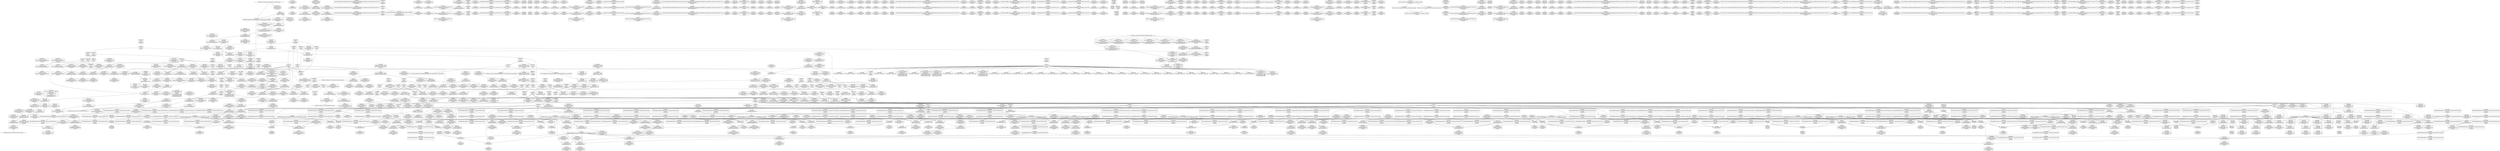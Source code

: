 digraph {
	CE0x3ee60c0 [shape=record,shape=Mrecord,label="{CE0x3ee60c0|task_sid:tmp13|security/selinux/hooks.c,208}"]
	CE0x3ec4700 [shape=record,shape=Mrecord,label="{CE0x3ec4700|i64*_getelementptr_inbounds_(_13_x_i64_,_13_x_i64_*___llvm_gcov_ctr126,_i64_0,_i64_10)|*Constant*|*SummSource*}"]
	CE0x3edec00 [shape=record,shape=Mrecord,label="{CE0x3edec00|GLOBAL:rcu_read_lock.__warned|Global_var:rcu_read_lock.__warned|*SummSource*}"]
	CE0x3ef9830 [shape=record,shape=Mrecord,label="{CE0x3ef9830|__rcu_read_unlock:entry}"]
	CE0x3ef86f0 [shape=record,shape=Mrecord,label="{CE0x3ef86f0|rcu_lock_release:map|Function::rcu_lock_release&Arg::map::}"]
	CE0x3ef76e0 [shape=record,shape=Mrecord,label="{CE0x3ef76e0|rcu_read_unlock:tmp22|include/linux/rcupdate.h,935|*SummSink*}"]
	CE0x3f61120 [shape=record,shape=Mrecord,label="{CE0x3f61120|_call_void_lock_release(%struct.lockdep_map*_%map,_i32_1,_i64_ptrtoint_(i8*_blockaddress(_rcu_lock_release,_%__here)_to_i64))_#10,_!dbg_!27716|include/linux/rcupdate.h,423}"]
	CE0x3e97850 [shape=record,shape=Mrecord,label="{CE0x3e97850|i8_2|*Constant*}"]
	CE0x3f78ca0 [shape=record,shape=Mrecord,label="{CE0x3f78ca0|rcu_lock_release:indirectgoto}"]
	CE0x3f7e1c0 [shape=record,shape=Mrecord,label="{CE0x3f7e1c0|__preempt_count_add:do.end}"]
	CE0x3ee6df0 [shape=record,shape=Mrecord,label="{CE0x3ee6df0|task_sid:tmp7|security/selinux/hooks.c,208|*SummSource*}"]
	CE0x3f351d0 [shape=record,shape=Mrecord,label="{CE0x3f351d0|rcu_lock_acquire:tmp3|*SummSink*}"]
	CE0x3ecec10 [shape=record,shape=Mrecord,label="{CE0x3ecec10|avc_has_perm:ssid|Function::avc_has_perm&Arg::ssid::}"]
	CE0x3e56ae0 [shape=record,shape=Mrecord,label="{CE0x3e56ae0|get_current:tmp3}"]
	CE0x3e6ba70 [shape=record,shape=Mrecord,label="{CE0x3e6ba70|rcu_read_lock:tmp}"]
	CE0x3f15690 [shape=record,shape=Mrecord,label="{CE0x3f15690|GLOBAL:__llvm_gcov_ctr127|Global_var:__llvm_gcov_ctr127|*SummSink*}"]
	CE0x3eef7e0 [shape=record,shape=Mrecord,label="{CE0x3eef7e0|0:_i8,_:_GCMR_rcu_read_lock.__warned_internal_global_i8_0,_section_.data.unlikely_,_align_1:_elem_0:default:}"]
	CE0x3f2be40 [shape=record,shape=Mrecord,label="{CE0x3f2be40|_ret_void,_!dbg_!27719|./arch/x86/include/asm/preempt.h,73}"]
	CE0x3edc090 [shape=record,shape=Mrecord,label="{CE0x3edc090|sock_has_perm:tmp5|security/selinux/hooks.c,3966|*SummSource*}"]
	CE0x3ee79f0 [shape=record,shape=Mrecord,label="{CE0x3ee79f0|rcu_read_lock:tmp|*SummSink*}"]
	CE0x3ecb5b0 [shape=record,shape=Mrecord,label="{CE0x3ecb5b0|i64*_getelementptr_inbounds_(_4_x_i64_,_4_x_i64_*___llvm_gcov_ctr128,_i64_0,_i64_1)|*Constant*|*SummSource*}"]
	CE0x3ed6110 [shape=record,shape=Mrecord,label="{CE0x3ed6110|task_sid:task|Function::task_sid&Arg::task::|*SummSink*}"]
	CE0x3ef43c0 [shape=record,shape=Mrecord,label="{CE0x3ef43c0|i64*_getelementptr_inbounds_(_2_x_i64_,_2_x_i64_*___llvm_gcov_ctr131,_i64_0,_i64_0)|*Constant*|*SummSource*}"]
	CE0x3ed79f0 [shape=record,shape=Mrecord,label="{CE0x3ed79f0|sock_has_perm:call|security/selinux/hooks.c,3967|*SummSink*}"]
	CE0x3edfb10 [shape=record,shape=Mrecord,label="{CE0x3edfb10|sock_has_perm:tmp18|security/selinux/hooks.c,3977}"]
	CE0x3ed5700 [shape=record,shape=Mrecord,label="{CE0x3ed5700|i64_56|*Constant*}"]
	CE0x3ee5e70 [shape=record,shape=Mrecord,label="{CE0x3ee5e70|task_sid:tmp12|security/selinux/hooks.c,208}"]
	CE0x3f02860 [shape=record,shape=Mrecord,label="{CE0x3f02860|rcu_lock_acquire:tmp5|include/linux/rcupdate.h,418|*SummSink*}"]
	CE0x3ecbcf0 [shape=record,shape=Mrecord,label="{CE0x3ecbcf0|sock_has_perm:u|security/selinux/hooks.c,3973}"]
	CE0x3f1deb0 [shape=record,shape=Mrecord,label="{CE0x3f1deb0|i64*_getelementptr_inbounds_(_4_x_i64_,_4_x_i64_*___llvm_gcov_ctr135,_i64_0,_i64_3)|*Constant*}"]
	CE0x3ed20a0 [shape=record,shape=Mrecord,label="{CE0x3ed20a0|8:_%struct.sock*,_:_SCME_8,16_|*MultipleSource*|security/selinux/hooks.c, 3966|security/selinux/hooks.c,3966|security/selinux/hooks.c,3966}"]
	CE0x3e901f0 [shape=record,shape=Mrecord,label="{CE0x3e901f0|cred_sid:tmp5|security/selinux/hooks.c,196|*SummSink*}"]
	CE0x3e4ab70 [shape=record,shape=Mrecord,label="{CE0x3e4ab70|i64_1|*Constant*|*SummSource*}"]
	CE0x3f29b20 [shape=record,shape=Mrecord,label="{CE0x3f29b20|rcu_read_unlock:tmp7|include/linux/rcupdate.h,933|*SummSink*}"]
	CE0x3f1d640 [shape=record,shape=Mrecord,label="{CE0x3f1d640|i64*_getelementptr_inbounds_(_4_x_i64_,_4_x_i64_*___llvm_gcov_ctr135,_i64_0,_i64_2)|*Constant*|*SummSource*}"]
	CE0x3e4b7b0 [shape=record,shape=Mrecord,label="{CE0x3e4b7b0|i32_5|*Constant*}"]
	CE0x3e65890 [shape=record,shape=Mrecord,label="{CE0x3e65890|sock_has_perm:sk_security|security/selinux/hooks.c,3964}"]
	CE0x3f76db0 [shape=record,shape=Mrecord,label="{CE0x3f76db0|__rcu_read_lock:tmp3|*SummSource*}"]
	CE0x3f26790 [shape=record,shape=Mrecord,label="{CE0x3f26790|rcu_read_lock:tmp21|include/linux/rcupdate.h,884|*SummSource*}"]
	CE0x3f13b50 [shape=record,shape=Mrecord,label="{CE0x3f13b50|rcu_read_lock:tmp6|include/linux/rcupdate.h,882|*SummSink*}"]
	CE0x3f1e750 [shape=record,shape=Mrecord,label="{CE0x3f1e750|rcu_read_lock:call3|include/linux/rcupdate.h,882|*SummSink*}"]
	CE0x3e8e570 [shape=record,shape=Mrecord,label="{CE0x3e8e570|_call_void_mcount()_#3|*SummSource*}"]
	CE0x3ec7700 [shape=record,shape=Mrecord,label="{CE0x3ec7700|task_sid:call7|security/selinux/hooks.c,208|*SummSink*}"]
	CE0x3ed4070 [shape=record,shape=Mrecord,label="{CE0x3ed4070|8:_%struct.sock*,_:_SCME_37,38_}"]
	CE0x3f23510 [shape=record,shape=Mrecord,label="{CE0x3f23510|i8*_getelementptr_inbounds_(_42_x_i8_,_42_x_i8_*_.str46,_i32_0,_i32_0)|*Constant*|*SummSource*}"]
	CE0x3f27a20 [shape=record,shape=Mrecord,label="{CE0x3f27a20|i64*_getelementptr_inbounds_(_2_x_i64_,_2_x_i64_*___llvm_gcov_ctr131,_i64_0,_i64_0)|*Constant*}"]
	CE0x3ef0b30 [shape=record,shape=Mrecord,label="{CE0x3ef0b30|GLOBAL:__rcu_read_lock|*Constant*}"]
	CE0x3e7ed40 [shape=record,shape=Mrecord,label="{CE0x3e7ed40|rcu_read_lock:tmp1|*SummSource*}"]
	CE0x3e66fe0 [shape=record,shape=Mrecord,label="{CE0x3e66fe0|__rcu_read_lock:tmp5|include/linux/rcupdate.h,239}"]
	CE0x3f72de0 [shape=record,shape=Mrecord,label="{CE0x3f72de0|__rcu_read_unlock:do.body}"]
	CE0x3e7bf70 [shape=record,shape=Mrecord,label="{CE0x3e7bf70|i64_0|*Constant*}"]
	CE0x3f10af0 [shape=record,shape=Mrecord,label="{CE0x3f10af0|i32_0|*Constant*}"]
	CE0x3e55920 [shape=record,shape=Mrecord,label="{CE0x3e55920|i64*_getelementptr_inbounds_(_2_x_i64_,_2_x_i64_*___llvm_gcov_ctr98,_i64_0,_i64_1)|*Constant*|*SummSource*}"]
	CE0x3f21fa0 [shape=record,shape=Mrecord,label="{CE0x3f21fa0|i64*_getelementptr_inbounds_(_11_x_i64_,_11_x_i64_*___llvm_gcov_ctr127,_i64_0,_i64_8)|*Constant*|*SummSink*}"]
	CE0x3ea6750 [shape=record,shape=Mrecord,label="{CE0x3ea6750|task_sid:real_cred|security/selinux/hooks.c,208|*SummSink*}"]
	CE0x3e65960 [shape=record,shape=Mrecord,label="{CE0x3e65960|sock_has_perm:sk_security|security/selinux/hooks.c,3964|*SummSource*}"]
	CE0x3f27fa0 [shape=record,shape=Mrecord,label="{CE0x3f27fa0|rcu_read_unlock:tmp16|include/linux/rcupdate.h,933}"]
	CE0x3ea6640 [shape=record,shape=Mrecord,label="{CE0x3ea6640|task_sid:real_cred|security/selinux/hooks.c,208|*SummSource*}"]
	CE0x3ef1e80 [shape=record,shape=Mrecord,label="{CE0x3ef1e80|task_sid:if.then|*SummSink*}"]
	CE0x3f2a9d0 [shape=record,shape=Mrecord,label="{CE0x3f2a9d0|__preempt_count_add:val|Function::__preempt_count_add&Arg::val::|*SummSource*}"]
	CE0x3e98060 [shape=record,shape=Mrecord,label="{CE0x3e98060|avc_has_perm:ssid|Function::avc_has_perm&Arg::ssid::|*SummSink*}"]
	CE0x3ed4eb0 [shape=record,shape=Mrecord,label="{CE0x3ed4eb0|8:_%struct.sock*,_:_SCME_49,50_}"]
	CE0x3ed9d40 [shape=record,shape=Mrecord,label="{CE0x3ed9d40|sock_has_perm:tmp8|security/selinux/hooks.c,3969}"]
	CE0x3f10a10 [shape=record,shape=Mrecord,label="{CE0x3f10a10|rcu_read_lock:call|include/linux/rcupdate.h,882|*SummSink*}"]
	CE0x3ef70a0 [shape=record,shape=Mrecord,label="{CE0x3ef70a0|rcu_read_unlock:tmp22|include/linux/rcupdate.h,935}"]
	CE0x3e63ab0 [shape=record,shape=Mrecord,label="{CE0x3e63ab0|selinux_socket_sendmsg:call|security/selinux/hooks.c,4215}"]
	CE0x3ef1f40 [shape=record,shape=Mrecord,label="{CE0x3ef1f40|task_sid:bb}"]
	CE0x3fa9680 [shape=record,shape=Mrecord,label="{CE0x3fa9680|__preempt_count_add:tmp4|./arch/x86/include/asm/preempt.h,72}"]
	CE0x3e4fde0 [shape=record,shape=Mrecord,label="{CE0x3e4fde0|i64*_getelementptr_inbounds_(_11_x_i64_,_11_x_i64_*___llvm_gcov_ctr132,_i64_0,_i64_1)|*Constant*|*SummSource*}"]
	CE0x3f05e20 [shape=record,shape=Mrecord,label="{CE0x3f05e20|i64*_getelementptr_inbounds_(_4_x_i64_,_4_x_i64_*___llvm_gcov_ctr133,_i64_0,_i64_3)|*Constant*}"]
	CE0x3f2b9a0 [shape=record,shape=Mrecord,label="{CE0x3f2b9a0|__rcu_read_lock:bb|*SummSource*}"]
	CE0x3e98eb0 [shape=record,shape=Mrecord,label="{CE0x3e98eb0|rcu_read_lock:tmp9|include/linux/rcupdate.h,882|*SummSink*}"]
	CE0x3f316d0 [shape=record,shape=Mrecord,label="{CE0x3f316d0|__preempt_count_add:entry}"]
	CE0x3e860b0 [shape=record,shape=Mrecord,label="{CE0x3e860b0|_ret_i32_%retval.0,_!dbg_!27740|security/selinux/hooks.c,3977|*SummSource*}"]
	CE0x3fa4920 [shape=record,shape=Mrecord,label="{CE0x3fa4920|__preempt_count_sub:tmp7|./arch/x86/include/asm/preempt.h,78|*SummSink*}"]
	CE0x3f7d060 [shape=record,shape=Mrecord,label="{CE0x3f7d060|__preempt_count_sub:entry}"]
	CE0x3f787b0 [shape=record,shape=Mrecord,label="{CE0x3f787b0|rcu_lock_acquire:tmp7|*SummSink*}"]
	CE0x3f2e0b0 [shape=record,shape=Mrecord,label="{CE0x3f2e0b0|rcu_lock_acquire:__here}"]
	CE0x3ed3720 [shape=record,shape=Mrecord,label="{CE0x3ed3720|8:_%struct.sock*,_:_SCME_29,30_}"]
	CE0x3e8f5b0 [shape=record,shape=Mrecord,label="{CE0x3e8f5b0|task_sid:tmp9|security/selinux/hooks.c,208}"]
	CE0x3f2ba90 [shape=record,shape=Mrecord,label="{CE0x3f2ba90|rcu_read_unlock:tmp8|include/linux/rcupdate.h,933|*SummSink*}"]
	CE0x3ef2f00 [shape=record,shape=Mrecord,label="{CE0x3ef2f00|i64_3|*Constant*|*SummSink*}"]
	CE0x3ea6500 [shape=record,shape=Mrecord,label="{CE0x3ea6500|task_sid:tmp4|*LoadInst*|security/selinux/hooks.c,208}"]
	CE0x3ef9f80 [shape=record,shape=Mrecord,label="{CE0x3ef9f80|_ret_void,_!dbg_!27717|include/linux/rcupdate.h,245|*SummSource*}"]
	CE0x3ef5800 [shape=record,shape=Mrecord,label="{CE0x3ef5800|_call_void_mcount()_#3|*SummSource*}"]
	CE0x3f283b0 [shape=record,shape=Mrecord,label="{CE0x3f283b0|i64*_getelementptr_inbounds_(_11_x_i64_,_11_x_i64_*___llvm_gcov_ctr132,_i64_0,_i64_8)|*Constant*}"]
	CE0x3e8f990 [shape=record,shape=Mrecord,label="{CE0x3e8f990|8:_%struct.sock*,_:_SCME_18,20_|*MultipleSource*|security/selinux/hooks.c, 3966|security/selinux/hooks.c,3966|security/selinux/hooks.c,3966}"]
	CE0x3f066a0 [shape=record,shape=Mrecord,label="{CE0x3f066a0|rcu_lock_release:indirectgoto|*SummSource*}"]
	CE0x3f3e300 [shape=record,shape=Mrecord,label="{CE0x3f3e300|rcu_lock_acquire:tmp}"]
	CE0x3f06130 [shape=record,shape=Mrecord,label="{CE0x3f06130|i64_ptrtoint_(i8*_blockaddress(_rcu_lock_release,_%__here)_to_i64)|*Constant*|*SummSink*}"]
	CE0x3ed4c50 [shape=record,shape=Mrecord,label="{CE0x3ed4c50|8:_%struct.sock*,_:_SCME_47,48_}"]
	CE0x3ec4360 [shape=record,shape=Mrecord,label="{CE0x3ec4360|i64*_getelementptr_inbounds_(_13_x_i64_,_13_x_i64_*___llvm_gcov_ctr126,_i64_0,_i64_10)|*Constant*}"]
	CE0x3ee7400 [shape=record,shape=Mrecord,label="{CE0x3ee7400|_ret_void,_!dbg_!27717|include/linux/rcupdate.h,419|*SummSource*}"]
	CE0x3f133e0 [shape=record,shape=Mrecord,label="{CE0x3f133e0|rcu_read_unlock:call|include/linux/rcupdate.h,933}"]
	CE0x3ec86d0 [shape=record,shape=Mrecord,label="{CE0x3ec86d0|_ret_i32_%tmp6,_!dbg_!27716|security/selinux/hooks.c,197|*SummSink*}"]
	CE0x3efb6f0 [shape=record,shape=Mrecord,label="{CE0x3efb6f0|_call_void_lock_acquire(%struct.lockdep_map*_%map,_i32_0,_i32_0,_i32_2,_i32_0,_%struct.lockdep_map*_null,_i64_ptrtoint_(i8*_blockaddress(_rcu_lock_acquire,_%__here)_to_i64))_#10,_!dbg_!27716|include/linux/rcupdate.h,418|*SummSource*}"]
	CE0x3e55850 [shape=record,shape=Mrecord,label="{CE0x3e55850|selinux_socket_sendmsg:tmp3}"]
	CE0x3e47ea0 [shape=record,shape=Mrecord,label="{CE0x3e47ea0|selinux_socket_sendmsg:tmp2|*SummSink*}"]
	CE0x3f2a380 [shape=record,shape=Mrecord,label="{CE0x3f2a380|__rcu_read_unlock:tmp4|include/linux/rcupdate.h,244|*SummSource*}"]
	CE0x3ed5370 [shape=record,shape=Mrecord,label="{CE0x3ed5370|8:_%struct.sock*,_:_SCME_53,54_}"]
	CE0x3f23a00 [shape=record,shape=Mrecord,label="{CE0x3f23a00|i64*_getelementptr_inbounds_(_11_x_i64_,_11_x_i64_*___llvm_gcov_ctr127,_i64_0,_i64_9)|*Constant*|*SummSource*}"]
	CE0x3e98af0 [shape=record,shape=Mrecord,label="{CE0x3e98af0|rcu_read_lock:tmp9|include/linux/rcupdate.h,882}"]
	CE0x3ef7dc0 [shape=record,shape=Mrecord,label="{CE0x3ef7dc0|rcu_lock_release:entry}"]
	CE0x3f0a480 [shape=record,shape=Mrecord,label="{CE0x3f0a480|i64*_getelementptr_inbounds_(_4_x_i64_,_4_x_i64_*___llvm_gcov_ctr129,_i64_0,_i64_1)|*Constant*|*SummSink*}"]
	CE0x3ed8820 [shape=record,shape=Mrecord,label="{CE0x3ed8820|sock_has_perm:tmp6|security/selinux/hooks.c,3969|*SummSource*}"]
	CE0x3fa9760 [shape=record,shape=Mrecord,label="{CE0x3fa9760|__preempt_count_add:tmp4|./arch/x86/include/asm/preempt.h,72|*SummSink*}"]
	CE0x3f906f0 [shape=record,shape=Mrecord,label="{CE0x3f906f0|__rcu_read_unlock:tmp2|*SummSink*}"]
	CE0x3f10220 [shape=record,shape=Mrecord,label="{CE0x3f10220|rcu_read_lock:do.end|*SummSink*}"]
	CE0x3f36f70 [shape=record,shape=Mrecord,label="{CE0x3f36f70|rcu_lock_release:tmp}"]
	CE0x3ed3570 [shape=record,shape=Mrecord,label="{CE0x3ed3570|8:_%struct.sock*,_:_SCME_27,28_}"]
	CE0x3e8d2d0 [shape=record,shape=Mrecord,label="{CE0x3e8d2d0|i32_77|*Constant*|*SummSink*}"]
	CE0x3f37740 [shape=record,shape=Mrecord,label="{CE0x3f37740|GLOBAL:__preempt_count_add|*Constant*}"]
	CE0x3e7dbb0 [shape=record,shape=Mrecord,label="{CE0x3e7dbb0|i32_59|*Constant*|*SummSource*}"]
	CE0x3f3c1a0 [shape=record,shape=Mrecord,label="{CE0x3f3c1a0|rcu_read_unlock:tmp17|include/linux/rcupdate.h,933}"]
	CE0x3e8db10 [shape=record,shape=Mrecord,label="{CE0x3e8db10|rcu_read_lock:entry}"]
	CE0x3ea60f0 [shape=record,shape=Mrecord,label="{CE0x3ea60f0|COLLAPSED:_CMRE:_elem_0::|security/selinux/hooks.c,196}"]
	CE0x3e7e7a0 [shape=record,shape=Mrecord,label="{CE0x3e7e7a0|rcu_lock_acquire:entry|*SummSink*}"]
	CE0x3edb590 [shape=record,shape=Mrecord,label="{CE0x3edb590|i64*_getelementptr_inbounds_(_6_x_i64_,_6_x_i64_*___llvm_gcov_ctr327,_i64_0,_i64_4)|*Constant*|*SummSource*}"]
	CE0x3ec5910 [shape=record,shape=Mrecord,label="{CE0x3ec5910|i64*_getelementptr_inbounds_(_13_x_i64_,_13_x_i64_*___llvm_gcov_ctr126,_i64_0,_i64_11)|*Constant*|*SummSink*}"]
	CE0x3ef0d50 [shape=record,shape=Mrecord,label="{CE0x3ef0d50|rcu_read_unlock:tmp|*SummSource*}"]
	CE0x3e7f180 [shape=record,shape=Mrecord,label="{CE0x3e7f180|i32_77|*Constant*}"]
	CE0x3ef09e0 [shape=record,shape=Mrecord,label="{CE0x3ef09e0|_call_void_mcount()_#3|*SummSink*}"]
	CE0x3f04810 [shape=record,shape=Mrecord,label="{CE0x3f04810|i64*_getelementptr_inbounds_(_4_x_i64_,_4_x_i64_*___llvm_gcov_ctr134,_i64_0,_i64_0)|*Constant*|*SummSource*}"]
	CE0x3ec4c00 [shape=record,shape=Mrecord,label="{CE0x3ec4c00|task_sid:tmp23|security/selinux/hooks.c,208|*SummSource*}"]
	CE0x3f30460 [shape=record,shape=Mrecord,label="{CE0x3f30460|rcu_read_unlock:if.then|*SummSource*}"]
	CE0x3e7bc80 [shape=record,shape=Mrecord,label="{CE0x3e7bc80|__rcu_read_lock:tmp|*SummSource*}"]
	CE0x3ef4d40 [shape=record,shape=Mrecord,label="{CE0x3ef4d40|rcu_lock_acquire:entry|*SummSource*}"]
	CE0x3e4d4b0 [shape=record,shape=Mrecord,label="{CE0x3e4d4b0|sock_has_perm:bb}"]
	CE0x3e512c0 [shape=record,shape=Mrecord,label="{CE0x3e512c0|sock_has_perm:tmp|*SummSink*}"]
	CE0x3ed2fd0 [shape=record,shape=Mrecord,label="{CE0x3ed2fd0|8:_%struct.sock*,_:_SCME_24,25_}"]
	CE0x3ec8340 [shape=record,shape=Mrecord,label="{CE0x3ec8340|_ret_i32_%tmp6,_!dbg_!27716|security/selinux/hooks.c,197}"]
	CE0x3e8e8e0 [shape=record,shape=Mrecord,label="{CE0x3e8e8e0|_ret_void,_!dbg_!27717|include/linux/rcupdate.h,240|*SummSink*}"]
	CE0x3f12d20 [shape=record,shape=Mrecord,label="{CE0x3f12d20|rcu_read_lock:tmp6|include/linux/rcupdate.h,882}"]
	CE0x3e56cd0 [shape=record,shape=Mrecord,label="{CE0x3e56cd0|i64_1|*Constant*}"]
	CE0x3edf0a0 [shape=record,shape=Mrecord,label="{CE0x3edf0a0|sock_has_perm:retval.0}"]
	CE0x3f228c0 [shape=record,shape=Mrecord,label="{CE0x3f228c0|GLOBAL:lockdep_rcu_suspicious|*Constant*}"]
	CE0x3e4cf60 [shape=record,shape=Mrecord,label="{CE0x3e4cf60|i64_5|*Constant*}"]
	CE0x3e81660 [shape=record,shape=Mrecord,label="{CE0x3e81660|i64*_getelementptr_inbounds_(_2_x_i64_,_2_x_i64_*___llvm_gcov_ctr98,_i64_0,_i64_0)|*Constant*}"]
	CE0x3ef9ec0 [shape=record,shape=Mrecord,label="{CE0x3ef9ec0|_ret_void,_!dbg_!27717|include/linux/rcupdate.h,245}"]
	CE0x3efb820 [shape=record,shape=Mrecord,label="{CE0x3efb820|_call_void_lock_acquire(%struct.lockdep_map*_%map,_i32_0,_i32_0,_i32_2,_i32_0,_%struct.lockdep_map*_null,_i64_ptrtoint_(i8*_blockaddress(_rcu_lock_acquire,_%__here)_to_i64))_#10,_!dbg_!27716|include/linux/rcupdate.h,418|*SummSink*}"]
	CE0x3f2a850 [shape=record,shape=Mrecord,label="{CE0x3f2a850|rcu_read_unlock:tmp3}"]
	CE0x3e52110 [shape=record,shape=Mrecord,label="{CE0x3e52110|avc_has_perm:requested|Function::avc_has_perm&Arg::requested::|*SummSink*}"]
	CE0x3f246a0 [shape=record,shape=Mrecord,label="{CE0x3f246a0|rcu_read_lock:tmp18|include/linux/rcupdate.h,882}"]
	CE0x3e49d00 [shape=record,shape=Mrecord,label="{CE0x3e49d00|get_current:entry|*SummSource*}"]
	CE0x3f32270 [shape=record,shape=Mrecord,label="{CE0x3f32270|__rcu_read_lock:tmp6|include/linux/rcupdate.h,240}"]
	CE0x3ee8b60 [shape=record,shape=Mrecord,label="{CE0x3ee8b60|rcu_lock_release:tmp2|*SummSource*}"]
	CE0x3e872e0 [shape=record,shape=Mrecord,label="{CE0x3e872e0|sock_has_perm:perms|Function::sock_has_perm&Arg::perms::|*SummSink*}"]
	CE0x3fb66e0 [shape=record,shape=Mrecord,label="{CE0x3fb66e0|__preempt_count_add:do.body|*SummSink*}"]
	CE0x3e54a90 [shape=record,shape=Mrecord,label="{CE0x3e54a90|sock_has_perm:tmp9|security/selinux/hooks.c,3969|*SummSource*}"]
	CE0x3f323d0 [shape=record,shape=Mrecord,label="{CE0x3f323d0|rcu_read_unlock:land.lhs.true|*SummSource*}"]
	CE0x3e50660 [shape=record,shape=Mrecord,label="{CE0x3e50660|i64*_getelementptr_inbounds_(_13_x_i64_,_13_x_i64_*___llvm_gcov_ctr126,_i64_0,_i64_1)|*Constant*}"]
	CE0x3f11db0 [shape=record,shape=Mrecord,label="{CE0x3f11db0|rcu_read_lock:do.end|*SummSource*}"]
	CE0x3f28340 [shape=record,shape=Mrecord,label="{CE0x3f28340|rcu_read_unlock:tmp16|include/linux/rcupdate.h,933|*SummSink*}"]
	CE0x3e93a90 [shape=record,shape=Mrecord,label="{CE0x3e93a90|sock_has_perm:cleanup|*SummSource*}"]
	CE0x3ed49f0 [shape=record,shape=Mrecord,label="{CE0x3ed49f0|8:_%struct.sock*,_:_SCME_45,46_}"]
	CE0x3ee9040 [shape=record,shape=Mrecord,label="{CE0x3ee9040|task_sid:do.body5|*SummSource*}"]
	CE0x3f13e70 [shape=record,shape=Mrecord,label="{CE0x3f13e70|rcu_read_lock:tmp7|include/linux/rcupdate.h,882|*SummSource*}"]
	CE0x3f35320 [shape=record,shape=Mrecord,label="{CE0x3f35320|_call_void_mcount()_#3}"]
	CE0x3f1f3c0 [shape=record,shape=Mrecord,label="{CE0x3f1f3c0|rcu_read_unlock:call3|include/linux/rcupdate.h,933|*SummSource*}"]
	CE0x3f3b890 [shape=record,shape=Mrecord,label="{CE0x3f3b890|rcu_read_unlock:tmp21|include/linux/rcupdate.h,935|*SummSource*}"]
	CE0x3f66690 [shape=record,shape=Mrecord,label="{CE0x3f66690|rcu_lock_acquire:__here|*SummSink*}"]
	CE0x3f03b60 [shape=record,shape=Mrecord,label="{CE0x3f03b60|i64*_getelementptr_inbounds_(_4_x_i64_,_4_x_i64_*___llvm_gcov_ctr133,_i64_0,_i64_3)|*Constant*|*SummSource*}"]
	CE0x3f3c890 [shape=record,shape=Mrecord,label="{CE0x3f3c890|rcu_read_unlock:tmp18|include/linux/rcupdate.h,933|*SummSink*}"]
	CE0x3e8e310 [shape=record,shape=Mrecord,label="{CE0x3e8e310|_call_void_mcount()_#3}"]
	CE0x3f36da0 [shape=record,shape=Mrecord,label="{CE0x3f36da0|rcu_read_unlock:do.body|*SummSink*}"]
	CE0x3f26080 [shape=record,shape=Mrecord,label="{CE0x3f26080|rcu_read_lock:tmp20|include/linux/rcupdate.h,882|*SummSink*}"]
	CE0x3f276c0 [shape=record,shape=Mrecord,label="{CE0x3f276c0|cred_sid:bb}"]
	CE0x3f23580 [shape=record,shape=Mrecord,label="{CE0x3f23580|i8*_getelementptr_inbounds_(_42_x_i8_,_42_x_i8_*_.str46,_i32_0,_i32_0)|*Constant*|*SummSink*}"]
	CE0x3f3ce70 [shape=record,shape=Mrecord,label="{CE0x3f3ce70|_call_void_lockdep_rcu_suspicious(i8*_getelementptr_inbounds_(_25_x_i8_,_25_x_i8_*_.str45,_i32_0,_i32_0),_i32_934,_i8*_getelementptr_inbounds_(_44_x_i8_,_44_x_i8_*_.str47,_i32_0,_i32_0))_#10,_!dbg_!27726|include/linux/rcupdate.h,933|*SummSink*}"]
	CE0x3ed9990 [shape=record,shape=Mrecord,label="{CE0x3ed9990|i64_0|*Constant*|*SummSource*}"]
	CE0x3e5ac80 [shape=record,shape=Mrecord,label="{CE0x3e5ac80|i32_2|*Constant*|*SummSink*}"]
	CE0x3ecbbb0 [shape=record,shape=Mrecord,label="{CE0x3ecbbb0|i8_2|*Constant*|*SummSink*}"]
	CE0x3f25d20 [shape=record,shape=Mrecord,label="{CE0x3f25d20|rcu_read_lock:tmp20|include/linux/rcupdate.h,882}"]
	CE0x3e51ce0 [shape=record,shape=Mrecord,label="{CE0x3e51ce0|_ret_i32_%retval.0,_!dbg_!27728|security/selinux/avc.c,775}"]
	CE0x3ee55a0 [shape=record,shape=Mrecord,label="{CE0x3ee55a0|rcu_read_lock:entry|*SummSink*}"]
	CE0x3ed7f30 [shape=record,shape=Mrecord,label="{CE0x3ed7f30|i32_2|*Constant*}"]
	CE0x3edf840 [shape=record,shape=Mrecord,label="{CE0x3edf840|i64*_getelementptr_inbounds_(_6_x_i64_,_6_x_i64_*___llvm_gcov_ctr327,_i64_0,_i64_5)|*Constant*|*SummSink*}"]
	CE0x3f35880 [shape=record,shape=Mrecord,label="{CE0x3f35880|i64*_getelementptr_inbounds_(_4_x_i64_,_4_x_i64_*___llvm_gcov_ctr128,_i64_0,_i64_3)|*Constant*|*SummSource*}"]
	CE0x3f76ee0 [shape=record,shape=Mrecord,label="{CE0x3f76ee0|_call_void_mcount()_#3}"]
	CE0x3f3ca00 [shape=record,shape=Mrecord,label="{CE0x3f3ca00|_call_void_lockdep_rcu_suspicious(i8*_getelementptr_inbounds_(_25_x_i8_,_25_x_i8_*_.str45,_i32_0,_i32_0),_i32_934,_i8*_getelementptr_inbounds_(_44_x_i8_,_44_x_i8_*_.str47,_i32_0,_i32_0))_#10,_!dbg_!27726|include/linux/rcupdate.h,933}"]
	CE0x3e96c60 [shape=record,shape=Mrecord,label="{CE0x3e96c60|sock_has_perm:tmp14|security/selinux/hooks.c,3972|*SummSink*}"]
	CE0x3eec8c0 [shape=record,shape=Mrecord,label="{CE0x3eec8c0|__rcu_read_lock:tmp7|include/linux/rcupdate.h,240|*SummSink*}"]
	CE0x3f7bdf0 [shape=record,shape=Mrecord,label="{CE0x3f7bdf0|_call_void_mcount()_#3}"]
	CE0x3ec2250 [shape=record,shape=Mrecord,label="{CE0x3ec2250|i64_6|*Constant*}"]
	CE0x3ec3450 [shape=record,shape=Mrecord,label="{CE0x3ec3450|task_sid:tmp17|security/selinux/hooks.c,208|*SummSource*}"]
	CE0x3ed54a0 [shape=record,shape=Mrecord,label="{CE0x3ed54a0|8:_%struct.sock*,_:_SCME_54,55_}"]
	CE0x3f7e330 [shape=record,shape=Mrecord,label="{CE0x3f7e330|__preempt_count_add:do.end|*SummSource*}"]
	CE0x3ecfc70 [shape=record,shape=Mrecord,label="{CE0x3ecfc70|sock_has_perm:tmp17|security/selinux/hooks.c,3976|*SummSource*}"]
	CE0x3e433f0 [shape=record,shape=Mrecord,label="{CE0x3e433f0|GLOBAL:get_current|*Constant*|*SummSink*}"]
	CE0x3ece5f0 [shape=record,shape=Mrecord,label="{CE0x3ece5f0|sock_has_perm:sid5|security/selinux/hooks.c,3976}"]
	CE0x3ecdfd0 [shape=record,shape=Mrecord,label="{CE0x3ecdfd0|sock_has_perm:sk4|security/selinux/hooks.c,3974|*SummSource*}"]
	CE0x3f34c40 [shape=record,shape=Mrecord,label="{CE0x3f34c40|__rcu_read_unlock:tmp4|include/linux/rcupdate.h,244|*SummSink*}"]
	CE0x3f2bd90 [shape=record,shape=Mrecord,label="{CE0x3f2bd90|rcu_read_unlock:tobool1|include/linux/rcupdate.h,933}"]
	CE0x3e97040 [shape=record,shape=Mrecord,label="{CE0x3e97040|sock_has_perm:type|security/selinux/hooks.c,3972|*SummSource*}"]
	CE0x3edb930 [shape=record,shape=Mrecord,label="{CE0x3edb930|sock_has_perm:tmp3|security/selinux/hooks.c,3964|*SummSource*}"]
	CE0x3f33840 [shape=record,shape=Mrecord,label="{CE0x3f33840|rcu_read_unlock:tmp11|include/linux/rcupdate.h,933|*SummSource*}"]
	CE0x3e8ba30 [shape=record,shape=Mrecord,label="{CE0x3e8ba30|rcu_lock_acquire:bb|*SummSink*}"]
	CE0x3ef40e0 [shape=record,shape=Mrecord,label="{CE0x3ef40e0|GLOBAL:__llvm_gcov_ctr126|Global_var:__llvm_gcov_ctr126}"]
	CE0x3ece770 [shape=record,shape=Mrecord,label="{CE0x3ece770|sock_has_perm:sid5|security/selinux/hooks.c,3976|*SummSource*}"]
	CE0x3ecc3c0 [shape=record,shape=Mrecord,label="{CE0x3ecc3c0|avc_has_perm:ssid|Function::avc_has_perm&Arg::ssid::|*SummSource*}"]
	CE0x3ec5d10 [shape=record,shape=Mrecord,label="{CE0x3ec5d10|task_sid:tmp25|security/selinux/hooks.c,208|*SummSource*}"]
	CE0x3e63a40 [shape=record,shape=Mrecord,label="{CE0x3e63a40|_call_void_mcount()_#3|*SummSink*}"]
	CE0x3e4d6e0 [shape=record,shape=Mrecord,label="{CE0x3e4d6e0|sock_has_perm:perms|Function::sock_has_perm&Arg::perms::|*SummSource*}"]
	CE0x3fb6180 [shape=record,shape=Mrecord,label="{CE0x3fb6180|__preempt_count_add:tmp|*SummSource*}"]
	CE0x3f34e50 [shape=record,shape=Mrecord,label="{CE0x3f34e50|_call_void_asm_sideeffect_,_memory_,_dirflag_,_fpsr_,_flags_()_#3,_!dbg_!27711,_!srcloc_!27714|include/linux/rcupdate.h,244}"]
	CE0x3ef8a10 [shape=record,shape=Mrecord,label="{CE0x3ef8a10|rcu_lock_release:map|Function::rcu_lock_release&Arg::map::|*SummSink*}"]
	CE0x3eeb700 [shape=record,shape=Mrecord,label="{CE0x3eeb700|cred_sid:tmp2|*SummSink*}"]
	CE0x3ec7ca0 [shape=record,shape=Mrecord,label="{CE0x3ec7ca0|cred_sid:entry}"]
	CE0x3ebecd0 [shape=record,shape=Mrecord,label="{CE0x3ebecd0|i8*_getelementptr_inbounds_(_41_x_i8_,_41_x_i8_*_.str44,_i32_0,_i32_0)|*Constant*|*SummSink*}"]
	CE0x3ef9100 [shape=record,shape=Mrecord,label="{CE0x3ef9100|_call_void___rcu_read_unlock()_#10,_!dbg_!27734|include/linux/rcupdate.h,937}"]
	CE0x3f278b0 [shape=record,shape=Mrecord,label="{CE0x3f278b0|cred_sid:bb|*SummSink*}"]
	CE0x3f2b390 [shape=record,shape=Mrecord,label="{CE0x3f2b390|rcu_read_unlock:tmp13|include/linux/rcupdate.h,933|*SummSource*}"]
	CE0x3f15820 [shape=record,shape=Mrecord,label="{CE0x3f15820|rcu_read_lock:tmp5|include/linux/rcupdate.h,882}"]
	CE0x3f2abc0 [shape=record,shape=Mrecord,label="{CE0x3f2abc0|_ret_void,_!dbg_!27719|./arch/x86/include/asm/preempt.h,73|*SummSink*}"]
	CE0x3f31540 [shape=record,shape=Mrecord,label="{CE0x3f31540|rcu_read_unlock:do.end|*SummSource*}"]
	CE0x3f7b0e0 [shape=record,shape=Mrecord,label="{CE0x3f7b0e0|__preempt_count_sub:tmp4|./arch/x86/include/asm/preempt.h,77|*SummSource*}"]
	CE0x3f23990 [shape=record,shape=Mrecord,label="{CE0x3f23990|i64*_getelementptr_inbounds_(_11_x_i64_,_11_x_i64_*___llvm_gcov_ctr127,_i64_0,_i64_9)|*Constant*}"]
	CE0x3ed60a0 [shape=record,shape=Mrecord,label="{CE0x3ed60a0|task_sid:task|Function::task_sid&Arg::task::|*SummSource*}"]
	CE0x3ec22c0 [shape=record,shape=Mrecord,label="{CE0x3ec22c0|i64_6|*Constant*|*SummSource*}"]
	CE0x3ecda70 [shape=record,shape=Mrecord,label="{CE0x3ecda70|sock_has_perm:tmp15|security/selinux/hooks.c,3974}"]
	CE0x3f77930 [shape=record,shape=Mrecord,label="{CE0x3f77930|i64_ptrtoint_(i8*_blockaddress(_rcu_lock_acquire,_%__here)_to_i64)|*Constant*|*SummSource*}"]
	CE0x3f78740 [shape=record,shape=Mrecord,label="{CE0x3f78740|rcu_lock_acquire:tmp7|*SummSource*}"]
	CE0x3eeea30 [shape=record,shape=Mrecord,label="{CE0x3eeea30|_call_void_mcount()_#3|*SummSource*}"]
	CE0x3ef5150 [shape=record,shape=Mrecord,label="{CE0x3ef5150|i64_4|*Constant*|*SummSink*}"]
	CE0x3ea52f0 [shape=record,shape=Mrecord,label="{CE0x3ea52f0|rcu_read_lock:tmp13|include/linux/rcupdate.h,882|*SummSink*}"]
	CE0x3fa9d40 [shape=record,shape=Mrecord,label="{CE0x3fa9d40|__preempt_count_sub:do.end|*SummSource*}"]
	CE0x3f78b50 [shape=record,shape=Mrecord,label="{CE0x3f78b50|i8*_undef|*Constant*|*SummSink*}"]
	CE0x3e93b00 [shape=record,shape=Mrecord,label="{CE0x3e93b00|sock_has_perm:cleanup|*SummSink*}"]
	CE0x3ecdea0 [shape=record,shape=Mrecord,label="{CE0x3ecdea0|sock_has_perm:sk4|security/selinux/hooks.c,3974}"]
	CE0x3f99120 [shape=record,shape=Mrecord,label="{CE0x3f99120|__preempt_count_add:tmp6|./arch/x86/include/asm/preempt.h,73}"]
	CE0x3f1db70 [shape=record,shape=Mrecord,label="{CE0x3f1db70|__preempt_count_add:tmp}"]
	CE0x3e4c060 [shape=record,shape=Mrecord,label="{CE0x3e4c060|sock_has_perm:tmp3|security/selinux/hooks.c,3964}"]
	CE0x3ec65f0 [shape=record,shape=Mrecord,label="{CE0x3ec65f0|task_sid:tmp27|security/selinux/hooks.c,208}"]
	CE0x3ed3e10 [shape=record,shape=Mrecord,label="{CE0x3ed3e10|8:_%struct.sock*,_:_SCME_35,36_}"]
	CE0x3ef5b10 [shape=record,shape=Mrecord,label="{CE0x3ef5b10|task_sid:tmp12|security/selinux/hooks.c,208|*SummSink*}"]
	CE0x3eec2b0 [shape=record,shape=Mrecord,label="{CE0x3eec2b0|task_sid:tmp7|security/selinux/hooks.c,208}"]
	CE0x3f8ff80 [shape=record,shape=Mrecord,label="{CE0x3f8ff80|i64*_getelementptr_inbounds_(_4_x_i64_,_4_x_i64_*___llvm_gcov_ctr134,_i64_0,_i64_1)|*Constant*}"]
	CE0x3ef0680 [shape=record,shape=Mrecord,label="{CE0x3ef0680|task_sid:do.end6}"]
	CE0x3ee58e0 [shape=record,shape=Mrecord,label="{CE0x3ee58e0|rcu_read_unlock:tmp1|*SummSource*}"]
	CE0x3ef14a0 [shape=record,shape=Mrecord,label="{CE0x3ef14a0|rcu_lock_acquire:indirectgoto|*SummSink*}"]
	CE0x3ef1d90 [shape=record,shape=Mrecord,label="{CE0x3ef1d90|task_sid:if.then|*SummSource*}"]
	CE0x3ed94e0 [shape=record,shape=Mrecord,label="{CE0x3ed94e0|i64_2|*Constant*|*SummSink*}"]
	CE0x3ebf9c0 [shape=record,shape=Mrecord,label="{CE0x3ebf9c0|task_sid:tmp21|security/selinux/hooks.c,208}"]
	CE0x3e5b750 [shape=record,shape=Mrecord,label="{CE0x3e5b750|sock_has_perm:cmp|security/selinux/hooks.c,3969}"]
	CE0x3e5b0d0 [shape=record,shape=Mrecord,label="{CE0x3e5b0d0|sock_has_perm:sid|security/selinux/hooks.c,3969|*SummSource*}"]
	CE0x3e4d820 [shape=record,shape=Mrecord,label="{CE0x3e4d820|i64*_getelementptr_inbounds_(_2_x_i64_,_2_x_i64_*___llvm_gcov_ctr361,_i64_0,_i64_1)|*Constant*|*SummSink*}"]
	CE0x3ec2b20 [shape=record,shape=Mrecord,label="{CE0x3ec2b20|task_sid:tmp15|security/selinux/hooks.c,208|*SummSource*}"]
	CE0x3f2d300 [shape=record,shape=Mrecord,label="{CE0x3f2d300|rcu_read_unlock:tmp9|include/linux/rcupdate.h,933|*SummSink*}"]
	CE0x3e7e050 [shape=record,shape=Mrecord,label="{CE0x3e7e050|task_sid:do.body}"]
	CE0x3f79950 [shape=record,shape=Mrecord,label="{CE0x3f79950|i64*_getelementptr_inbounds_(_4_x_i64_,_4_x_i64_*___llvm_gcov_ctr134,_i64_0,_i64_2)|*Constant*}"]
	CE0x3eea710 [shape=record,shape=Mrecord,label="{CE0x3eea710|cred_sid:tmp3|*SummSource*}"]
	CE0x3ef1370 [shape=record,shape=Mrecord,label="{CE0x3ef1370|rcu_lock_acquire:indirectgoto|*SummSource*}"]
	CE0x3e8de00 [shape=record,shape=Mrecord,label="{CE0x3e8de00|__rcu_read_lock:tmp6|include/linux/rcupdate.h,240|*SummSource*}"]
	CE0x3f33b30 [shape=record,shape=Mrecord,label="{CE0x3f33b30|_call_void___preempt_count_sub(i32_1)_#10,_!dbg_!27715|include/linux/rcupdate.h,244}"]
	CE0x3f12e90 [shape=record,shape=Mrecord,label="{CE0x3f12e90|rcu_read_lock:tmp5|include/linux/rcupdate.h,882|*SummSink*}"]
	CE0x3f30850 [shape=record,shape=Mrecord,label="{CE0x3f30850|i64*_getelementptr_inbounds_(_4_x_i64_,_4_x_i64_*___llvm_gcov_ctr130,_i64_0,_i64_2)|*Constant*}"]
	CE0x3ef2920 [shape=record,shape=Mrecord,label="{CE0x3ef2920|task_sid:tmp6|security/selinux/hooks.c,208|*SummSource*}"]
	CE0x3e51800 [shape=record,shape=Mrecord,label="{CE0x3e51800|COLLAPSED:_GCMRE_current_task_external_global_%struct.task_struct*:_elem_0:default:}"]
	CE0x3ec2c60 [shape=record,shape=Mrecord,label="{CE0x3ec2c60|task_sid:tmp17|security/selinux/hooks.c,208}"]
	CE0x3f75ad0 [shape=record,shape=Mrecord,label="{CE0x3f75ad0|GLOBAL:lock_acquire|*Constant*|*SummSource*}"]
	CE0x3e56e00 [shape=record,shape=Mrecord,label="{CE0x3e56e00|selinux_socket_sendmsg:sock|Function::selinux_socket_sendmsg&Arg::sock::|*SummSource*}"]
	CE0x3e4e180 [shape=record,shape=Mrecord,label="{CE0x3e4e180|get_current:tmp2|*SummSink*}"]
	CE0x3f656e0 [shape=record,shape=Mrecord,label="{CE0x3f656e0|rcu_lock_release:tmp4|include/linux/rcupdate.h,423|*SummSink*}"]
	CE0x3f12930 [shape=record,shape=Mrecord,label="{CE0x3f12930|rcu_read_unlock:tobool|include/linux/rcupdate.h,933|*SummSource*}"]
	CE0x3f16d40 [shape=record,shape=Mrecord,label="{CE0x3f16d40|rcu_read_lock:if.then|*SummSink*}"]
	CE0x3f35de0 [shape=record,shape=Mrecord,label="{CE0x3f35de0|rcu_read_unlock:if.end|*SummSource*}"]
	CE0x3f16dd0 [shape=record,shape=Mrecord,label="{CE0x3f16dd0|rcu_read_lock:if.end}"]
	CE0x3f06760 [shape=record,shape=Mrecord,label="{CE0x3f06760|rcu_lock_release:__here}"]
	CE0x3eea040 [shape=record,shape=Mrecord,label="{CE0x3eea040|task_sid:tmp9|security/selinux/hooks.c,208|*SummSink*}"]
	CE0x3ece150 [shape=record,shape=Mrecord,label="{CE0x3ece150|sock_has_perm:sk4|security/selinux/hooks.c,3974|*SummSink*}"]
	CE0x3ec4870 [shape=record,shape=Mrecord,label="{CE0x3ec4870|task_sid:tmp22|security/selinux/hooks.c,208|*SummSource*}"]
	CE0x3e44110 [shape=record,shape=Mrecord,label="{CE0x3e44110|i64*_getelementptr_inbounds_(_2_x_i64_,_2_x_i64_*___llvm_gcov_ctr361,_i64_0,_i64_1)|*Constant*}"]
	CE0x3e5a180 [shape=record,shape=Mrecord,label="{CE0x3e5a180|_call_void_lock_release(%struct.lockdep_map*_%map,_i32_1,_i64_ptrtoint_(i8*_blockaddress(_rcu_lock_release,_%__here)_to_i64))_#10,_!dbg_!27716|include/linux/rcupdate.h,423|*SummSource*}"]
	CE0x3e51b70 [shape=record,shape=Mrecord,label="{CE0x3e51b70|avc_has_perm:tclass|Function::avc_has_perm&Arg::tclass::|*SummSink*}"]
	CE0x3f74e10 [shape=record,shape=Mrecord,label="{CE0x3f74e10|i64*_getelementptr_inbounds_(_4_x_i64_,_4_x_i64_*___llvm_gcov_ctr133,_i64_0,_i64_2)|*Constant*}"]
	CE0x3f32bc0 [shape=record,shape=Mrecord,label="{CE0x3f32bc0|i64*_getelementptr_inbounds_(_4_x_i64_,_4_x_i64_*___llvm_gcov_ctr133,_i64_0,_i64_0)|*Constant*|*SummSink*}"]
	CE0x3f66000 [shape=record,shape=Mrecord,label="{CE0x3f66000|_ret_void,_!dbg_!27720|./arch/x86/include/asm/preempt.h,78|*SummSink*}"]
	CE0x3f28a00 [shape=record,shape=Mrecord,label="{CE0x3f28a00|rcu_lock_release:tmp1|*SummSink*}"]
	CE0x3eeeef0 [shape=record,shape=Mrecord,label="{CE0x3eeeef0|task_sid:tmp|*SummSource*}"]
	CE0x3e4aa10 [shape=record,shape=Mrecord,label="{CE0x3e4aa10|selinux_socket_sendmsg:sock|Function::selinux_socket_sendmsg&Arg::sock::}"]
	CE0x3ecf9e0 [shape=record,shape=Mrecord,label="{CE0x3ecf9e0|sock_has_perm:sclass|security/selinux/hooks.c,3976|*SummSink*}"]
	CE0x3efa220 [shape=record,shape=Mrecord,label="{CE0x3efa220|GLOBAL:rcu_lock_release|*Constant*}"]
	CE0x3f94be0 [shape=record,shape=Mrecord,label="{CE0x3f94be0|__preempt_count_add:tmp|*SummSink*}"]
	CE0x3e46310 [shape=record,shape=Mrecord,label="{CE0x3e46310|_ret_%struct.task_struct*_%tmp4,_!dbg_!27714|./arch/x86/include/asm/current.h,14}"]
	CE0x3f73fa0 [shape=record,shape=Mrecord,label="{CE0x3f73fa0|rcu_lock_release:bb|*SummSink*}"]
	CE0x3f019a0 [shape=record,shape=Mrecord,label="{CE0x3f019a0|rcu_lock_release:tmp1|*SummSource*}"]
	CE0x3f1f020 [shape=record,shape=Mrecord,label="{CE0x3f1f020|rcu_read_unlock:call3|include/linux/rcupdate.h,933}"]
	CE0x3f08e50 [shape=record,shape=Mrecord,label="{CE0x3f08e50|__preempt_count_sub:tmp7|./arch/x86/include/asm/preempt.h,78}"]
	CE0x3ec8200 [shape=record,shape=Mrecord,label="{CE0x3ec8200|cred_sid:cred|Function::cred_sid&Arg::cred::|*SummSource*}"]
	CE0x3ec3590 [shape=record,shape=Mrecord,label="{CE0x3ec3590|i64*_getelementptr_inbounds_(_13_x_i64_,_13_x_i64_*___llvm_gcov_ctr126,_i64_0,_i64_8)|*Constant*|*SummSource*}"]
	CE0x3e4b300 [shape=record,shape=Mrecord,label="{CE0x3e4b300|_ret_%struct.task_struct*_%tmp4,_!dbg_!27714|./arch/x86/include/asm/current.h,14|*SummSink*}"]
	CE0x3f74810 [shape=record,shape=Mrecord,label="{CE0x3f74810|_call_void_mcount()_#3|*SummSource*}"]
	CE0x3e65f60 [shape=record,shape=Mrecord,label="{CE0x3e65f60|%struct.task_struct*_(%struct.task_struct**)*_asm_movq_%gs:$_1:P_,$0_,_r,im,_dirflag_,_fpsr_,_flags_|*SummSource*}"]
	CE0x3e4d230 [shape=record,shape=Mrecord,label="{CE0x3e4d230|i64_5|*Constant*|*SummSource*}"]
	CE0x3f65c20 [shape=record,shape=Mrecord,label="{CE0x3f65c20|__preempt_count_sub:val|Function::__preempt_count_sub&Arg::val::|*SummSource*}"]
	CE0x3ef8b20 [shape=record,shape=Mrecord,label="{CE0x3ef8b20|GLOBAL:__rcu_read_unlock|*Constant*}"]
	CE0x3f94f60 [shape=record,shape=Mrecord,label="{CE0x3f94f60|_call_void_mcount()_#3|*SummSink*}"]
	CE0x3f35c00 [shape=record,shape=Mrecord,label="{CE0x3f35c00|rcu_read_unlock:if.end}"]
	CE0x3f0f2d0 [shape=record,shape=Mrecord,label="{CE0x3f0f2d0|rcu_read_lock:land.lhs.true2|*SummSource*}"]
	CE0x3f14970 [shape=record,shape=Mrecord,label="{CE0x3f14970|i64*_getelementptr_inbounds_(_4_x_i64_,_4_x_i64_*___llvm_gcov_ctr128,_i64_0,_i64_3)|*Constant*}"]
	CE0x3e7af50 [shape=record,shape=Mrecord,label="{CE0x3e7af50|i64*_getelementptr_inbounds_(_6_x_i64_,_6_x_i64_*___llvm_gcov_ctr327,_i64_0,_i64_0)|*Constant*|*SummSink*}"]
	CE0x3eeb620 [shape=record,shape=Mrecord,label="{CE0x3eeb620|cred_sid:tmp2}"]
	CE0x3ef1820 [shape=record,shape=Mrecord,label="{CE0x3ef1820|i64_3|*Constant*|*SummSource*}"]
	CE0x3f1e2b0 [shape=record,shape=Mrecord,label="{CE0x3f1e2b0|i64_1|*Constant*}"]
	CE0x3f1b760 [shape=record,shape=Mrecord,label="{CE0x3f1b760|_call_void_mcount()_#3|*SummSink*}"]
	CE0x3ec5470 [shape=record,shape=Mrecord,label="{CE0x3ec5470|i64*_getelementptr_inbounds_(_13_x_i64_,_13_x_i64_*___llvm_gcov_ctr126,_i64_0,_i64_11)|*Constant*}"]
	CE0x3e7e0e0 [shape=record,shape=Mrecord,label="{CE0x3e7e0e0|task_sid:do.body|*SummSource*}"]
	CE0x3e94050 [shape=record,shape=Mrecord,label="{CE0x3e94050|i64*_getelementptr_inbounds_(_6_x_i64_,_6_x_i64_*___llvm_gcov_ctr327,_i64_0,_i64_4)|*Constant*|*SummSink*}"]
	CE0x3ed3ce0 [shape=record,shape=Mrecord,label="{CE0x3ed3ce0|8:_%struct.sock*,_:_SCME_34,35_}"]
	CE0x3e98c60 [shape=record,shape=Mrecord,label="{CE0x3e98c60|rcu_read_lock:tmp10|include/linux/rcupdate.h,882}"]
	CE0x3e98de0 [shape=record,shape=Mrecord,label="{CE0x3e98de0|rcu_read_lock:tmp9|include/linux/rcupdate.h,882|*SummSource*}"]
	CE0x3f29a40 [shape=record,shape=Mrecord,label="{CE0x3f29a40|rcu_read_unlock:tmp7|include/linux/rcupdate.h,933|*SummSource*}"]
	CE0x3f661e0 [shape=record,shape=Mrecord,label="{CE0x3f661e0|i64*_getelementptr_inbounds_(_4_x_i64_,_4_x_i64_*___llvm_gcov_ctr134,_i64_0,_i64_3)|*Constant*}"]
	CE0x3ed2bb0 [shape=record,shape=Mrecord,label="{CE0x3ed2bb0|task_sid:if.then}"]
	CE0x3ecd1e0 [shape=record,shape=Mrecord,label="{CE0x3ecd1e0|sock_has_perm:u2|security/selinux/hooks.c,3974}"]
	CE0x3ecf3c0 [shape=record,shape=Mrecord,label="{CE0x3ecf3c0|i32_4|*Constant*}"]
	CE0x3e46730 [shape=record,shape=Mrecord,label="{CE0x3e46730|32:_%struct.sock*,_:_CRE_8,16_|*MultipleSource*|Function::selinux_socket_sendmsg&Arg::sock::|security/selinux/hooks.c,4215}"]
	CE0x3ef45c0 [shape=record,shape=Mrecord,label="{CE0x3ef45c0|cred_sid:tmp}"]
	CE0x3f3b2b0 [shape=record,shape=Mrecord,label="{CE0x3f3b2b0|rcu_read_unlock:tmp21|include/linux/rcupdate.h,935}"]
	CE0x3f327f0 [shape=record,shape=Mrecord,label="{CE0x3f327f0|__rcu_read_lock:tmp1|*SummSource*}"]
	CE0x3e7d9d0 [shape=record,shape=Mrecord,label="{CE0x3e7d9d0|i32_59|*Constant*}"]
	CE0x3f72600 [shape=record,shape=Mrecord,label="{CE0x3f72600|__preempt_count_add:tmp1}"]
	CE0x3f36400 [shape=record,shape=Mrecord,label="{CE0x3f36400|rcu_read_unlock:tmp5|include/linux/rcupdate.h,933|*SummSink*}"]
	CE0x3eee090 [shape=record,shape=Mrecord,label="{CE0x3eee090|__rcu_read_lock:entry|*SummSink*}"]
	CE0x3ef2600 [shape=record,shape=Mrecord,label="{CE0x3ef2600|GLOBAL:__llvm_gcov_ctr126|Global_var:__llvm_gcov_ctr126|*SummSource*}"]
	CE0x3e88400 [shape=record,shape=Mrecord,label="{CE0x3e88400|i32_4|*Constant*|*SummSink*}"]
	CE0x3f37050 [shape=record,shape=Mrecord,label="{CE0x3f37050|rcu_lock_release:tmp|*SummSource*}"]
	CE0x3ee0160 [shape=record,shape=Mrecord,label="{CE0x3ee0160|sock_has_perm:tmp19|security/selinux/hooks.c,3977|*SummSource*}"]
	CE0x3f761d0 [shape=record,shape=Mrecord,label="{CE0x3f761d0|i64*_getelementptr_inbounds_(_4_x_i64_,_4_x_i64_*___llvm_gcov_ctr128,_i64_0,_i64_2)|*Constant*}"]
	CE0x3ed3950 [shape=record,shape=Mrecord,label="{CE0x3ed3950|8:_%struct.sock*,_:_SCME_31,32_}"]
	CE0x3ee7700 [shape=record,shape=Mrecord,label="{CE0x3ee7700|_ret_void,_!dbg_!27735|include/linux/rcupdate.h,884|*SummSink*}"]
	CE0x3f3a5d0 [shape=record,shape=Mrecord,label="{CE0x3f3a5d0|i64*_getelementptr_inbounds_(_11_x_i64_,_11_x_i64_*___llvm_gcov_ctr132,_i64_0,_i64_9)|*Constant*|*SummSink*}"]
	CE0x3e895e0 [shape=record,shape=Mrecord,label="{CE0x3e895e0|_call_void_mcount()_#3|*SummSource*}"]
	CE0x3e48900 [shape=record,shape=Mrecord,label="{CE0x3e48900|selinux_socket_sendmsg:bb|*SummSource*}"]
	CE0x3e82870 [shape=record,shape=Mrecord,label="{CE0x3e82870|_ret_i32_%call1,_!dbg_!27717|security/selinux/hooks.c,4215|*SummSource*}"]
	CE0x3ed95c0 [shape=record,shape=Mrecord,label="{CE0x3ed95c0|sock_has_perm:tmp7|security/selinux/hooks.c,3969}"]
	CE0x3ee80b0 [shape=record,shape=Mrecord,label="{CE0x3ee80b0|task_sid:tmp3|*SummSource*}"]
	CE0x3f37b90 [shape=record,shape=Mrecord,label="{CE0x3f37b90|rcu_read_unlock:tobool1|include/linux/rcupdate.h,933|*SummSink*}"]
	CE0x3f10060 [shape=record,shape=Mrecord,label="{CE0x3f10060|rcu_read_unlock:bb|*SummSource*}"]
	CE0x3ec6580 [shape=record,shape=Mrecord,label="{CE0x3ec6580|i64*_getelementptr_inbounds_(_13_x_i64_,_13_x_i64_*___llvm_gcov_ctr126,_i64_0,_i64_12)|*Constant*}"]
	CE0x3ef6b30 [shape=record,shape=Mrecord,label="{CE0x3ef6b30|i64_7|*Constant*}"]
	CE0x3f2c6d0 [shape=record,shape=Mrecord,label="{CE0x3f2c6d0|__preempt_count_add:tmp5|./arch/x86/include/asm/preempt.h,72|*SummSource*}"]
	CE0x3f25f00 [shape=record,shape=Mrecord,label="{CE0x3f25f00|rcu_read_lock:tmp20|include/linux/rcupdate.h,882|*SummSource*}"]
	CE0x3ed42d0 [shape=record,shape=Mrecord,label="{CE0x3ed42d0|8:_%struct.sock*,_:_SCME_39,40_}"]
	CE0x3ebec20 [shape=record,shape=Mrecord,label="{CE0x3ebec20|i8*_getelementptr_inbounds_(_41_x_i8_,_41_x_i8_*_.str44,_i32_0,_i32_0)|*Constant*|*SummSource*}"]
	CE0x3f7ceb0 [shape=record,shape=Mrecord,label="{CE0x3f7ceb0|GLOBAL:__preempt_count_sub|*Constant*|*SummSink*}"]
	CE0x3ef5ff0 [shape=record,shape=Mrecord,label="{CE0x3ef5ff0|task_sid:tobool4|security/selinux/hooks.c,208}"]
	CE0x3f36fe0 [shape=record,shape=Mrecord,label="{CE0x3f36fe0|COLLAPSED:_GCMRE___llvm_gcov_ctr133_internal_global_4_x_i64_zeroinitializer:_elem_0:default:}"]
	CE0x3eeb260 [shape=record,shape=Mrecord,label="{CE0x3eeb260|i64_1|*Constant*}"]
	CE0x3f96a40 [shape=record,shape=Mrecord,label="{CE0x3f96a40|__preempt_count_add:tmp1|*SummSink*}"]
	CE0x3f0fcf0 [shape=record,shape=Mrecord,label="{CE0x3f0fcf0|GLOBAL:__llvm_gcov_ctr127|Global_var:__llvm_gcov_ctr127}"]
	CE0x3ed61e0 [shape=record,shape=Mrecord,label="{CE0x3ed61e0|_ret_i32_%call7,_!dbg_!27749|security/selinux/hooks.c,210}"]
	CE0x3ebe560 [shape=record,shape=Mrecord,label="{CE0x3ebe560|i32_208|*Constant*|*SummSink*}"]
	CE0x3ed0c20 [shape=record,shape=Mrecord,label="{CE0x3ed0c20|rcu_read_lock:tmp10|include/linux/rcupdate.h,882|*SummSink*}"]
	CE0x3eeb690 [shape=record,shape=Mrecord,label="{CE0x3eeb690|cred_sid:tmp2|*SummSource*}"]
	CE0x3eec620 [shape=record,shape=Mrecord,label="{CE0x3eec620|__rcu_read_lock:tmp7|include/linux/rcupdate.h,240}"]
	CE0x3f69330 [shape=record,shape=Mrecord,label="{CE0x3f69330|_call_void_mcount()_#3|*SummSink*}"]
	CE0x3ed4400 [shape=record,shape=Mrecord,label="{CE0x3ed4400|8:_%struct.sock*,_:_SCME_40,41_}"]
	CE0x3f7cdf0 [shape=record,shape=Mrecord,label="{CE0x3f7cdf0|i64*_getelementptr_inbounds_(_4_x_i64_,_4_x_i64_*___llvm_gcov_ctr135,_i64_0,_i64_3)|*Constant*|*SummSink*}"]
	CE0x3f0ade0 [shape=record,shape=Mrecord,label="{CE0x3f0ade0|__preempt_count_add:tmp3|*SummSource*}"]
	CE0x3edfb80 [shape=record,shape=Mrecord,label="{CE0x3edfb80|sock_has_perm:tmp18|security/selinux/hooks.c,3977|*SummSource*}"]
	CE0x3f30780 [shape=record,shape=Mrecord,label="{CE0x3f30780|i64*_getelementptr_inbounds_(_11_x_i64_,_11_x_i64_*___llvm_gcov_ctr132,_i64_0,_i64_0)|*Constant*|*SummSource*}"]
	CE0x3f74440 [shape=record,shape=Mrecord,label="{CE0x3f74440|void_(i32*,_i32,_i32*)*_asm_addl_$1,_%gs:$0_,_*m,ri,*m,_dirflag_,_fpsr_,_flags_}"]
	CE0x3f63ff0 [shape=record,shape=Mrecord,label="{CE0x3f63ff0|rcu_lock_release:tmp6|*SummSource*}"]
	CE0x3ec3ed0 [shape=record,shape=Mrecord,label="{CE0x3ec3ed0|task_sid:tmp21|security/selinux/hooks.c,208|*SummSource*}"]
	CE0x3f7b070 [shape=record,shape=Mrecord,label="{CE0x3f7b070|__preempt_count_sub:tmp4|./arch/x86/include/asm/preempt.h,77}"]
	CE0x3f34ec0 [shape=record,shape=Mrecord,label="{CE0x3f34ec0|__rcu_read_unlock:tmp5|include/linux/rcupdate.h,244}"]
	CE0x3ef9610 [shape=record,shape=Mrecord,label="{CE0x3ef9610|GLOBAL:__rcu_read_unlock|*Constant*|*SummSink*}"]
	CE0x3e58fe0 [shape=record,shape=Mrecord,label="{CE0x3e58fe0|get_current:tmp3|*SummSource*}"]
	CE0x3f948d0 [shape=record,shape=Mrecord,label="{CE0x3f948d0|__rcu_read_unlock:do.body|*SummSink*}"]
	CE0x3e68ba0 [shape=record,shape=Mrecord,label="{CE0x3e68ba0|i64*_getelementptr_inbounds_(_6_x_i64_,_6_x_i64_*___llvm_gcov_ctr327,_i64_0,_i64_5)|*Constant*}"]
	CE0x3e8f320 [shape=record,shape=Mrecord,label="{CE0x3e8f320|task_sid:tmp8|security/selinux/hooks.c,208|*SummSource*}"]
	CE0x3f06c60 [shape=record,shape=Mrecord,label="{CE0x3f06c60|i64*_getelementptr_inbounds_(_4_x_i64_,_4_x_i64_*___llvm_gcov_ctr128,_i64_0,_i64_0)|*Constant*|*SummSource*}"]
	CE0x3eeaab0 [shape=record,shape=Mrecord,label="{CE0x3eeaab0|task_sid:call|security/selinux/hooks.c,208}"]
	CE0x3f05980 [shape=record,shape=Mrecord,label="{CE0x3f05980|GLOBAL:lock_release|*Constant*|*SummSink*}"]
	CE0x3ed4fe0 [shape=record,shape=Mrecord,label="{CE0x3ed4fe0|8:_%struct.sock*,_:_SCME_50,51_}"]
	CE0x3e67920 [shape=record,shape=Mrecord,label="{CE0x3e67920|_call_void_rcu_read_lock()_#10,_!dbg_!27712|security/selinux/hooks.c,207}"]
	CE0x3e98970 [shape=record,shape=Mrecord,label="{CE0x3e98970|i64_4|*Constant*}"]
	CE0x3ef28b0 [shape=record,shape=Mrecord,label="{CE0x3ef28b0|task_sid:tmp6|security/selinux/hooks.c,208}"]
	CE0x3f64060 [shape=record,shape=Mrecord,label="{CE0x3f64060|rcu_lock_release:tmp6|*SummSink*}"]
	CE0x3ef4fd0 [shape=record,shape=Mrecord,label="{CE0x3ef4fd0|i64_4|*Constant*}"]
	CE0x3f13690 [shape=record,shape=Mrecord,label="{CE0x3f13690|rcu_lock_acquire:tmp1|*SummSource*}"]
	CE0x3f95730 [shape=record,shape=Mrecord,label="{CE0x3f95730|i64*_getelementptr_inbounds_(_4_x_i64_,_4_x_i64_*___llvm_gcov_ctr135,_i64_0,_i64_0)|*Constant*|*SummSink*}"]
	CE0x3f2c230 [shape=record,shape=Mrecord,label="{CE0x3f2c230|i64*_getelementptr_inbounds_(_4_x_i64_,_4_x_i64_*___llvm_gcov_ctr130,_i64_0,_i64_1)|*Constant*}"]
	CE0x3ec2140 [shape=record,shape=Mrecord,label="{CE0x3ec2140|task_sid:tmp14|security/selinux/hooks.c,208|*SummSink*}"]
	CE0x3e6b340 [shape=record,shape=Mrecord,label="{CE0x3e6b340|i64*_getelementptr_inbounds_(_13_x_i64_,_13_x_i64_*___llvm_gcov_ctr126,_i64_0,_i64_0)|*Constant*|*SummSink*}"]
	CE0x3f25b40 [shape=record,shape=Mrecord,label="{CE0x3f25b40|rcu_read_lock:tmp19|include/linux/rcupdate.h,882|*SummSource*}"]
	CE0x3ef8e50 [shape=record,shape=Mrecord,label="{CE0x3ef8e50|_ret_void,_!dbg_!27717|include/linux/rcupdate.h,424|*SummSource*}"]
	CE0x3e56a10 [shape=record,shape=Mrecord,label="{CE0x3e56a10|GLOBAL:get_current|*Constant*}"]
	CE0x3ec06e0 [shape=record,shape=Mrecord,label="{CE0x3ec06e0|i8_1|*Constant*}"]
	CE0x3ee8e30 [shape=record,shape=Mrecord,label="{CE0x3ee8e30|task_sid:if.end|*SummSource*}"]
	CE0x3f3cd40 [shape=record,shape=Mrecord,label="{CE0x3f3cd40|_call_void_lockdep_rcu_suspicious(i8*_getelementptr_inbounds_(_25_x_i8_,_25_x_i8_*_.str45,_i32_0,_i32_0),_i32_934,_i8*_getelementptr_inbounds_(_44_x_i8_,_44_x_i8_*_.str47,_i32_0,_i32_0))_#10,_!dbg_!27726|include/linux/rcupdate.h,933|*SummSource*}"]
	CE0x3e93590 [shape=record,shape=Mrecord,label="{CE0x3e93590|_call_void_mcount()_#3|*SummSink*}"]
	CE0x3ecf820 [shape=record,shape=Mrecord,label="{CE0x3ecf820|sock_has_perm:tmp17|security/selinux/hooks.c,3976}"]
	CE0x3ee02d0 [shape=record,shape=Mrecord,label="{CE0x3ee02d0|sock_has_perm:tmp19|security/selinux/hooks.c,3977|*SummSink*}"]
	CE0x3f77fc0 [shape=record,shape=Mrecord,label="{CE0x3f77fc0|rcu_lock_acquire:tmp6}"]
	CE0x3f64260 [shape=record,shape=Mrecord,label="{CE0x3f64260|rcu_lock_release:tmp7}"]
	CE0x3edbb70 [shape=record,shape=Mrecord,label="{CE0x3edbb70|sock_has_perm:tmp4|security/selinux/hooks.c,3966}"]
	CE0x3ee6ff0 [shape=record,shape=Mrecord,label="{CE0x3ee6ff0|task_sid:tmp8|security/selinux/hooks.c,208}"]
	CE0x3f2cf60 [shape=record,shape=Mrecord,label="{CE0x3f2cf60|rcu_lock_acquire:tmp2|*SummSink*}"]
	CE0x3ee7310 [shape=record,shape=Mrecord,label="{CE0x3ee7310|_ret_void,_!dbg_!27717|include/linux/rcupdate.h,419}"]
	CE0x3f65320 [shape=record,shape=Mrecord,label="{CE0x3f65320|i64*_getelementptr_inbounds_(_4_x_i64_,_4_x_i64_*___llvm_gcov_ctr133,_i64_0,_i64_2)|*Constant*|*SummSource*}"]
	CE0x3e5a260 [shape=record,shape=Mrecord,label="{CE0x3e5a260|i32_1|*Constant*}"]
	CE0x3e83bd0 [shape=record,shape=Mrecord,label="{CE0x3e83bd0|_ret_i32_%call1,_!dbg_!27717|security/selinux/hooks.c,4215}"]
	CE0x3ebfa30 [shape=record,shape=Mrecord,label="{CE0x3ebfa30|task_sid:tmp20|security/selinux/hooks.c,208|*SummSource*}"]
	CE0x3e4d520 [shape=record,shape=Mrecord,label="{CE0x3e4d520|sock_has_perm:bb|*SummSource*}"]
	CE0x3f14140 [shape=record,shape=Mrecord,label="{CE0x3f14140|rcu_read_unlock:tmp4|include/linux/rcupdate.h,933|*SummSink*}"]
	CE0x3ec8800 [shape=record,shape=Mrecord,label="{CE0x3ec8800|_call_void_rcu_read_unlock()_#10,_!dbg_!27748|security/selinux/hooks.c,209|*SummSink*}"]
	CE0x3ef0200 [shape=record,shape=Mrecord,label="{CE0x3ef0200|cred_sid:tmp1|*SummSink*}"]
	CE0x3e43150 [shape=record,shape=Mrecord,label="{CE0x3e43150|32:_%struct.sock*,_:_CRE_24,32_|*MultipleSource*|Function::selinux_socket_sendmsg&Arg::sock::|security/selinux/hooks.c,4215}"]
	CE0x3ef2c10 [shape=record,shape=Mrecord,label="{CE0x3ef2c10|GLOBAL:rcu_lock_map|Global_var:rcu_lock_map|*SummSource*}"]
	CE0x3e57e30 [shape=record,shape=Mrecord,label="{CE0x3e57e30|task_sid:tmp2|*SummSink*}"]
	CE0x3ecd7c0 [shape=record,shape=Mrecord,label="{CE0x3ecd7c0|sock_has_perm:net3|security/selinux/hooks.c,3974|*SummSource*}"]
	CE0x3f03cf0 [shape=record,shape=Mrecord,label="{CE0x3f03cf0|i64*_getelementptr_inbounds_(_4_x_i64_,_4_x_i64_*___llvm_gcov_ctr133,_i64_0,_i64_3)|*Constant*|*SummSink*}"]
	CE0x3e98550 [shape=record,shape=Mrecord,label="{CE0x3e98550|rcu_read_lock:tobool1|include/linux/rcupdate.h,882|*SummSink*}"]
	CE0x3f16010 [shape=record,shape=Mrecord,label="{CE0x3f16010|rcu_lock_acquire:map|Function::rcu_lock_acquire&Arg::map::|*SummSink*}"]
	CE0x3ee6480 [shape=record,shape=Mrecord,label="{CE0x3ee6480|task_sid:tmp12|security/selinux/hooks.c,208|*SummSource*}"]
	CE0x3f26b00 [shape=record,shape=Mrecord,label="{CE0x3f26b00|rcu_read_lock:tmp21|include/linux/rcupdate.h,884|*SummSink*}"]
	CE0x3e5b1a0 [shape=record,shape=Mrecord,label="{CE0x3e5b1a0|sock_has_perm:sid|security/selinux/hooks.c,3969|*SummSink*}"]
	CE0x3f11880 [shape=record,shape=Mrecord,label="{CE0x3f11880|cred_sid:tmp6|security/selinux/hooks.c,197|*SummSink*}"]
	CE0x3e7c230 [shape=record,shape=Mrecord,label="{CE0x3e7c230|_call_void_rcu_read_lock()_#10,_!dbg_!27712|security/selinux/hooks.c,207|*SummSink*}"]
	CE0x3f093f0 [shape=record,shape=Mrecord,label="{CE0x3f093f0|__preempt_count_sub:tmp}"]
	CE0x3ed1660 [shape=record,shape=Mrecord,label="{CE0x3ed1660|rcu_read_lock:tmp12|include/linux/rcupdate.h,882|*SummSink*}"]
	CE0x3eed2d0 [shape=record,shape=Mrecord,label="{CE0x3eed2d0|rcu_read_lock:bb|*SummSource*}"]
	CE0x3eda650 [shape=record,shape=Mrecord,label="{CE0x3eda650|sock_has_perm:tmp10|security/selinux/hooks.c,3969|*SummSink*}"]
	CE0x3ec23a0 [shape=record,shape=Mrecord,label="{CE0x3ec23a0|i64_6|*Constant*|*SummSink*}"]
	CE0x3ec3120 [shape=record,shape=Mrecord,label="{CE0x3ec3120|i64*_getelementptr_inbounds_(_13_x_i64_,_13_x_i64_*___llvm_gcov_ctr126,_i64_0,_i64_8)|*Constant*}"]
	CE0x3ed0af0 [shape=record,shape=Mrecord,label="{CE0x3ed0af0|rcu_read_lock:tmp10|include/linux/rcupdate.h,882|*SummSource*}"]
	CE0x3ec1bf0 [shape=record,shape=Mrecord,label="{CE0x3ec1bf0|GLOBAL:lockdep_rcu_suspicious|*Constant*|*SummSource*}"]
	CE0x3e54bc0 [shape=record,shape=Mrecord,label="{CE0x3e54bc0|sock_has_perm:net|security/selinux/hooks.c, 3966|*SummSink*}"]
	CE0x3f05cc0 [shape=record,shape=Mrecord,label="{CE0x3f05cc0|i64_ptrtoint_(i8*_blockaddress(_rcu_lock_release,_%__here)_to_i64)|*Constant*|*SummSource*}"]
	CE0x3ec6a20 [shape=record,shape=Mrecord,label="{CE0x3ec6a20|i64*_getelementptr_inbounds_(_13_x_i64_,_13_x_i64_*___llvm_gcov_ctr126,_i64_0,_i64_12)|*Constant*|*SummSink*}"]
	CE0x3f64a20 [shape=record,shape=Mrecord,label="{CE0x3f64a20|__rcu_read_unlock:do.end|*SummSink*}"]
	CE0x3e5afa0 [shape=record,shape=Mrecord,label="{CE0x3e5afa0|sock_has_perm:sid|security/selinux/hooks.c,3969}"]
	CE0x3f7de10 [shape=record,shape=Mrecord,label="{CE0x3f7de10|i64*_getelementptr_inbounds_(_4_x_i64_,_4_x_i64_*___llvm_gcov_ctr129,_i64_0,_i64_3)|*Constant*|*SummSink*}"]
	CE0x3ecc580 [shape=record,shape=Mrecord,label="{CE0x3ecc580|sock_has_perm:u|security/selinux/hooks.c,3973|*SummSource*}"]
	CE0x3f32780 [shape=record,shape=Mrecord,label="{CE0x3f32780|__rcu_read_lock:tmp1}"]
	CE0x3f329c0 [shape=record,shape=Mrecord,label="{CE0x3f329c0|i64*_getelementptr_inbounds_(_4_x_i64_,_4_x_i64_*___llvm_gcov_ctr133,_i64_0,_i64_0)|*Constant*|*SummSource*}"]
	CE0x3f0a580 [shape=record,shape=Mrecord,label="{CE0x3f0a580|__preempt_count_sub:tmp3|*SummSource*}"]
	CE0x3f36c20 [shape=record,shape=Mrecord,label="{CE0x3f36c20|rcu_read_unlock:bb|*SummSink*}"]
	CE0x3ea57b0 [shape=record,shape=Mrecord,label="{CE0x3ea57b0|rcu_read_lock:tmp14|include/linux/rcupdate.h,882|*SummSink*}"]
	CE0x3ed0240 [shape=record,shape=Mrecord,label="{CE0x3ed0240|sock_has_perm:call6|security/selinux/hooks.c,3976|*SummSink*}"]
	CE0x3ef97c0 [shape=record,shape=Mrecord,label="{CE0x3ef97c0|GLOBAL:__rcu_read_unlock|*Constant*|*SummSource*}"]
	CE0x3f13cc0 [shape=record,shape=Mrecord,label="{CE0x3f13cc0|rcu_read_lock:tmp7|include/linux/rcupdate.h,882}"]
	CE0x3e93220 [shape=record,shape=Mrecord,label="{CE0x3e93220|sock_has_perm:tmp8|security/selinux/hooks.c,3969|*SummSource*}"]
	CE0x3ed5830 [shape=record,shape=Mrecord,label="{CE0x3ed5830|i64_56|*Constant*|*SummSource*}"]
	CE0x3f04db0 [shape=record,shape=Mrecord,label="{CE0x3f04db0|__rcu_read_unlock:tmp1|*SummSource*}"]
	CE0x3edb040 [shape=record,shape=Mrecord,label="{CE0x3edb040|sock_has_perm:tmp12|security/selinux/hooks.c,3970|*SummSource*}"]
	CE0x3e684f0 [shape=record,shape=Mrecord,label="{CE0x3e684f0|avc_has_perm:auditdata|Function::avc_has_perm&Arg::auditdata::}"]
	CE0x3f0a750 [shape=record,shape=Mrecord,label="{CE0x3f0a750|i64*_getelementptr_inbounds_(_4_x_i64_,_4_x_i64_*___llvm_gcov_ctr129,_i64_0,_i64_2)|*Constant*|*SummSource*}"]
	CE0x3edeef0 [shape=record,shape=Mrecord,label="{CE0x3edeef0|rcu_read_lock:tmp8|include/linux/rcupdate.h,882}"]
	CE0x3f1e240 [shape=record,shape=Mrecord,label="{CE0x3f1e240|__preempt_count_sub:tmp|*SummSink*}"]
	CE0x3ecff10 [shape=record,shape=Mrecord,label="{CE0x3ecff10|sock_has_perm:call6|security/selinux/hooks.c,3976}"]
	CE0x3e93110 [shape=record,shape=Mrecord,label="{CE0x3e93110|cred_sid:sid|security/selinux/hooks.c,197|*SummSink*}"]
	CE0x3ec04b0 [shape=record,shape=Mrecord,label="{CE0x3ec04b0|task_sid:tmp18|security/selinux/hooks.c,208|*SummSink*}"]
	CE0x3e79f90 [shape=record,shape=Mrecord,label="{CE0x3e79f90|cred_sid:tmp5|security/selinux/hooks.c,196|*SummSource*}"]
	"CONST[source:0(mediator),value:2(dynamic)][purpose:{object}]"
	CE0x3f93440 [shape=record,shape=Mrecord,label="{CE0x3f93440|__preempt_count_sub:tmp6|./arch/x86/include/asm/preempt.h,78|*SummSource*}"]
	CE0x3f1ecc0 [shape=record,shape=Mrecord,label="{CE0x3f1ecc0|i64_6|*Constant*}"]
	CE0x3e6e1c0 [shape=record,shape=Mrecord,label="{CE0x3e6e1c0|_call_void_mcount()_#3}"]
	CE0x3ebdd30 [shape=record,shape=Mrecord,label="{CE0x3ebdd30|sock_has_perm:tmp2|*LoadInst*|security/selinux/hooks.c,3964|*SummSource*}"]
	CE0x3e8e7d0 [shape=record,shape=Mrecord,label="{CE0x3e8e7d0|_ret_void,_!dbg_!27717|include/linux/rcupdate.h,240|*SummSource*}"]
	CE0x3f16330 [shape=record,shape=Mrecord,label="{CE0x3f16330|_call_void___preempt_count_add(i32_1)_#10,_!dbg_!27711|include/linux/rcupdate.h,239|*SummSource*}"]
	CE0x3f33a00 [shape=record,shape=Mrecord,label="{CE0x3f33a00|_call_void_asm_sideeffect_,_memory_,_dirflag_,_fpsr_,_flags_()_#3,_!dbg_!27711,_!srcloc_!27714|include/linux/rcupdate.h,244|*SummSink*}"]
	CE0x3f72ae0 [shape=record,shape=Mrecord,label="{CE0x3f72ae0|_call_void_mcount()_#3}"]
	CE0x3e7dd50 [shape=record,shape=Mrecord,label="{CE0x3e7dd50|rcu_lock_acquire:entry}"]
	CE0x3f29280 [shape=record,shape=Mrecord,label="{CE0x3f29280|rcu_read_unlock:tmp15|include/linux/rcupdate.h,933}"]
	CE0x3f90810 [shape=record,shape=Mrecord,label="{CE0x3f90810|__rcu_read_unlock:tmp3}"]
	CE0x3ecc220 [shape=record,shape=Mrecord,label="{CE0x3ecc220|avc_has_perm:entry|*SummSink*}"]
	CE0x3f94c50 [shape=record,shape=Mrecord,label="{CE0x3f94c50|i64*_getelementptr_inbounds_(_4_x_i64_,_4_x_i64_*___llvm_gcov_ctr134,_i64_0,_i64_0)|*Constant*}"]
	CE0x3f0c400 [shape=record,shape=Mrecord,label="{CE0x3f0c400|i64*_getelementptr_inbounds_(_4_x_i64_,_4_x_i64_*___llvm_gcov_ctr135,_i64_0,_i64_0)|*Constant*|*SummSource*}"]
	CE0x3f2f490 [shape=record,shape=Mrecord,label="{CE0x3f2f490|rcu_read_unlock:tmp1}"]
	CE0x3e7ecd0 [shape=record,shape=Mrecord,label="{CE0x3e7ecd0|rcu_read_lock:tmp1}"]
	CE0x3ed5c80 [shape=record,shape=Mrecord,label="{CE0x3ed5c80|task_sid:entry}"]
	CE0x3ec43d0 [shape=record,shape=Mrecord,label="{CE0x3ec43d0|task_sid:tmp23|security/selinux/hooks.c,208}"]
	CE0x3f99190 [shape=record,shape=Mrecord,label="{CE0x3f99190|__preempt_count_add:tmp6|./arch/x86/include/asm/preempt.h,73|*SummSource*}"]
	CE0x3e56c60 [shape=record,shape=Mrecord,label="{CE0x3e56c60|get_current:tmp1}"]
	CE0x3e6b8c0 [shape=record,shape=Mrecord,label="{CE0x3e6b8c0|i64*_getelementptr_inbounds_(_11_x_i64_,_11_x_i64_*___llvm_gcov_ctr127,_i64_0,_i64_0)|*Constant*|*SummSink*}"]
	CE0x3ec8270 [shape=record,shape=Mrecord,label="{CE0x3ec8270|cred_sid:cred|Function::cred_sid&Arg::cred::|*SummSink*}"]
	CE0x3ee5bb0 [shape=record,shape=Mrecord,label="{CE0x3ee5bb0|i64*_getelementptr_inbounds_(_11_x_i64_,_11_x_i64_*___llvm_gcov_ctr132,_i64_0,_i64_1)|*Constant*}"]
	CE0x3f26cf0 [shape=record,shape=Mrecord,label="{CE0x3f26cf0|rcu_read_lock:tmp22|include/linux/rcupdate.h,884}"]
	CE0x3e672d0 [shape=record,shape=Mrecord,label="{CE0x3e672d0|__rcu_read_lock:tmp5|include/linux/rcupdate.h,239|*SummSink*}"]
	CE0x3f07460 [shape=record,shape=Mrecord,label="{CE0x3f07460|__preempt_count_sub:tmp1|*SummSink*}"]
	CE0x3ea6040 [shape=record,shape=Mrecord,label="{CE0x3ea6040|rcu_read_lock:tmp16|include/linux/rcupdate.h,882|*SummSource*}"]
	CE0x3ed2800 [shape=record,shape=Mrecord,label="{CE0x3ed2800|i64_3|*Constant*}"]
	CE0x3e453a0 [shape=record,shape=Mrecord,label="{CE0x3e453a0|selinux_socket_sendmsg:tmp4|*LoadInst*|security/selinux/hooks.c,4215|*SummSink*}"]
	CE0x3e4d590 [shape=record,shape=Mrecord,label="{CE0x3e4d590|sock_has_perm:bb|*SummSink*}"]
	CE0x3e4b510 [shape=record,shape=Mrecord,label="{CE0x3e4b510|i32_0|*Constant*|*SummSink*}"]
	CE0x3eceb20 [shape=record,shape=Mrecord,label="{CE0x3eceb20|avc_has_perm:entry|*SummSource*}"]
	CE0x3ed41a0 [shape=record,shape=Mrecord,label="{CE0x3ed41a0|8:_%struct.sock*,_:_SCME_38,39_}"]
	CE0x3ed31f0 [shape=record,shape=Mrecord,label="{CE0x3ed31f0|8:_%struct.sock*,_:_SCME_25,26_}"]
	CE0x3ef3120 [shape=record,shape=Mrecord,label="{CE0x3ef3120|task_sid:tmp5|security/selinux/hooks.c,208|*SummSink*}"]
	CE0x3f03c80 [shape=record,shape=Mrecord,label="{CE0x3f03c80|rcu_lock_release:tmp6}"]
	CE0x3f932a0 [shape=record,shape=Mrecord,label="{CE0x3f932a0|__preempt_count_sub:bb}"]
	CE0x3ef0590 [shape=record,shape=Mrecord,label="{CE0x3ef0590|task_sid:land.lhs.true2|*SummSink*}"]
	CE0x3eefa30 [shape=record,shape=Mrecord,label="{CE0x3eefa30|rcu_read_lock:tmp8|include/linux/rcupdate.h,882|*SummSource*}"]
	CE0x3efa690 [shape=record,shape=Mrecord,label="{CE0x3efa690|__rcu_read_lock:do.body|*SummSink*}"]
	CE0x3f16920 [shape=record,shape=Mrecord,label="{CE0x3f16920|i64*_getelementptr_inbounds_(_4_x_i64_,_4_x_i64_*___llvm_gcov_ctr128,_i64_0,_i64_2)|*Constant*|*SummSource*}"]
	CE0x3f7e770 [shape=record,shape=Mrecord,label="{CE0x3f7e770|__preempt_count_add:tmp2}"]
	CE0x3f2b4c0 [shape=record,shape=Mrecord,label="{CE0x3f2b4c0|rcu_read_unlock:tmp13|include/linux/rcupdate.h,933|*SummSink*}"]
	CE0x3ef5700 [shape=record,shape=Mrecord,label="{CE0x3ef5700|rcu_read_lock:tmp3|*SummSink*}"]
	CE0x3e63800 [shape=record,shape=Mrecord,label="{CE0x3e63800|sock_has_perm:task|Function::sock_has_perm&Arg::task::}"]
	CE0x3ea62e0 [shape=record,shape=Mrecord,label="{CE0x3ea62e0|cred_sid:tmp4|*LoadInst*|security/selinux/hooks.c,196|*SummSource*}"]
	CE0x3ed6390 [shape=record,shape=Mrecord,label="{CE0x3ed6390|_ret_i32_%call7,_!dbg_!27749|security/selinux/hooks.c,210|*SummSource*}"]
	CE0x3ed8a20 [shape=record,shape=Mrecord,label="{CE0x3ed8a20|sock_has_perm:tmp6|security/selinux/hooks.c,3969|*SummSink*}"]
	CE0x3ed5960 [shape=record,shape=Mrecord,label="{CE0x3ed5960|i64_56|*Constant*|*SummSink*}"]
	CE0x3e49620 [shape=record,shape=Mrecord,label="{CE0x3e49620|get_current:entry}"]
	CE0x3ec7fe0 [shape=record,shape=Mrecord,label="{CE0x3ec7fe0|cred_sid:cred|Function::cred_sid&Arg::cred::}"]
	CE0x3ec6a90 [shape=record,shape=Mrecord,label="{CE0x3ec6a90|task_sid:tmp26|security/selinux/hooks.c,208|*SummSource*}"]
	CE0x3ef1c90 [shape=record,shape=Mrecord,label="{CE0x3ef1c90|rcu_read_lock:tmp3|*SummSource*}"]
	CE0x3e5a640 [shape=record,shape=Mrecord,label="{CE0x3e5a640|GLOBAL:lock_release|*Constant*}"]
	CE0x3edf6c0 [shape=record,shape=Mrecord,label="{CE0x3edf6c0|i64*_getelementptr_inbounds_(_6_x_i64_,_6_x_i64_*___llvm_gcov_ctr327,_i64_0,_i64_5)|*Constant*|*SummSource*}"]
	CE0x3f24e90 [shape=record,shape=Mrecord,label="{CE0x3f24e90|_call_void_lockdep_rcu_suspicious(i8*_getelementptr_inbounds_(_25_x_i8_,_25_x_i8_*_.str45,_i32_0,_i32_0),_i32_883,_i8*_getelementptr_inbounds_(_42_x_i8_,_42_x_i8_*_.str46,_i32_0,_i32_0))_#10,_!dbg_!27728|include/linux/rcupdate.h,882}"]
	CE0x3ef7c50 [shape=record,shape=Mrecord,label="{CE0x3ef7c50|_call_void_rcu_lock_release(%struct.lockdep_map*_rcu_lock_map)_#10,_!dbg_!27733|include/linux/rcupdate.h,935|*SummSink*}"]
	CE0x3f2f280 [shape=record,shape=Mrecord,label="{CE0x3f2f280|_call_void_mcount()_#3|*SummSink*}"]
	CE0x3e489b0 [shape=record,shape=Mrecord,label="{CE0x3e489b0|_ret_%struct.task_struct*_%tmp4,_!dbg_!27714|./arch/x86/include/asm/current.h,14|*SummSource*}"]
	CE0x3ed2a40 [shape=record,shape=Mrecord,label="{CE0x3ed2a40|task_sid:land.lhs.true|*SummSource*}"]
	CE0x3ec8b80 [shape=record,shape=Mrecord,label="{CE0x3ec8b80|_call_void_rcu_read_unlock()_#10,_!dbg_!27748|security/selinux/hooks.c,209}"]
	CE0x3e817d0 [shape=record,shape=Mrecord,label="{CE0x3e817d0|get_current:bb|*SummSink*}"]
	CE0x3f132c0 [shape=record,shape=Mrecord,label="{CE0x3f132c0|_call_void_mcount()_#3|*SummSink*}"]
	CE0x3f2a310 [shape=record,shape=Mrecord,label="{CE0x3f2a310|__rcu_read_unlock:tmp4|include/linux/rcupdate.h,244}"]
	CE0x3e4dae0 [shape=record,shape=Mrecord,label="{CE0x3e4dae0|selinux_socket_sendmsg:entry|*SummSink*}"]
	CE0x3e590b0 [shape=record,shape=Mrecord,label="{CE0x3e590b0|get_current:tmp3|*SummSink*}"]
	CE0x3ed9c30 [shape=record,shape=Mrecord,label="{CE0x3ed9c30|GLOBAL:__llvm_gcov_ctr327|Global_var:__llvm_gcov_ctr327|*SummSink*}"]
	CE0x3e487a0 [shape=record,shape=Mrecord,label="{CE0x3e487a0|i32_0|*Constant*}"]
	CE0x3ec02a0 [shape=record,shape=Mrecord,label="{CE0x3ec02a0|task_sid:tmp18|security/selinux/hooks.c,208|*SummSource*}"]
	CE0x3e984c0 [shape=record,shape=Mrecord,label="{CE0x3e984c0|rcu_read_lock:tobool1|include/linux/rcupdate.h,882|*SummSource*}"]
	CE0x3f27d00 [shape=record,shape=Mrecord,label="{CE0x3f27d00|rcu_read_unlock:tmp15|include/linux/rcupdate.h,933|*SummSource*}"]
	CE0x3e49440 [shape=record,shape=Mrecord,label="{CE0x3e49440|32:_%struct.sock*,_:_CRE_4,6_|*MultipleSource*|Function::selinux_socket_sendmsg&Arg::sock::|security/selinux/hooks.c,4215}"]
	CE0x3ef8680 [shape=record,shape=Mrecord,label="{CE0x3ef8680|rcu_lock_release:entry|*SummSink*}"]
	CE0x3f69160 [shape=record,shape=Mrecord,label="{CE0x3f69160|__preempt_count_add:do.body|*SummSource*}"]
	CE0x3f0aee0 [shape=record,shape=Mrecord,label="{CE0x3f0aee0|__preempt_count_add:tmp3|*SummSink*}"]
	CE0x3ebfb80 [shape=record,shape=Mrecord,label="{CE0x3ebfb80|task_sid:tmp20|security/selinux/hooks.c,208|*SummSink*}"]
	CE0x3ef26b0 [shape=record,shape=Mrecord,label="{CE0x3ef26b0|GLOBAL:__llvm_gcov_ctr126|Global_var:__llvm_gcov_ctr126|*SummSink*}"]
	CE0x3eedbf0 [shape=record,shape=Mrecord,label="{CE0x3eedbf0|i64*_getelementptr_inbounds_(_2_x_i64_,_2_x_i64_*___llvm_gcov_ctr131,_i64_0,_i64_1)|*Constant*|*SummSink*}"]
	CE0x3ec0840 [shape=record,shape=Mrecord,label="{CE0x3ec0840|task_sid:tmp19|security/selinux/hooks.c,208|*SummSource*}"]
	CE0x3f040c0 [shape=record,shape=Mrecord,label="{CE0x3f040c0|__rcu_read_unlock:do.end|*SummSource*}"]
	CE0x3f7e020 [shape=record,shape=Mrecord,label="{CE0x3f7e020|__preempt_count_add:bb|*SummSource*}"]
	CE0x3e4af90 [shape=record,shape=Mrecord,label="{CE0x3e4af90|i64*_getelementptr_inbounds_(_2_x_i64_,_2_x_i64_*___llvm_gcov_ctr361,_i64_0,_i64_0)|*Constant*}"]
	CE0x3f24330 [shape=record,shape=Mrecord,label="{CE0x3f24330|rcu_read_lock:tmp17|include/linux/rcupdate.h,882}"]
	CE0x3e7c110 [shape=record,shape=Mrecord,label="{CE0x3e7c110|rcu_read_lock:tmp4|include/linux/rcupdate.h,882|*SummSource*}"]
	CE0x3ecba00 [shape=record,shape=Mrecord,label="{CE0x3ecba00|i8_2|*Constant*|*SummSource*}"]
	CE0x3f78870 [shape=record,shape=Mrecord,label="{CE0x3f78870|i8*_undef|*Constant*}"]
	CE0x3f30ed0 [shape=record,shape=Mrecord,label="{CE0x3f30ed0|rcu_read_unlock:tmp9|include/linux/rcupdate.h,933}"]
	CE0x3e6a310 [shape=record,shape=Mrecord,label="{CE0x3e6a310|_call_void_mcount()_#3|*SummSource*}"]
	CE0x3e673f0 [shape=record,shape=Mrecord,label="{CE0x3e673f0|selinux_socket_sendmsg:entry}"]
	CE0x3fa96f0 [shape=record,shape=Mrecord,label="{CE0x3fa96f0|__preempt_count_add:tmp4|./arch/x86/include/asm/preempt.h,72|*SummSource*}"]
	CE0x3f11590 [shape=record,shape=Mrecord,label="{CE0x3f11590|rcu_read_lock:tobool|include/linux/rcupdate.h,882}"]
	CE0x3e93030 [shape=record,shape=Mrecord,label="{CE0x3e93030|0:_i32,_4:_i32,_8:_i32,_12:_i32,_:_CMRE_4,8_|*MultipleSource*|security/selinux/hooks.c,196|*LoadInst*|security/selinux/hooks.c,196|security/selinux/hooks.c,197}"]
	CE0x3ef0760 [shape=record,shape=Mrecord,label="{CE0x3ef0760|task_sid:do.end6|*SummSource*}"]
	CE0x3eed480 [shape=record,shape=Mrecord,label="{CE0x3eed480|rcu_read_lock:land.lhs.true}"]
	CE0x3ef2330 [shape=record,shape=Mrecord,label="{CE0x3ef2330|cred_sid:tmp|*SummSink*}"]
	CE0x3e8e620 [shape=record,shape=Mrecord,label="{CE0x3e8e620|_ret_void,_!dbg_!27717|include/linux/rcupdate.h,240}"]
	CE0x3e63870 [shape=record,shape=Mrecord,label="{CE0x3e63870|sock_has_perm:task|Function::sock_has_perm&Arg::task::|*SummSink*}"]
	CE0x3ea6160 [shape=record,shape=Mrecord,label="{CE0x3ea6160|cred_sid:tmp4|*LoadInst*|security/selinux/hooks.c,196}"]
	CE0x3f301a0 [shape=record,shape=Mrecord,label="{CE0x3f301a0|GLOBAL:__preempt_count_add|*Constant*|*SummSink*}"]
	CE0x3ed4b20 [shape=record,shape=Mrecord,label="{CE0x3ed4b20|8:_%struct.sock*,_:_SCME_46,47_}"]
	CE0x3e50470 [shape=record,shape=Mrecord,label="{CE0x3e50470|task_sid:tmp1}"]
	CE0x3e7ae50 [shape=record,shape=Mrecord,label="{CE0x3e7ae50|i64*_getelementptr_inbounds_(_6_x_i64_,_6_x_i64_*___llvm_gcov_ctr327,_i64_0,_i64_0)|*Constant*|*SummSource*}"]
	CE0x3f76e20 [shape=record,shape=Mrecord,label="{CE0x3f76e20|__rcu_read_lock:tmp3|*SummSink*}"]
	CE0x3f09460 [shape=record,shape=Mrecord,label="{CE0x3f09460|COLLAPSED:_GCMRE___llvm_gcov_ctr135_internal_global_4_x_i64_zeroinitializer:_elem_0:default:}"]
	CE0x3f16aa0 [shape=record,shape=Mrecord,label="{CE0x3f16aa0|i64*_getelementptr_inbounds_(_4_x_i64_,_4_x_i64_*___llvm_gcov_ctr128,_i64_0,_i64_2)|*Constant*|*SummSink*}"]
	CE0x3ee6a90 [shape=record,shape=Mrecord,label="{CE0x3ee6a90|i64*_getelementptr_inbounds_(_11_x_i64_,_11_x_i64_*___llvm_gcov_ctr127,_i64_0,_i64_0)|*Constant*}"]
	CE0x3f3d8a0 [shape=record,shape=Mrecord,label="{CE0x3f3d8a0|i32_934|*Constant*|*SummSource*}"]
	CE0x3f27e30 [shape=record,shape=Mrecord,label="{CE0x3f27e30|rcu_read_unlock:tmp15|include/linux/rcupdate.h,933|*SummSink*}"]
	CE0x3e84e70 [shape=record,shape=Mrecord,label="{CE0x3e84e70|sock_has_perm:entry}"]
	CE0x3ec3b20 [shape=record,shape=Mrecord,label="{CE0x3ec3b20|task_sid:tmp18|security/selinux/hooks.c,208}"]
	CE0x3f38290 [shape=record,shape=Mrecord,label="{CE0x3f38290|i64*_getelementptr_inbounds_(_4_x_i64_,_4_x_i64_*___llvm_gcov_ctr133,_i64_0,_i64_1)|*Constant*|*SummSource*}"]
	CE0x3e86040 [shape=record,shape=Mrecord,label="{CE0x3e86040|_ret_i32_%retval.0,_!dbg_!27740|security/selinux/hooks.c,3977|*SummSink*}"]
	CE0x3fb60e0 [shape=record,shape=Mrecord,label="{CE0x3fb60e0|__preempt_count_sub:tmp1|*SummSource*}"]
	CE0x3e7df70 [shape=record,shape=Mrecord,label="{CE0x3e7df70|_call_void_rcu_lock_acquire(%struct.lockdep_map*_rcu_lock_map)_#10,_!dbg_!27711|include/linux/rcupdate.h,881|*SummSource*}"]
	CE0x3f26e90 [shape=record,shape=Mrecord,label="{CE0x3f26e90|rcu_read_lock:tmp22|include/linux/rcupdate.h,884|*SummSource*}"]
	CE0x3eccde0 [shape=record,shape=Mrecord,label="{CE0x3eccde0|sock_has_perm:net1|security/selinux/hooks.c,3973|*SummSource*}"]
	CE0x3e638e0 [shape=record,shape=Mrecord,label="{CE0x3e638e0|sock_has_perm:task|Function::sock_has_perm&Arg::task::|*SummSource*}"]
	CE0x3e7e150 [shape=record,shape=Mrecord,label="{CE0x3e7e150|task_sid:do.body|*SummSink*}"]
	CE0x3ee75f0 [shape=record,shape=Mrecord,label="{CE0x3ee75f0|_ret_void,_!dbg_!27735|include/linux/rcupdate.h,884|*SummSource*}"]
	CE0x3f043c0 [shape=record,shape=Mrecord,label="{CE0x3f043c0|__preempt_count_add:tmp7|./arch/x86/include/asm/preempt.h,73}"]
	CE0x3f24be0 [shape=record,shape=Mrecord,label="{CE0x3f24be0|i8_1|*Constant*}"]
	CE0x3f65160 [shape=record,shape=Mrecord,label="{CE0x3f65160|__preempt_count_sub:sub|./arch/x86/include/asm/preempt.h,77|*SummSource*}"]
	CE0x3ee6b80 [shape=record,shape=Mrecord,label="{CE0x3ee6b80|i64*_getelementptr_inbounds_(_11_x_i64_,_11_x_i64_*___llvm_gcov_ctr127,_i64_0,_i64_0)|*Constant*|*SummSource*}"]
	CE0x3ef9990 [shape=record,shape=Mrecord,label="{CE0x3ef9990|__rcu_read_unlock:entry|*SummSource*}"]
	CE0x3eeee10 [shape=record,shape=Mrecord,label="{CE0x3eeee10|task_sid:tmp}"]
	CE0x3ea6950 [shape=record,shape=Mrecord,label="{CE0x3ea6950|_call_void___rcu_read_lock()_#10,_!dbg_!27710|include/linux/rcupdate.h,879|*SummSource*}"]
	CE0x3f36ae0 [shape=record,shape=Mrecord,label="{CE0x3f36ae0|rcu_lock_release:tmp3|*SummSink*}"]
	CE0x3eea880 [shape=record,shape=Mrecord,label="{CE0x3eea880|_call_void_mcount()_#3}"]
	CE0x3e505a0 [shape=record,shape=Mrecord,label="{CE0x3e505a0|task_sid:tmp1|*SummSource*}"]
	CE0x3f90680 [shape=record,shape=Mrecord,label="{CE0x3f90680|__rcu_read_unlock:tmp2|*SummSource*}"]
	CE0x3ed9360 [shape=record,shape=Mrecord,label="{CE0x3ed9360|i64_2|*Constant*|*SummSource*}"]
	CE0x3f69b20 [shape=record,shape=Mrecord,label="{CE0x3f69b20|__rcu_read_unlock:tmp7|include/linux/rcupdate.h,245|*SummSource*}"]
	CE0x3f3adb0 [shape=record,shape=Mrecord,label="{CE0x3f3adb0|rcu_read_unlock:tmp20|include/linux/rcupdate.h,933}"]
	CE0x3eee260 [shape=record,shape=Mrecord,label="{CE0x3eee260|_call_void_rcu_lock_acquire(%struct.lockdep_map*_rcu_lock_map)_#10,_!dbg_!27711|include/linux/rcupdate.h,881}"]
	CE0x3edb520 [shape=record,shape=Mrecord,label="{CE0x3edb520|i64*_getelementptr_inbounds_(_6_x_i64_,_6_x_i64_*___llvm_gcov_ctr327,_i64_0,_i64_4)|*Constant*}"]
	CE0x3f5eaf0 [shape=record,shape=Mrecord,label="{CE0x3f5eaf0|i64*_getelementptr_inbounds_(_4_x_i64_,_4_x_i64_*___llvm_gcov_ctr130,_i64_0,_i64_2)|*Constant*|*SummSink*}"]
	CE0x3f2e4f0 [shape=record,shape=Mrecord,label="{CE0x3f2e4f0|i64*_getelementptr_inbounds_(_11_x_i64_,_11_x_i64_*___llvm_gcov_ctr132,_i64_0,_i64_0)|*Constant*|*SummSink*}"]
	CE0x3e52d20 [shape=record,shape=Mrecord,label="{CE0x3e52d20|selinux_socket_sendmsg:tmp1}"]
	CE0x3e6aff0 [shape=record,shape=Mrecord,label="{CE0x3e6aff0|i64*_getelementptr_inbounds_(_13_x_i64_,_13_x_i64_*___llvm_gcov_ctr126,_i64_0,_i64_0)|*Constant*}"]
	CE0x3f2dba0 [shape=record,shape=Mrecord,label="{CE0x3f2dba0|rcu_read_unlock:call|include/linux/rcupdate.h,933|*SummSource*}"]
	CE0x3e78470 [shape=record,shape=Mrecord,label="{CE0x3e78470|cred_sid:sid|security/selinux/hooks.c,197}"]
	CE0x3e84ee0 [shape=record,shape=Mrecord,label="{CE0x3e84ee0|GLOBAL:sock_has_perm|*Constant*|*SummSink*}"]
	CE0x3f17290 [shape=record,shape=Mrecord,label="{CE0x3f17290|rcu_read_unlock:tmp8|include/linux/rcupdate.h,933}"]
	CE0x3e65700 [shape=record,shape=Mrecord,label="{CE0x3e65700|sock_has_perm:sk_security|security/selinux/hooks.c,3964|*SummSink*}"]
	CE0x3ed3620 [shape=record,shape=Mrecord,label="{CE0x3ed3620|8:_%struct.sock*,_:_SCME_28,29_}"]
	CE0x3f74950 [shape=record,shape=Mrecord,label="{CE0x3f74950|_call_void___preempt_count_sub(i32_1)_#10,_!dbg_!27715|include/linux/rcupdate.h,244|*SummSource*}"]
	CE0x3f15a30 [shape=record,shape=Mrecord,label="{CE0x3f15a30|GLOBAL:__llvm_gcov_ctr132|Global_var:__llvm_gcov_ctr132|*SummSink*}"]
	CE0x3efc2b0 [shape=record,shape=Mrecord,label="{CE0x3efc2b0|__rcu_read_lock:tmp3}"]
	CE0x3eea5c0 [shape=record,shape=Mrecord,label="{CE0x3eea5c0|cred_sid:tmp3}"]
	CE0x3f11050 [shape=record,shape=Mrecord,label="{CE0x3f11050|cred_sid:tmp6|security/selinux/hooks.c,197}"]
	CE0x3edaf10 [shape=record,shape=Mrecord,label="{CE0x3edaf10|sock_has_perm:tmp12|security/selinux/hooks.c,3970}"]
	CE0x3ec24a0 [shape=record,shape=Mrecord,label="{CE0x3ec24a0|task_sid:tmp14|security/selinux/hooks.c,208}"]
	CE0x3e79580 [shape=record,shape=Mrecord,label="{CE0x3e79580|task_sid:tmp1|*SummSink*}"]
	CE0x3ec1cc0 [shape=record,shape=Mrecord,label="{CE0x3ec1cc0|GLOBAL:lockdep_rcu_suspicious|*Constant*|*SummSink*}"]
	CE0x3f10400 [shape=record,shape=Mrecord,label="{CE0x3f10400|rcu_read_lock:do.body|*SummSink*}"]
	CE0x3ed03b0 [shape=record,shape=Mrecord,label="{CE0x3ed03b0|i32_(i32,_i32,_i16,_i32,_%struct.common_audit_data*)*_bitcast_(i32_(i32,_i32,_i16,_i32,_%struct.common_audit_data.495*)*_avc_has_perm_to_i32_(i32,_i32,_i16,_i32,_%struct.common_audit_data*)*)|*Constant*}"]
	CE0x3ec3090 [shape=record,shape=Mrecord,label="{CE0x3ec3090|task_sid:tmp16|security/selinux/hooks.c,208|*SummSink*}"]
	CE0x3f64c20 [shape=record,shape=Mrecord,label="{CE0x3f64c20|void_(i32*,_i32,_i32*)*_asm_addl_$1,_%gs:$0_,_*m,ri,*m,_dirflag_,_fpsr_,_flags_|*SummSink*}"]
	CE0x3f11e50 [shape=record,shape=Mrecord,label="{CE0x3f11e50|rcu_read_lock:do.body}"]
	CE0x3f2c980 [shape=record,shape=Mrecord,label="{CE0x3f2c980|_call_void_asm_addl_$1,_%gs:$0_,_*m,ri,*m,_dirflag_,_fpsr_,_flags_(i32*___preempt_count,_i32_%val,_i32*___preempt_count)_#3,_!dbg_!27714,_!srcloc_!27717|./arch/x86/include/asm/preempt.h,72}"]
	CE0x3ec5b70 [shape=record,shape=Mrecord,label="{CE0x3ec5b70|task_sid:tmp26|security/selinux/hooks.c,208}"]
	CE0x3e4b5c0 [shape=record,shape=Mrecord,label="{CE0x3e4b5c0|selinux_socket_sendmsg:bb|*SummSink*}"]
	CE0x3e8bb40 [shape=record,shape=Mrecord,label="{CE0x3e8bb40|i64*_getelementptr_inbounds_(_4_x_i64_,_4_x_i64_*___llvm_gcov_ctr130,_i64_0,_i64_0)|*Constant*}"]
	CE0x3ea5220 [shape=record,shape=Mrecord,label="{CE0x3ea5220|rcu_read_lock:tmp13|include/linux/rcupdate.h,882|*SummSource*}"]
	CE0x3f648d0 [shape=record,shape=Mrecord,label="{CE0x3f648d0|__rcu_read_unlock:do.end}"]
	CE0x3ef5350 [shape=record,shape=Mrecord,label="{CE0x3ef5350|task_sid:tmp11|security/selinux/hooks.c,208}"]
	CE0x3edfbf0 [shape=record,shape=Mrecord,label="{CE0x3edfbf0|sock_has_perm:tmp18|security/selinux/hooks.c,3977|*SummSink*}"]
	CE0x3ec6c80 [shape=record,shape=Mrecord,label="{CE0x3ec6c80|task_sid:call7|security/selinux/hooks.c,208}"]
	CE0x3eefc10 [shape=record,shape=Mrecord,label="{CE0x3eefc10|rcu_read_lock:tobool1|include/linux/rcupdate.h,882}"]
	CE0x3e7e240 [shape=record,shape=Mrecord,label="{CE0x3e7e240|task_sid:land.lhs.true2}"]
	CE0x3ebebb0 [shape=record,shape=Mrecord,label="{CE0x3ebebb0|i8*_getelementptr_inbounds_(_41_x_i8_,_41_x_i8_*_.str44,_i32_0,_i32_0)|*Constant*}"]
	CE0x3f96ca0 [shape=record,shape=Mrecord,label="{CE0x3f96ca0|__preempt_count_sub:do.body}"]
	CE0x3e68560 [shape=record,shape=Mrecord,label="{CE0x3e68560|avc_has_perm:auditdata|Function::avc_has_perm&Arg::auditdata::|*SummSource*}"]
	CE0x3efad50 [shape=record,shape=Mrecord,label="{CE0x3efad50|%struct.lockdep_map*_null|*Constant*}"]
	CE0x3e64a70 [shape=record,shape=Mrecord,label="{CE0x3e64a70|selinux_socket_sendmsg:call1|security/selinux/hooks.c,4215|*SummSource*}"]
	CE0x3e4b0f0 [shape=record,shape=Mrecord,label="{CE0x3e4b0f0|COLLAPSED:_GCMRE___llvm_gcov_ctr361_internal_global_2_x_i64_zeroinitializer:_elem_0:default:}"]
	CE0x3efa770 [shape=record,shape=Mrecord,label="{CE0x3efa770|__rcu_read_lock:bb}"]
	CE0x3f71860 [shape=record,shape=Mrecord,label="{CE0x3f71860|__preempt_count_sub:tmp6|./arch/x86/include/asm/preempt.h,78}"]
	CE0x3ef8410 [shape=record,shape=Mrecord,label="{CE0x3ef8410|GLOBAL:rcu_lock_release|*Constant*|*SummSource*}"]
	CE0x3f30cc0 [shape=record,shape=Mrecord,label="{CE0x3f30cc0|rcu_read_unlock:tmp8|include/linux/rcupdate.h,933|*SummSource*}"]
	CE0x3f13590 [shape=record,shape=Mrecord,label="{CE0x3f13590|rcu_lock_acquire:tmp|*SummSink*}"]
	CE0x3f5ecf0 [shape=record,shape=Mrecord,label="{CE0x3f5ecf0|rcu_lock_acquire:tmp4|include/linux/rcupdate.h,418}"]
	CE0x3f76050 [shape=record,shape=Mrecord,label="{CE0x3f76050|_call_void_mcount()_#3|*SummSource*}"]
	CE0x3ec1e40 [shape=record,shape=Mrecord,label="{CE0x3ec1e40|i8*_getelementptr_inbounds_(_25_x_i8_,_25_x_i8_*_.str3,_i32_0,_i32_0)|*Constant*|*SummSource*}"]
	CE0x3f99910 [shape=record,shape=Mrecord,label="{CE0x3f99910|i64*_getelementptr_inbounds_(_4_x_i64_,_4_x_i64_*___llvm_gcov_ctr129,_i64_0,_i64_1)|*Constant*}"]
	CE0x3e8d8d0 [shape=record,shape=Mrecord,label="{CE0x3e8d8d0|GLOBAL:__rcu_read_lock|*Constant*|*SummSink*}"]
	CE0x3ec8c10 [shape=record,shape=Mrecord,label="{CE0x3ec8c10|_call_void_rcu_read_unlock()_#10,_!dbg_!27748|security/selinux/hooks.c,209|*SummSource*}"]
	CE0x3f0a030 [shape=record,shape=Mrecord,label="{CE0x3f0a030|GLOBAL:__preempt_count|Global_var:__preempt_count}"]
	CE0x3ecf6b0 [shape=record,shape=Mrecord,label="{CE0x3ecf6b0|sock_has_perm:sclass|security/selinux/hooks.c,3976|*SummSource*}"]
	CE0x3eebbc0 [shape=record,shape=Mrecord,label="{CE0x3eebbc0|task_sid:tobool|security/selinux/hooks.c,208}"]
	CE0x3f2fa30 [shape=record,shape=Mrecord,label="{CE0x3f2fa30|GLOBAL:__preempt_count|Global_var:__preempt_count}"]
	CE0x3f15520 [shape=record,shape=Mrecord,label="{CE0x3f15520|GLOBAL:__llvm_gcov_ctr127|Global_var:__llvm_gcov_ctr127|*SummSource*}"]
	CE0x3f053c0 [shape=record,shape=Mrecord,label="{CE0x3f053c0|GLOBAL:__preempt_count_sub|*Constant*}"]
	CE0x3edc480 [shape=record,shape=Mrecord,label="{CE0x3edc480|i8_0|*Constant*|*SummSource*}"]
	CE0x3e5b5e0 [shape=record,shape=Mrecord,label="{CE0x3e5b5e0|16:_i32,_24:_i16,_:_CRE_16,20_|*MultipleSource*|*LoadInst*|security/selinux/hooks.c,3964|security/selinux/hooks.c,3964|security/selinux/hooks.c,3969}"]
	CE0x3ec2b90 [shape=record,shape=Mrecord,label="{CE0x3ec2b90|task_sid:tmp15|security/selinux/hooks.c,208|*SummSink*}"]
	CE0x3ec8f90 [shape=record,shape=Mrecord,label="{CE0x3ec8f90|rcu_read_unlock:entry}"]
	CE0x3f35ed0 [shape=record,shape=Mrecord,label="{CE0x3f35ed0|rcu_read_unlock:if.end|*SummSink*}"]
	CE0x3f74130 [shape=record,shape=Mrecord,label="{CE0x3f74130|_call_void_asm_addl_$1,_%gs:$0_,_*m,ri,*m,_dirflag_,_fpsr_,_flags_(i32*___preempt_count,_i32_%val,_i32*___preempt_count)_#3,_!dbg_!27714,_!srcloc_!27717|./arch/x86/include/asm/preempt.h,72|*SummSource*}"]
	CE0x3f5e930 [shape=record,shape=Mrecord,label="{CE0x3f5e930|__rcu_read_lock:tmp4|include/linux/rcupdate.h,239|*SummSink*}"]
	CE0x3f777f0 [shape=record,shape=Mrecord,label="{CE0x3f777f0|i64_ptrtoint_(i8*_blockaddress(_rcu_lock_acquire,_%__here)_to_i64)|*Constant*}"]
	CE0x3f3abf0 [shape=record,shape=Mrecord,label="{CE0x3f3abf0|rcu_read_unlock:tmp19|include/linux/rcupdate.h,933|*SummSink*}"]
	CE0x3e51350 [shape=record,shape=Mrecord,label="{CE0x3e51350|sock_has_perm:tmp1}"]
	CE0x3f219e0 [shape=record,shape=Mrecord,label="{CE0x3f219e0|i64*_getelementptr_inbounds_(_11_x_i64_,_11_x_i64_*___llvm_gcov_ctr127,_i64_0,_i64_8)|*Constant*}"]
	CE0x3f158c0 [shape=record,shape=Mrecord,label="{CE0x3f158c0|GLOBAL:__llvm_gcov_ctr132|Global_var:__llvm_gcov_ctr132|*SummSource*}"]
	CE0x3eee020 [shape=record,shape=Mrecord,label="{CE0x3eee020|__rcu_read_lock:entry|*SummSource*}"]
	CE0x3e816d0 [shape=record,shape=Mrecord,label="{CE0x3e816d0|get_current:bb|*SummSource*}"]
	CE0x3f38400 [shape=record,shape=Mrecord,label="{CE0x3f38400|i64*_getelementptr_inbounds_(_4_x_i64_,_4_x_i64_*___llvm_gcov_ctr133,_i64_0,_i64_1)|*Constant*|*SummSink*}"]
	CE0x3f0f150 [shape=record,shape=Mrecord,label="{CE0x3f0f150|rcu_read_lock:land.lhs.true2}"]
	CE0x3f78ae0 [shape=record,shape=Mrecord,label="{CE0x3f78ae0|i8*_undef|*Constant*|*SummSource*}"]
	CE0x3ec9380 [shape=record,shape=Mrecord,label="{CE0x3ec9380|rcu_read_unlock:entry|*SummSink*}"]
	CE0x3f742c0 [shape=record,shape=Mrecord,label="{CE0x3f742c0|_call_void_asm_addl_$1,_%gs:$0_,_*m,ri,*m,_dirflag_,_fpsr_,_flags_(i32*___preempt_count,_i32_%val,_i32*___preempt_count)_#3,_!dbg_!27714,_!srcloc_!27717|./arch/x86/include/asm/preempt.h,72|*SummSink*}"]
	CE0x3ec0e50 [shape=record,shape=Mrecord,label="{CE0x3ec0e50|_call_void_lockdep_rcu_suspicious(i8*_getelementptr_inbounds_(_25_x_i8_,_25_x_i8_*_.str3,_i32_0,_i32_0),_i32_208,_i8*_getelementptr_inbounds_(_41_x_i8_,_41_x_i8_*_.str44,_i32_0,_i32_0))_#10,_!dbg_!27732|security/selinux/hooks.c,208}"]
	CE0x3eed370 [shape=record,shape=Mrecord,label="{CE0x3eed370|rcu_read_lock:bb|*SummSink*}"]
	CE0x3f21870 [shape=record,shape=Mrecord,label="{CE0x3f21870|rcu_read_lock:tmp16|include/linux/rcupdate.h,882|*SummSink*}"]
	CE0x3ed4660 [shape=record,shape=Mrecord,label="{CE0x3ed4660|8:_%struct.sock*,_:_SCME_42,43_}"]
	CE0x3f06f40 [shape=record,shape=Mrecord,label="{CE0x3f06f40|__rcu_read_lock:do.end}"]
	CE0x3f33220 [shape=record,shape=Mrecord,label="{CE0x3f33220|i64*_getelementptr_inbounds_(_4_x_i64_,_4_x_i64_*___llvm_gcov_ctr130,_i64_0,_i64_0)|*Constant*|*SummSink*}"]
	CE0x3f2a5c0 [shape=record,shape=Mrecord,label="{CE0x3f2a5c0|rcu_read_unlock:tmp2|*SummSink*}"]
	CE0x3f2b620 [shape=record,shape=Mrecord,label="{CE0x3f2b620|i64*_getelementptr_inbounds_(_4_x_i64_,_4_x_i64_*___llvm_gcov_ctr128,_i64_0,_i64_1)|*Constant*}"]
	CE0x3f2ade0 [shape=record,shape=Mrecord,label="{CE0x3f2ade0|rcu_read_unlock:call3|include/linux/rcupdate.h,933|*SummSink*}"]
	CE0x3f2e6c0 [shape=record,shape=Mrecord,label="{CE0x3f2e6c0|rcu_read_unlock:tmp}"]
	CE0x3e51a60 [shape=record,shape=Mrecord,label="{CE0x3e51a60|sock_has_perm:entry|*SummSink*}"]
	CE0x3f11bf0 [shape=record,shape=Mrecord,label="{CE0x3f11bf0|rcu_read_lock:do.end}"]
	CE0x3f2bf70 [shape=record,shape=Mrecord,label="{CE0x3f2bf70|__preempt_count_add:val|Function::__preempt_count_add&Arg::val::}"]
	CE0x3edaab0 [shape=record,shape=Mrecord,label="{CE0x3edaab0|sock_has_perm:tmp11|security/selinux/hooks.c,3970|*SummSink*}"]
	CE0x3ec77d0 [shape=record,shape=Mrecord,label="{CE0x3ec77d0|GLOBAL:cred_sid|*Constant*|*SummSource*}"]
	CE0x3f3c210 [shape=record,shape=Mrecord,label="{CE0x3f3c210|rcu_read_unlock:tmp17|include/linux/rcupdate.h,933|*SummSource*}"]
	CE0x3f3e100 [shape=record,shape=Mrecord,label="{CE0x3f3e100|i8*_getelementptr_inbounds_(_44_x_i8_,_44_x_i8_*_.str47,_i32_0,_i32_0)|*Constant*|*SummSink*}"]
	CE0x3f3d650 [shape=record,shape=Mrecord,label="{CE0x3f3d650|i32_934|*Constant*}"]
	CE0x3f3e3e0 [shape=record,shape=Mrecord,label="{CE0x3f3e3e0|rcu_lock_acquire:tmp|*SummSource*}"]
	CE0x3e6a700 [shape=record,shape=Mrecord,label="{CE0x3e6a700|i64*_getelementptr_inbounds_(_2_x_i64_,_2_x_i64_*___llvm_gcov_ctr361,_i64_0,_i64_1)|*Constant*|*SummSource*}"]
	CE0x3ec34c0 [shape=record,shape=Mrecord,label="{CE0x3ec34c0|task_sid:tmp17|security/selinux/hooks.c,208|*SummSink*}"]
	CE0x3f21cb0 [shape=record,shape=Mrecord,label="{CE0x3f21cb0|i64*_getelementptr_inbounds_(_11_x_i64_,_11_x_i64_*___llvm_gcov_ctr127,_i64_0,_i64_8)|*Constant*|*SummSource*}"]
	CE0x3e57640 [shape=record,shape=Mrecord,label="{CE0x3e57640|rcu_read_unlock:tmp2|*SummSource*}"]
	CE0x3ec54e0 [shape=record,shape=Mrecord,label="{CE0x3ec54e0|task_sid:tmp25|security/selinux/hooks.c,208}"]
	CE0x3f33660 [shape=record,shape=Mrecord,label="{CE0x3f33660|rcu_read_unlock:tmp10|include/linux/rcupdate.h,933|*SummSink*}"]
	CE0x3ec0d80 [shape=record,shape=Mrecord,label="{CE0x3ec0d80|i8*_getelementptr_inbounds_(_25_x_i8_,_25_x_i8_*_.str3,_i32_0,_i32_0)|*Constant*}"]
	CE0x3f90130 [shape=record,shape=Mrecord,label="{CE0x3f90130|_call_void_asm_addl_$1,_%gs:$0_,_*m,ri,*m,_dirflag_,_fpsr_,_flags_(i32*___preempt_count,_i32_%sub,_i32*___preempt_count)_#3,_!dbg_!27717,_!srcloc_!27718|./arch/x86/include/asm/preempt.h,77}"]
	CE0x3ebdf40 [shape=record,shape=Mrecord,label="{CE0x3ebdf40|sock_has_perm:tmp2|*LoadInst*|security/selinux/hooks.c,3964|*SummSink*}"]
	CE0x3f2ce80 [shape=record,shape=Mrecord,label="{CE0x3f2ce80|rcu_lock_acquire:tmp2}"]
	CE0x3f645f0 [shape=record,shape=Mrecord,label="{CE0x3f645f0|i8*_undef|*Constant*}"]
	CE0x3ef0050 [shape=record,shape=Mrecord,label="{CE0x3ef0050|i64_2|*Constant*}"]
	CE0x3e63f80 [shape=record,shape=Mrecord,label="{CE0x3e63f80|COLLAPSED:_GCMRE___llvm_gcov_ctr98_internal_global_2_x_i64_zeroinitializer:_elem_0:default:}"]
	CE0x3f08b40 [shape=record,shape=Mrecord,label="{CE0x3f08b40|__preempt_count_sub:tmp2|*SummSource*}"]
	CE0x3eebfe0 [shape=record,shape=Mrecord,label="{CE0x3eebfe0|rcu_read_lock:tmp2|*SummSink*}"]
	CE0x3ece8e0 [shape=record,shape=Mrecord,label="{CE0x3ece8e0|sock_has_perm:sid5|security/selinux/hooks.c,3976|*SummSink*}"]
	CE0x3f1da60 [shape=record,shape=Mrecord,label="{CE0x3f1da60|i64*_getelementptr_inbounds_(_4_x_i64_,_4_x_i64_*___llvm_gcov_ctr135,_i64_0,_i64_1)|*Constant*}"]
	CE0x3ed3a80 [shape=record,shape=Mrecord,label="{CE0x3ed3a80|8:_%struct.sock*,_:_SCME_32,33_}"]
	CE0x3ed23a0 [shape=record,shape=Mrecord,label="{CE0x3ed23a0|sock_has_perm:tmp10|security/selinux/hooks.c,3969|*SummSource*}"]
	CE0x3ec9310 [shape=record,shape=Mrecord,label="{CE0x3ec9310|rcu_read_unlock:entry|*SummSource*}"]
	CE0x3f36510 [shape=record,shape=Mrecord,label="{CE0x3f36510|rcu_read_unlock:tmp6|include/linux/rcupdate.h,933}"]
	CE0x3f06870 [shape=record,shape=Mrecord,label="{CE0x3f06870|rcu_lock_release:__here|*SummSource*}"]
	CE0x3f124e0 [shape=record,shape=Mrecord,label="{CE0x3f124e0|_call_void_asm_addl_$1,_%gs:$0_,_*m,ri,*m,_dirflag_,_fpsr_,_flags_(i32*___preempt_count,_i32_%sub,_i32*___preempt_count)_#3,_!dbg_!27717,_!srcloc_!27718|./arch/x86/include/asm/preempt.h,77|*SummSource*}"]
	CE0x3ee7f30 [shape=record,shape=Mrecord,label="{CE0x3ee7f30|task_sid:tmp3}"]
	CE0x3ed8b30 [shape=record,shape=Mrecord,label="{CE0x3ed8b30|sock_has_perm:tmp7|security/selinux/hooks.c,3969|*SummSource*}"]
	CE0x3f5e9d0 [shape=record,shape=Mrecord,label="{CE0x3f5e9d0|__rcu_read_lock:do.end|*SummSource*}"]
	CE0x3f3bc20 [shape=record,shape=Mrecord,label="{CE0x3f3bc20|i64*_getelementptr_inbounds_(_11_x_i64_,_11_x_i64_*___llvm_gcov_ctr132,_i64_0,_i64_10)|*Constant*|*SummSink*}"]
	CE0x3f30590 [shape=record,shape=Mrecord,label="{CE0x3f30590|rcu_read_unlock:if.then|*SummSink*}"]
	CE0x3ed7920 [shape=record,shape=Mrecord,label="{CE0x3ed7920|sock_has_perm:call|security/selinux/hooks.c,3967|*SummSource*}"]
	CE0x3e575d0 [shape=record,shape=Mrecord,label="{CE0x3e575d0|rcu_read_unlock:tmp2}"]
	CE0x3e8daa0 [shape=record,shape=Mrecord,label="{CE0x3e8daa0|GLOBAL:rcu_read_lock|*Constant*|*SummSink*}"]
	CE0x3eed660 [shape=record,shape=Mrecord,label="{CE0x3eed660|GLOBAL:task_sid.__warned|Global_var:task_sid.__warned|*SummSource*}"]
	CE0x3edaa40 [shape=record,shape=Mrecord,label="{CE0x3edaa40|sock_has_perm:tmp11|security/selinux/hooks.c,3970|*SummSource*}"]
	CE0x3f162c0 [shape=record,shape=Mrecord,label="{CE0x3f162c0|_call_void___preempt_count_add(i32_1)_#10,_!dbg_!27711|include/linux/rcupdate.h,239}"]
	CE0x3e79810 [shape=record,shape=Mrecord,label="{CE0x3e79810|i64*_getelementptr_inbounds_(_13_x_i64_,_13_x_i64_*___llvm_gcov_ctr126,_i64_0,_i64_1)|*Constant*|*SummSink*}"]
	CE0x3eded80 [shape=record,shape=Mrecord,label="{CE0x3eded80|GLOBAL:rcu_read_lock.__warned|Global_var:rcu_read_lock.__warned|*SummSink*}"]
	CE0x3e4bc20 [shape=record,shape=Mrecord,label="{CE0x3e4bc20|sock_has_perm:net|security/selinux/hooks.c, 3966}"]
	CE0x3f06e00 [shape=record,shape=Mrecord,label="{CE0x3f06e00|__rcu_read_unlock:tmp}"]
	CE0x3e54dc0 [shape=record,shape=Mrecord,label="{CE0x3e54dc0|i64*_getelementptr_inbounds_(_2_x_i64_,_2_x_i64_*___llvm_gcov_ctr98,_i64_0,_i64_0)|*Constant*|*SummSink*}"]
	CE0x3f25ad0 [shape=record,shape=Mrecord,label="{CE0x3f25ad0|rcu_read_lock:tmp19|include/linux/rcupdate.h,882}"]
	CE0x3f31dc0 [shape=record,shape=Mrecord,label="{CE0x3f31dc0|rcu_read_unlock:tmp4|include/linux/rcupdate.h,933}"]
	CE0x3e46260 [shape=record,shape=Mrecord,label="{CE0x3e46260|selinux_socket_sendmsg:sk|security/selinux/hooks.c,4215|*SummSource*}"]
	CE0x3f699f0 [shape=record,shape=Mrecord,label="{CE0x3f699f0|__rcu_read_unlock:tmp7|include/linux/rcupdate.h,245}"]
	CE0x3ed5ba0 [shape=record,shape=Mrecord,label="{CE0x3ed5ba0|GLOBAL:task_sid|*Constant*|*SummSink*}"]
	CE0x3f69980 [shape=record,shape=Mrecord,label="{CE0x3f69980|__preempt_count_add:bb}"]
	CE0x3ecd480 [shape=record,shape=Mrecord,label="{CE0x3ecd480|sock_has_perm:u2|security/selinux/hooks.c,3974|*SummSink*}"]
	CE0x3e4d3b0 [shape=record,shape=Mrecord,label="{CE0x3e4d3b0|i64_5|*Constant*|*SummSink*}"]
	CE0x3eebf70 [shape=record,shape=Mrecord,label="{CE0x3eebf70|rcu_read_lock:tmp2|*SummSource*}"]
	CE0x3f5ed60 [shape=record,shape=Mrecord,label="{CE0x3f5ed60|rcu_lock_acquire:tmp4|include/linux/rcupdate.h,418|*SummSource*}"]
	CE0x3f04580 [shape=record,shape=Mrecord,label="{CE0x3f04580|__preempt_count_add:tmp7|./arch/x86/include/asm/preempt.h,73|*SummSource*}"]
	CE0x3e523d0 [shape=record,shape=Mrecord,label="{CE0x3e523d0|i32_0|*Constant*}"]
	CE0x3ee5f80 [shape=record,shape=Mrecord,label="{CE0x3ee5f80|task_sid:tmp11|security/selinux/hooks.c,208|*SummSource*}"]
	CE0x3f337d0 [shape=record,shape=Mrecord,label="{CE0x3f337d0|rcu_read_unlock:tmp11|include/linux/rcupdate.h,933}"]
	CE0x3f2d810 [shape=record,shape=Mrecord,label="{CE0x3f2d810|_call_void_asm_sideeffect_,_memory_,_dirflag_,_fpsr_,_flags_()_#3,_!dbg_!27714,_!srcloc_!27715|include/linux/rcupdate.h,239|*SummSink*}"]
	CE0x3e49060 [shape=record,shape=Mrecord,label="{CE0x3e49060|selinux_socket_sendmsg:bb}"]
	CE0x3ee0640 [shape=record,shape=Mrecord,label="{CE0x3ee0640|sock_has_perm:tmp20|security/selinux/hooks.c,3977}"]
	CE0x3f2cef0 [shape=record,shape=Mrecord,label="{CE0x3f2cef0|rcu_lock_acquire:tmp2|*SummSource*}"]
	CE0x3e87150 [shape=record,shape=Mrecord,label="{CE0x3e87150|sock_has_perm:perms|Function::sock_has_perm&Arg::perms::}"]
	CE0x3f08ad0 [shape=record,shape=Mrecord,label="{CE0x3f08ad0|__preempt_count_sub:tmp2}"]
	CE0x3f25010 [shape=record,shape=Mrecord,label="{CE0x3f25010|_call_void_lockdep_rcu_suspicious(i8*_getelementptr_inbounds_(_25_x_i8_,_25_x_i8_*_.str45,_i32_0,_i32_0),_i32_883,_i8*_getelementptr_inbounds_(_42_x_i8_,_42_x_i8_*_.str46,_i32_0,_i32_0))_#10,_!dbg_!27728|include/linux/rcupdate.h,882|*SummSource*}"]
	CE0x3ebdb20 [shape=record,shape=Mrecord,label="{CE0x3ebdb20|sock_has_perm:tmp2|*LoadInst*|security/selinux/hooks.c,3964}"]
	CE0x3f1dcc0 [shape=record,shape=Mrecord,label="{CE0x3f1dcc0|void_(i32*,_i32,_i32*)*_asm_addl_$1,_%gs:$0_,_*m,ri,*m,_dirflag_,_fpsr_,_flags_}"]
	CE0x3f06bc0 [shape=record,shape=Mrecord,label="{CE0x3f06bc0|__rcu_read_unlock:tmp|*SummSource*}"]
	CE0x3ee5ff0 [shape=record,shape=Mrecord,label="{CE0x3ee5ff0|task_sid:tmp11|security/selinux/hooks.c,208|*SummSink*}"]
	CE0x3ed0610 [shape=record,shape=Mrecord,label="{CE0x3ed0610|i32_(i32,_i32,_i16,_i32,_%struct.common_audit_data*)*_bitcast_(i32_(i32,_i32,_i16,_i32,_%struct.common_audit_data.495*)*_avc_has_perm_to_i32_(i32,_i32,_i16,_i32,_%struct.common_audit_data*)*)|*Constant*|*SummSource*}"]
	CE0x3efb2a0 [shape=record,shape=Mrecord,label="{CE0x3efb2a0|__rcu_read_unlock:tmp3|*SummSink*}"]
	CE0x3e632d0 [shape=record,shape=Mrecord,label="{CE0x3e632d0|32:_%struct.sock*,_:_CRE_40,48_|*MultipleSource*|Function::selinux_socket_sendmsg&Arg::sock::|security/selinux/hooks.c,4215}"]
	CE0x3e513c0 [shape=record,shape=Mrecord,label="{CE0x3e513c0|sock_has_perm:tmp1|*SummSource*}"]
	CE0x3ef6c00 [shape=record,shape=Mrecord,label="{CE0x3ef6c00|i64_7|*Constant*|*SummSource*}"]
	CE0x3e4ffa0 [shape=record,shape=Mrecord,label="{CE0x3e4ffa0|i64*_getelementptr_inbounds_(_11_x_i64_,_11_x_i64_*___llvm_gcov_ctr132,_i64_0,_i64_1)|*Constant*|*SummSink*}"]
	CE0x3f774b0 [shape=record,shape=Mrecord,label="{CE0x3f774b0|%struct.lockdep_map*_null|*Constant*|*SummSource*}"]
	CE0x3e7a0d0 [shape=record,shape=Mrecord,label="{CE0x3e7a0d0|i32_1|*Constant*}"]
	CE0x3f368c0 [shape=record,shape=Mrecord,label="{CE0x3f368c0|rcu_lock_release:tmp3}"]
	CE0x3ec19a0 [shape=record,shape=Mrecord,label="{CE0x3ec19a0|GLOBAL:lockdep_rcu_suspicious|*Constant*}"]
	CE0x3ec91d0 [shape=record,shape=Mrecord,label="{CE0x3ec91d0|GLOBAL:rcu_read_unlock|*Constant*|*SummSink*}"]
	CE0x3f144b0 [shape=record,shape=Mrecord,label="{CE0x3f144b0|i64*_getelementptr_inbounds_(_4_x_i64_,_4_x_i64_*___llvm_gcov_ctr130,_i64_0,_i64_1)|*Constant*|*SummSink*}"]
	CE0x3f947f0 [shape=record,shape=Mrecord,label="{CE0x3f947f0|i64_1|*Constant*}"]
	CE0x3e6a440 [shape=record,shape=Mrecord,label="{CE0x3e6a440|i64_1|*Constant*|*SummSink*}"]
	CE0x3f3c510 [shape=record,shape=Mrecord,label="{CE0x3f3c510|rcu_read_unlock:tmp18|include/linux/rcupdate.h,933}"]
	CE0x3f36c90 [shape=record,shape=Mrecord,label="{CE0x3f36c90|rcu_read_unlock:do.body}"]
	CE0x3f2ab50 [shape=record,shape=Mrecord,label="{CE0x3f2ab50|_ret_void,_!dbg_!27719|./arch/x86/include/asm/preempt.h,73|*SummSource*}"]
	CE0x3f7cf20 [shape=record,shape=Mrecord,label="{CE0x3f7cf20|GLOBAL:__preempt_count_sub|*Constant*|*SummSource*}"]
	CE0x3e58060 [shape=record,shape=Mrecord,label="{CE0x3e58060|sock_has_perm:if.then|*SummSink*}"]
	CE0x3f65d30 [shape=record,shape=Mrecord,label="{CE0x3f65d30|__preempt_count_sub:val|Function::__preempt_count_sub&Arg::val::|*SummSink*}"]
	CE0x3ef29c0 [shape=record,shape=Mrecord,label="{CE0x3ef29c0|GLOBAL:rcu_lock_map|Global_var:rcu_lock_map}"]
	CE0x3ee07e0 [shape=record,shape=Mrecord,label="{CE0x3ee07e0|sock_has_perm:tmp20|security/selinux/hooks.c,3977|*SummSink*}"]
	CE0x3f13ff0 [shape=record,shape=Mrecord,label="{CE0x3f13ff0|rcu_read_lock:tmp7|include/linux/rcupdate.h,882|*SummSink*}"]
	CE0x3f261f0 [shape=record,shape=Mrecord,label="{CE0x3f261f0|rcu_read_lock:tmp21|include/linux/rcupdate.h,884}"]
	CE0x3faff20 [shape=record,shape=Mrecord,label="{CE0x3faff20|__preempt_count_sub:bb|*SummSink*}"]
	CE0x3f3e370 [shape=record,shape=Mrecord,label="{CE0x3f3e370|COLLAPSED:_GCMRE___llvm_gcov_ctr130_internal_global_4_x_i64_zeroinitializer:_elem_0:default:}"]
	CE0x3e5adb0 [shape=record,shape=Mrecord,label="{CE0x3e5adb0|i32_2|*Constant*|*SummSource*}"]
	CE0x3f22a70 [shape=record,shape=Mrecord,label="{CE0x3f22a70|i32_883|*Constant*}"]
	CE0x3f269e0 [shape=record,shape=Mrecord,label="{CE0x3f269e0|i64*_getelementptr_inbounds_(_11_x_i64_,_11_x_i64_*___llvm_gcov_ctr127,_i64_0,_i64_10)|*Constant*|*SummSource*}"]
	CE0x3ef2cd0 [shape=record,shape=Mrecord,label="{CE0x3ef2cd0|GLOBAL:rcu_lock_map|Global_var:rcu_lock_map|*SummSink*}"]
	CE0x3e4a120 [shape=record,shape=Mrecord,label="{CE0x3e4a120|i32_5|*Constant*|*SummSink*}"]
	CE0x3e89680 [shape=record,shape=Mrecord,label="{CE0x3e89680|_call_void_mcount()_#3|*SummSink*}"]
	CE0x3f74560 [shape=record,shape=Mrecord,label="{CE0x3f74560|_call_void_mcount()_#3}"]
	CE0x3f39ae0 [shape=record,shape=Mrecord,label="{CE0x3f39ae0|i64*_getelementptr_inbounds_(_11_x_i64_,_11_x_i64_*___llvm_gcov_ctr132,_i64_0,_i64_8)|*Constant*|*SummSource*}"]
	CE0x3594080 [shape=record,shape=Mrecord,label="{CE0x3594080|sock_has_perm:sk|Function::sock_has_perm&Arg::sk::|*SummSink*}"]
	CE0x3f934b0 [shape=record,shape=Mrecord,label="{CE0x3f934b0|__preempt_count_sub:tmp6|./arch/x86/include/asm/preempt.h,78|*SummSink*}"]
	CE0x3f78560 [shape=record,shape=Mrecord,label="{CE0x3f78560|rcu_lock_acquire:tmp7}"]
	CE0x3e4ce90 [shape=record,shape=Mrecord,label="{CE0x3e4ce90|task_sid:tobool1|security/selinux/hooks.c,208|*SummSink*}"]
	CE0x3f776a0 [shape=record,shape=Mrecord,label="{CE0x3f776a0|%struct.lockdep_map*_null|*Constant*|*SummSink*}"]
	CE0x3f22bf0 [shape=record,shape=Mrecord,label="{CE0x3f22bf0|i32_883|*Constant*|*SummSource*}"]
	CE0x3f33140 [shape=record,shape=Mrecord,label="{CE0x3f33140|i64*_getelementptr_inbounds_(_4_x_i64_,_4_x_i64_*___llvm_gcov_ctr130,_i64_0,_i64_0)|*Constant*|*SummSource*}"]
	CE0x3ed5eb0 [shape=record,shape=Mrecord,label="{CE0x3ed5eb0|task_sid:task|Function::task_sid&Arg::task::}"]
	CE0x3efb680 [shape=record,shape=Mrecord,label="{CE0x3efb680|_call_void_lock_acquire(%struct.lockdep_map*_%map,_i32_0,_i32_0,_i32_2,_i32_0,_%struct.lockdep_map*_null,_i64_ptrtoint_(i8*_blockaddress(_rcu_lock_acquire,_%__here)_to_i64))_#10,_!dbg_!27716|include/linux/rcupdate.h,418}"]
	CE0x3ee99e0 [shape=record,shape=Mrecord,label="{CE0x3ee99e0|i64*_getelementptr_inbounds_(_11_x_i64_,_11_x_i64_*___llvm_gcov_ctr127,_i64_0,_i64_1)|*Constant*}"]
	CE0x3ec6e20 [shape=record,shape=Mrecord,label="{CE0x3ec6e20|task_sid:tmp27|security/selinux/hooks.c,208|*SummSource*}"]
	CE0x3f96d70 [shape=record,shape=Mrecord,label="{CE0x3f96d70|__preempt_count_sub:do.body|*SummSink*}"]
	CE0x3f2d430 [shape=record,shape=Mrecord,label="{CE0x3f2d430|rcu_read_unlock:tmp10|include/linux/rcupdate.h,933}"]
	CE0x3e4ed50 [shape=record,shape=Mrecord,label="{CE0x3e4ed50|sock_has_perm:net|security/selinux/hooks.c, 3966|*SummSource*}"]
	CE0x3f02570 [shape=record,shape=Mrecord,label="{CE0x3f02570|rcu_lock_acquire:tmp5|include/linux/rcupdate.h,418}"]
	CE0x3ed90c0 [shape=record,shape=Mrecord,label="{CE0x3ed90c0|sock_has_perm:cmp|security/selinux/hooks.c,3969|*SummSink*}"]
	CE0x3f16460 [shape=record,shape=Mrecord,label="{CE0x3f16460|_call_void___preempt_count_add(i32_1)_#10,_!dbg_!27711|include/linux/rcupdate.h,239|*SummSink*}"]
	CE0x3f319e0 [shape=record,shape=Mrecord,label="{CE0x3f319e0|i32_1|*Constant*}"]
	CE0x3f017e0 [shape=record,shape=Mrecord,label="{CE0x3f017e0|rcu_lock_release:tmp1}"]
	CE0x3e7dc20 [shape=record,shape=Mrecord,label="{CE0x3e7dc20|_call_void_rcu_lock_acquire(%struct.lockdep_map*_rcu_lock_map)_#10,_!dbg_!27711|include/linux/rcupdate.h,881|*SummSink*}"]
	CE0x3e54f80 [shape=record,shape=Mrecord,label="{CE0x3e54f80|%struct.task_struct*_(%struct.task_struct**)*_asm_movq_%gs:$_1:P_,$0_,_r,im,_dirflag_,_fpsr_,_flags_}"]
	CE0x3edbe50 [shape=record,shape=Mrecord,label="{CE0x3edbe50|sock_has_perm:tmp4|security/selinux/hooks.c,3966|*SummSink*}"]
	CE0x3ed5240 [shape=record,shape=Mrecord,label="{CE0x3ed5240|8:_%struct.sock*,_:_SCME_52,53_}"]
	CE0x3ede920 [shape=record,shape=Mrecord,label="{CE0x3ede920|GLOBAL:rcu_read_lock.__warned|Global_var:rcu_read_lock.__warned}"]
	CE0x3e993d0 [shape=record,shape=Mrecord,label="{CE0x3e993d0|avc_has_perm:tsid|Function::avc_has_perm&Arg::tsid::|*SummSink*}"]
	CE0x3f2d5a0 [shape=record,shape=Mrecord,label="{CE0x3f2d5a0|rcu_read_unlock:tmp10|include/linux/rcupdate.h,933|*SummSource*}"]
	CE0x3ea7030 [shape=record,shape=Mrecord,label="{CE0x3ea7030|task_sid:do.end|*SummSink*}"]
	CE0x3f64f10 [shape=record,shape=Mrecord,label="{CE0x3f64f10|i32_0|*Constant*}"]
	CE0x3eca300 [shape=record,shape=Mrecord,label="{CE0x3eca300|i64*_getelementptr_inbounds_(_6_x_i64_,_6_x_i64_*___llvm_gcov_ctr327,_i64_0,_i64_3)|*Constant*|*SummSource*}"]
	CE0x3f13620 [shape=record,shape=Mrecord,label="{CE0x3f13620|rcu_lock_acquire:tmp1}"]
	CE0x3e51940 [shape=record,shape=Mrecord,label="{CE0x3e51940|sock_has_perm:if.end}"]
	CE0x3ebf140 [shape=record,shape=Mrecord,label="{CE0x3ebf140|i64*_getelementptr_inbounds_(_13_x_i64_,_13_x_i64_*___llvm_gcov_ctr126,_i64_0,_i64_9)|*Constant*}"]
	CE0x3e93390 [shape=record,shape=Mrecord,label="{CE0x3e93390|_call_void_mcount()_#3}"]
	CE0x3e7da90 [shape=record,shape=Mrecord,label="{CE0x3e7da90|i32_59|*Constant*|*SummSink*}"]
	CE0x3ed8620 [shape=record,shape=Mrecord,label="{CE0x3ed8620|sock_has_perm:tmp6|security/selinux/hooks.c,3969}"]
	CE0x3ed1040 [shape=record,shape=Mrecord,label="{CE0x3ed1040|rcu_read_lock:tmp11|include/linux/rcupdate.h,882|*SummSource*}"]
	CE0x3fb5dd0 [shape=record,shape=Mrecord,label="{CE0x3fb5dd0|i64*_getelementptr_inbounds_(_4_x_i64_,_4_x_i64_*___llvm_gcov_ctr129,_i64_0,_i64_0)|*Constant*}"]
	CE0x3ec7690 [shape=record,shape=Mrecord,label="{CE0x3ec7690|task_sid:call7|security/selinux/hooks.c,208|*SummSource*}"]
	CE0x3eef390 [shape=record,shape=Mrecord,label="{CE0x3eef390|i64*_getelementptr_inbounds_(_2_x_i64_,_2_x_i64_*___llvm_gcov_ctr131,_i64_0,_i64_1)|*Constant*|*SummSource*}"]
	CE0x3efa3a0 [shape=record,shape=Mrecord,label="{CE0x3efa3a0|_ret_void,_!dbg_!27717|include/linux/rcupdate.h,245|*SummSink*}"]
	CE0x3f008d0 [shape=record,shape=Mrecord,label="{CE0x3f008d0|i64*_getelementptr_inbounds_(_4_x_i64_,_4_x_i64_*___llvm_gcov_ctr134,_i64_0,_i64_3)|*Constant*|*SummSource*}"]
	CE0x3efa4a0 [shape=record,shape=Mrecord,label="{CE0x3efa4a0|__rcu_read_lock:do.body}"]
	CE0x3f28cb0 [shape=record,shape=Mrecord,label="{CE0x3f28cb0|rcu_read_unlock:tmp14|include/linux/rcupdate.h,933}"]
	CE0x3f793e0 [shape=record,shape=Mrecord,label="{CE0x3f793e0|__preempt_count_add:tmp5|./arch/x86/include/asm/preempt.h,72}"]
	CE0x3f06d60 [shape=record,shape=Mrecord,label="{CE0x3f06d60|i64*_getelementptr_inbounds_(_4_x_i64_,_4_x_i64_*___llvm_gcov_ctr134,_i64_0,_i64_0)|*Constant*|*SummSink*}"]
	CE0x3f2d290 [shape=record,shape=Mrecord,label="{CE0x3f2d290|rcu_read_unlock:tmp9|include/linux/rcupdate.h,933|*SummSource*}"]
	CE0x3e64320 [shape=record,shape=Mrecord,label="{CE0x3e64320|i32_4|*Constant*|*SummSource*}"]
	CE0x3edc210 [shape=record,shape=Mrecord,label="{CE0x3edc210|sock_has_perm:tmp5|security/selinux/hooks.c,3966|*SummSink*}"]
	CE0x3f27380 [shape=record,shape=Mrecord,label="{CE0x3f27380|rcu_read_lock:tmp22|include/linux/rcupdate.h,884|*SummSink*}"]
	CE0x3e557a0 [shape=record,shape=Mrecord,label="{CE0x3e557a0|selinux_socket_sendmsg:entry|*SummSource*}"]
	CE0x3ef92a0 [shape=record,shape=Mrecord,label="{CE0x3ef92a0|_call_void___rcu_read_unlock()_#10,_!dbg_!27734|include/linux/rcupdate.h,937|*SummSink*}"]
	CE0x3ecbb40 [shape=record,shape=Mrecord,label="{CE0x3ecbb40|sock_has_perm:u|security/selinux/hooks.c,3973|*SummSink*}"]
	CE0x3f11700 [shape=record,shape=Mrecord,label="{CE0x3f11700|rcu_read_lock:tobool|include/linux/rcupdate.h,882|*SummSink*}"]
	CE0x3ed5110 [shape=record,shape=Mrecord,label="{CE0x3ed5110|8:_%struct.sock*,_:_SCME_51,52_}"]
	CE0x3ea5150 [shape=record,shape=Mrecord,label="{CE0x3ea5150|rcu_read_lock:tmp14|include/linux/rcupdate.h,882}"]
	CE0x3e92d70 [shape=record,shape=Mrecord,label="{CE0x3e92d70|cred_sid:sid|security/selinux/hooks.c,197|*SummSource*}"]
	CE0x3f95170 [shape=record,shape=Mrecord,label="{CE0x3f95170|i64*_getelementptr_inbounds_(_4_x_i64_,_4_x_i64_*___llvm_gcov_ctr134,_i64_0,_i64_2)|*Constant*|*SummSink*}"]
	CE0x3f01700 [shape=record,shape=Mrecord,label="{CE0x3f01700|rcu_lock_release:tmp|*SummSink*}"]
	CE0x3e679c0 [shape=record,shape=Mrecord,label="{CE0x3e679c0|_call_void_rcu_read_lock()_#10,_!dbg_!27712|security/selinux/hooks.c,207|*SummSource*}"]
	CE0x3ee9460 [shape=record,shape=Mrecord,label="{CE0x3ee9460|rcu_read_unlock:land.lhs.true2|*SummSink*}"]
	CE0x3efc4c0 [shape=record,shape=Mrecord,label="{CE0x3efc4c0|COLLAPSED:_GCMRE___llvm_gcov_ctr128_internal_global_4_x_i64_zeroinitializer:_elem_0:default:}"]
	CE0x3f010e0 [shape=record,shape=Mrecord,label="{CE0x3f010e0|i64*_getelementptr_inbounds_(_4_x_i64_,_4_x_i64_*___llvm_gcov_ctr128,_i64_0,_i64_1)|*Constant*|*SummSink*}"]
	CE0x3e54f10 [shape=record,shape=Mrecord,label="{CE0x3e54f10|get_current:tmp4|./arch/x86/include/asm/current.h,14|*SummSource*}"]
	CE0x3ed0740 [shape=record,shape=Mrecord,label="{CE0x3ed0740|i32_(i32,_i32,_i16,_i32,_%struct.common_audit_data*)*_bitcast_(i32_(i32,_i32,_i16,_i32,_%struct.common_audit_data.495*)*_avc_has_perm_to_i32_(i32,_i32,_i16,_i32,_%struct.common_audit_data*)*)|*Constant*|*SummSink*}"]
	CE0x3e49780 [shape=record,shape=Mrecord,label="{CE0x3e49780|selinux_socket_sendmsg:tmp|*SummSource*}"]
	CE0x3e939a0 [shape=record,shape=Mrecord,label="{CE0x3e939a0|sock_has_perm:cleanup}"]
	CE0x3f14270 [shape=record,shape=Mrecord,label="{CE0x3f14270|rcu_read_unlock:tmp5|include/linux/rcupdate.h,933}"]
	CE0x3e62ba0 [shape=record,shape=Mrecord,label="{CE0x3e62ba0|i64*_getelementptr_inbounds_(_2_x_i64_,_2_x_i64_*___llvm_gcov_ctr98,_i64_0,_i64_1)|*Constant*|*SummSink*}"]
	CE0x3f2af00 [shape=record,shape=Mrecord,label="{CE0x3f2af00|rcu_read_unlock:tmp13|include/linux/rcupdate.h,933}"]
	CE0x3ec1f40 [shape=record,shape=Mrecord,label="{CE0x3ec1f40|i8*_getelementptr_inbounds_(_25_x_i8_,_25_x_i8_*_.str3,_i32_0,_i32_0)|*Constant*|*SummSink*}"]
	CE0x3ef1ab0 [shape=record,shape=Mrecord,label="{CE0x3ef1ab0|rcu_read_lock:tmp3}"]
	CE0x3e63f10 [shape=record,shape=Mrecord,label="{CE0x3e63f10|get_current:tmp|*SummSource*}"]
	CE0x3ef4ba0 [shape=record,shape=Mrecord,label="{CE0x3ef4ba0|GLOBAL:rcu_lock_acquire|*Constant*|*SummSource*}"]
	CE0x3e7d6e0 [shape=record,shape=Mrecord,label="{CE0x3e7d6e0|sock_has_perm:if.end|*SummSink*}"]
	CE0x3f34fb0 [shape=record,shape=Mrecord,label="{CE0x3f34fb0|rcu_lock_acquire:tmp3}"]
	CE0x3f12850 [shape=record,shape=Mrecord,label="{CE0x3f12850|rcu_read_unlock:tobool|include/linux/rcupdate.h,933}"]
	CE0x3f79850 [shape=record,shape=Mrecord,label="{CE0x3f79850|rcu_lock_acquire:bb|*SummSource*}"]
	CE0x3f243a0 [shape=record,shape=Mrecord,label="{CE0x3f243a0|rcu_read_lock:tmp17|include/linux/rcupdate.h,882|*SummSource*}"]
	CE0x3ed33f0 [shape=record,shape=Mrecord,label="{CE0x3ed33f0|8:_%struct.sock*,_:_SCME_26,27_}"]
	CE0x3f733f0 [shape=record,shape=Mrecord,label="{CE0x3f733f0|i64*_getelementptr_inbounds_(_4_x_i64_,_4_x_i64_*___llvm_gcov_ctr128,_i64_0,_i64_0)|*Constant*|*SummSink*}"]
	CE0x3ecfda0 [shape=record,shape=Mrecord,label="{CE0x3ecfda0|sock_has_perm:tmp17|security/selinux/hooks.c,3976|*SummSink*}"]
	CE0x3ef3bd0 [shape=record,shape=Mrecord,label="{CE0x3ef3bd0|rcu_read_lock:call|include/linux/rcupdate.h,882|*SummSource*}"]
	CE0x3f0b040 [shape=record,shape=Mrecord,label="{CE0x3f0b040|__rcu_read_unlock:bb|*SummSink*}"]
	CE0x3f1e8c0 [shape=record,shape=Mrecord,label="{CE0x3f1e8c0|i64_7|*Constant*}"]
	CE0x3f39d80 [shape=record,shape=Mrecord,label="{CE0x3f39d80|i64*_getelementptr_inbounds_(_11_x_i64_,_11_x_i64_*___llvm_gcov_ctr132,_i64_0,_i64_8)|*Constant*|*SummSink*}"]
	CE0x3f93cb0 [shape=record,shape=Mrecord,label="{CE0x3f93cb0|i64*_getelementptr_inbounds_(_4_x_i64_,_4_x_i64_*___llvm_gcov_ctr135,_i64_0,_i64_1)|*Constant*|*SummSink*}"]
	CE0x3f26620 [shape=record,shape=Mrecord,label="{CE0x3f26620|i64*_getelementptr_inbounds_(_11_x_i64_,_11_x_i64_*___llvm_gcov_ctr127,_i64_0,_i64_10)|*Constant*}"]
	CE0x3e7e380 [shape=record,shape=Mrecord,label="{CE0x3e7e380|task_sid:land.lhs.true2|*SummSource*}"]
	CE0x3ef0190 [shape=record,shape=Mrecord,label="{CE0x3ef0190|cred_sid:tmp1|*SummSource*}"]
	CE0x3edc7a0 [shape=record,shape=Mrecord,label="{CE0x3edc7a0|GLOBAL:task_sid|*Constant*}"]
	CE0x3ea5920 [shape=record,shape=Mrecord,label="{CE0x3ea5920|rcu_read_lock:tmp15|include/linux/rcupdate.h,882}"]
	CE0x3f15e90 [shape=record,shape=Mrecord,label="{CE0x3f15e90|rcu_lock_acquire:map|Function::rcu_lock_acquire&Arg::map::|*SummSource*}"]
	CE0x3f7e7e0 [shape=record,shape=Mrecord,label="{CE0x3f7e7e0|__preempt_count_add:tmp2|*SummSource*}"]
	CE0x3f795a0 [shape=record,shape=Mrecord,label="{CE0x3f795a0|__preempt_count_add:tmp5|./arch/x86/include/asm/preempt.h,72|*SummSink*}"]
	CE0x3fa9cd0 [shape=record,shape=Mrecord,label="{CE0x3fa9cd0|__preempt_count_sub:do.end}"]
	CE0x3ee7550 [shape=record,shape=Mrecord,label="{CE0x3ee7550|_ret_void,_!dbg_!27735|include/linux/rcupdate.h,884}"]
	CE0x3ef5040 [shape=record,shape=Mrecord,label="{CE0x3ef5040|i64_4|*Constant*|*SummSource*}"]
	CE0x3f94140 [shape=record,shape=Mrecord,label="{CE0x3f94140|_call_void_mcount()_#3|*SummSource*}"]
	CE0x3ec7240 [shape=record,shape=Mrecord,label="{CE0x3ec7240|GLOBAL:cred_sid|*Constant*}"]
	CE0x3f7f840 [shape=record,shape=Mrecord,label="{CE0x3f7f840|__preempt_count_sub:tmp5|./arch/x86/include/asm/preempt.h,77}"]
	CE0x3ef4ec0 [shape=record,shape=Mrecord,label="{CE0x3ef4ec0|task_sid:tmp10|security/selinux/hooks.c,208|*SummSink*}"]
	CE0x3f77a90 [shape=record,shape=Mrecord,label="{CE0x3f77a90|i64_ptrtoint_(i8*_blockaddress(_rcu_lock_acquire,_%__here)_to_i64)|*Constant*|*SummSink*}"]
	CE0x3e93650 [shape=record,shape=Mrecord,label="{CE0x3e93650|GLOBAL:rcu_read_lock|*Constant*}"]
	CE0x3f22410 [shape=record,shape=Mrecord,label="{CE0x3f22410|i8*_getelementptr_inbounds_(_25_x_i8_,_25_x_i8_*_.str45,_i32_0,_i32_0)|*Constant*|*SummSource*}"]
	CE0x3f32710 [shape=record,shape=Mrecord,label="{CE0x3f32710|i64_1|*Constant*}"]
	CE0x3edf410 [shape=record,shape=Mrecord,label="{CE0x3edf410|sock_has_perm:retval.0|*SummSink*}"]
	CE0x3f64f80 [shape=record,shape=Mrecord,label="{CE0x3f64f80|__preempt_count_sub:sub|./arch/x86/include/asm/preempt.h,77}"]
	CE0x3f36d00 [shape=record,shape=Mrecord,label="{CE0x3f36d00|rcu_read_unlock:do.body|*SummSource*}"]
	CE0x3ed3820 [shape=record,shape=Mrecord,label="{CE0x3ed3820|8:_%struct.sock*,_:_SCME_30,31_}"]
	CE0x3e4bed0 [shape=record,shape=Mrecord,label="{CE0x3e4bed0|sock_has_perm:ad|security/selinux/hooks.c, 3965}"]
	CE0x3ef8950 [shape=record,shape=Mrecord,label="{CE0x3ef8950|rcu_lock_release:map|Function::rcu_lock_release&Arg::map::|*SummSource*}"]
	CE0x3f73080 [shape=record,shape=Mrecord,label="{CE0x3f73080|__rcu_read_unlock:tmp1}"]
	CE0x3f5e8c0 [shape=record,shape=Mrecord,label="{CE0x3f5e8c0|__rcu_read_lock:tmp4|include/linux/rcupdate.h,239|*SummSource*}"]
	CE0x3f760c0 [shape=record,shape=Mrecord,label="{CE0x3f760c0|_call_void_mcount()_#3|*SummSink*}"]
	CE0x3ef0850 [shape=record,shape=Mrecord,label="{CE0x3ef0850|task_sid:do.end6|*SummSink*}"]
	CE0x3f12360 [shape=record,shape=Mrecord,label="{CE0x3f12360|GLOBAL:rcu_read_unlock.__warned|Global_var:rcu_read_unlock.__warned|*SummSource*}"]
	CE0x3ef5b80 [shape=record,shape=Mrecord,label="{CE0x3ef5b80|task_sid:call3|security/selinux/hooks.c,208}"]
	CE0x3e85fd0 [shape=record,shape=Mrecord,label="{CE0x3e85fd0|_ret_i32_%retval.0,_!dbg_!27740|security/selinux/hooks.c,3977}"]
	CE0x3ee8af0 [shape=record,shape=Mrecord,label="{CE0x3ee8af0|rcu_lock_release:tmp2}"]
	CE0x3e7d5f0 [shape=record,shape=Mrecord,label="{CE0x3e7d5f0|sock_has_perm:if.end|*SummSource*}"]
	CE0x3f12c10 [shape=record,shape=Mrecord,label="{CE0x3f12c10|rcu_read_lock:tmp5|include/linux/rcupdate.h,882|*SummSource*}"]
	CE0x3f37430 [shape=record,shape=Mrecord,label="{CE0x3f37430|rcu_read_unlock:tmp6|include/linux/rcupdate.h,933|*SummSink*}"]
	CE0x3f24410 [shape=record,shape=Mrecord,label="{CE0x3f24410|rcu_read_lock:tmp17|include/linux/rcupdate.h,882|*SummSink*}"]
	CE0x3edb1b0 [shape=record,shape=Mrecord,label="{CE0x3edb1b0|sock_has_perm:tmp12|security/selinux/hooks.c,3970|*SummSink*}"]
	CE0x3e68830 [shape=record,shape=Mrecord,label="{CE0x3e68830|_ret_i32_%retval.0,_!dbg_!27728|security/selinux/avc.c,775|*SummSource*}"]
	CE0x3ec9660 [shape=record,shape=Mrecord,label="{CE0x3ec9660|_ret_void,_!dbg_!27735|include/linux/rcupdate.h,938}"]
	CE0x3ecf0b0 [shape=record,shape=Mrecord,label="{CE0x3ecf0b0|sock_has_perm:tmp16|security/selinux/hooks.c,3976}"]
	CE0x3f254b0 [shape=record,shape=Mrecord,label="{CE0x3f254b0|_call_void_lockdep_rcu_suspicious(i8*_getelementptr_inbounds_(_25_x_i8_,_25_x_i8_*_.str45,_i32_0,_i32_0),_i32_883,_i8*_getelementptr_inbounds_(_42_x_i8_,_42_x_i8_*_.str46,_i32_0,_i32_0))_#10,_!dbg_!27728|include/linux/rcupdate.h,882|*SummSink*}"]
	CE0x3e45410 [shape=record,shape=Mrecord,label="{CE0x3e45410|selinux_socket_sendmsg:call1|security/selinux/hooks.c,4215|*SummSink*}"]
	CE0x3ee6980 [shape=record,shape=Mrecord,label="{CE0x3ee6980|rcu_read_lock:land.lhs.true|*SummSink*}"]
	CE0x3eedb30 [shape=record,shape=Mrecord,label="{CE0x3eedb30|task_sid:tmp9|security/selinux/hooks.c,208|*SummSource*}"]
	CE0x3f1ee70 [shape=record,shape=Mrecord,label="{CE0x3f1ee70|rcu_read_unlock:tmp12|include/linux/rcupdate.h,933|*SummSink*}"]
	CE0x3efa510 [shape=record,shape=Mrecord,label="{CE0x3efa510|__rcu_read_lock:do.body|*SummSource*}"]
	CE0x3e8ffc0 [shape=record,shape=Mrecord,label="{CE0x3e8ffc0|cred_sid:tmp5|security/selinux/hooks.c,196}"]
	CE0x3efaa10 [shape=record,shape=Mrecord,label="{CE0x3efaa10|GLOBAL:lock_acquire|*Constant*|*SummSink*}"]
	CE0x3e57f00 [shape=record,shape=Mrecord,label="{CE0x3e57f00|sock_has_perm:if.then}"]
	"CONST[source:0(mediator),value:0(static)][purpose:{operation}][SrcIdx:1]"
	CE0x3ee9370 [shape=record,shape=Mrecord,label="{CE0x3ee9370|rcu_read_unlock:land.lhs.true2|*SummSource*}"]
	CE0x3ee9e70 [shape=record,shape=Mrecord,label="{CE0x3ee9e70|task_sid:tobool1|security/selinux/hooks.c,208|*SummSource*}"]
	CE0x3ea5e90 [shape=record,shape=Mrecord,label="{CE0x3ea5e90|rcu_read_lock:tmp16|include/linux/rcupdate.h,882}"]
	CE0x3e49580 [shape=record,shape=Mrecord,label="{CE0x3e49580|selinux_socket_sendmsg:sk|security/selinux/hooks.c,4215|*SummSink*}"]
	"CONST[source:0(mediator),value:2(dynamic)][purpose:{subject}]"
	CE0x3ef9a00 [shape=record,shape=Mrecord,label="{CE0x3ef9a00|__rcu_read_unlock:entry|*SummSink*}"]
	CE0x3f78030 [shape=record,shape=Mrecord,label="{CE0x3f78030|i64*_getelementptr_inbounds_(_4_x_i64_,_4_x_i64_*___llvm_gcov_ctr130,_i64_0,_i64_3)|*Constant*|*SummSink*}"]
	CE0x3f61190 [shape=record,shape=Mrecord,label="{CE0x3f61190|_call_void_lock_release(%struct.lockdep_map*_%map,_i32_1,_i64_ptrtoint_(i8*_blockaddress(_rcu_lock_release,_%__here)_to_i64))_#10,_!dbg_!27716|include/linux/rcupdate.h,423|*SummSink*}"]
	CE0x3f65670 [shape=record,shape=Mrecord,label="{CE0x3f65670|rcu_lock_release:tmp4|include/linux/rcupdate.h,423|*SummSource*}"]
	CE0x3f3c280 [shape=record,shape=Mrecord,label="{CE0x3f3c280|rcu_read_unlock:tmp17|include/linux/rcupdate.h,933|*SummSink*}"]
	CE0x3f72530 [shape=record,shape=Mrecord,label="{CE0x3f72530|__rcu_read_unlock:bb|*SummSource*}"]
	CE0x3e7d530 [shape=record,shape=Mrecord,label="{CE0x3e7d530|cred_sid:security|security/selinux/hooks.c,196}"]
	CE0x3e435e0 [shape=record,shape=Mrecord,label="{CE0x3e435e0|selinux_socket_sendmsg:call|security/selinux/hooks.c,4215|*SummSink*}"]
	CE0x3e4a1d0 [shape=record,shape=Mrecord,label="{CE0x3e4a1d0|get_current:entry|*SummSink*}"]
	CE0x3e6cc90 [shape=record,shape=Mrecord,label="{CE0x3e6cc90|COLLAPSED:_GCMRE___llvm_gcov_ctr327_internal_global_6_x_i64_zeroinitializer:_elem_0:default:}"]
	CE0x3f04740 [shape=record,shape=Mrecord,label="{CE0x3f04740|__preempt_count_add:tmp7|./arch/x86/include/asm/preempt.h,73|*SummSink*}"]
	CE0x3e7d350 [shape=record,shape=Mrecord,label="{CE0x3e7d350|cred_sid:security|security/selinux/hooks.c,196|*SummSink*}"]
	CE0x3ed9ac0 [shape=record,shape=Mrecord,label="{CE0x3ed9ac0|i64_0|*Constant*|*SummSink*}"]
	CE0x3efb380 [shape=record,shape=Mrecord,label="{CE0x3efb380|_call_void_mcount()_#3}"]
	CE0x3e4a3e0 [shape=record,shape=Mrecord,label="{CE0x3e4a3e0|i64_1|*Constant*}"]
	CE0x3ed9db0 [shape=record,shape=Mrecord,label="{CE0x3ed9db0|GLOBAL:__llvm_gcov_ctr327|Global_var:__llvm_gcov_ctr327}"]
	CE0x3f3ac60 [shape=record,shape=Mrecord,label="{CE0x3f3ac60|rcu_read_unlock:tmp19|include/linux/rcupdate.h,933|*SummSource*}"]
	CE0x3f16f80 [shape=record,shape=Mrecord,label="{CE0x3f16f80|rcu_read_lock:if.end|*SummSink*}"]
	CE0x3e54cf0 [shape=record,shape=Mrecord,label="{CE0x3e54cf0|selinux_socket_sendmsg:tmp2}"]
	CE0x3f5f6b0 [shape=record,shape=Mrecord,label="{CE0x3f5f6b0|rcu_lock_release:tmp5|include/linux/rcupdate.h,423}"]
	CE0x3edbaa0 [shape=record,shape=Mrecord,label="{CE0x3edbaa0|sock_has_perm:tmp3|security/selinux/hooks.c,3964|*SummSink*}"]
	CE0x3f0c1f0 [shape=record,shape=Mrecord,label="{CE0x3f0c1f0|i64*_getelementptr_inbounds_(_4_x_i64_,_4_x_i64_*___llvm_gcov_ctr135,_i64_0,_i64_0)|*Constant*}"]
	CE0x3ed8420 [shape=record,shape=Mrecord,label="{CE0x3ed8420|16:_i32,_24:_i16,_:_CRE_24,26_|*MultipleSource*|*LoadInst*|security/selinux/hooks.c,3964|security/selinux/hooks.c,3964|security/selinux/hooks.c,3969}"]
	CE0x3e4da30 [shape=record,shape=Mrecord,label="{CE0x3e4da30|i32_0|*Constant*|*SummSource*}"]
	CE0x3f34430 [shape=record,shape=Mrecord,label="{CE0x3f34430|rcu_read_unlock:tmp11|include/linux/rcupdate.h,933|*SummSink*}"]
	CE0x3e6d240 [shape=record,shape=Mrecord,label="{CE0x3e6d240|sock_has_perm:ad|security/selinux/hooks.c, 3965|*SummSource*}"]
	CE0x3ea6df0 [shape=record,shape=Mrecord,label="{CE0x3ea6df0|task_sid:do.end}"]
	CE0x3f287c0 [shape=record,shape=Mrecord,label="{CE0x3f287c0|i64*_getelementptr_inbounds_(_4_x_i64_,_4_x_i64_*___llvm_gcov_ctr133,_i64_0,_i64_1)|*Constant*}"]
	CE0x3f5f9a0 [shape=record,shape=Mrecord,label="{CE0x3f5f9a0|rcu_lock_release:tmp5|include/linux/rcupdate.h,423|*SummSink*}"]
	CE0x3e986c0 [shape=record,shape=Mrecord,label="{CE0x3e986c0|i64_5|*Constant*}"]
	CE0x3e6b160 [shape=record,shape=Mrecord,label="{CE0x3e6b160|i64*_getelementptr_inbounds_(_13_x_i64_,_13_x_i64_*___llvm_gcov_ctr126,_i64_0,_i64_0)|*Constant*|*SummSource*}"]
	CE0x3f2e730 [shape=record,shape=Mrecord,label="{CE0x3f2e730|COLLAPSED:_GCMRE___llvm_gcov_ctr132_internal_global_11_x_i64_zeroinitializer:_elem_0:default:}"]
	CE0x3e796a0 [shape=record,shape=Mrecord,label="{CE0x3e796a0|i64*_getelementptr_inbounds_(_13_x_i64_,_13_x_i64_*___llvm_gcov_ctr126,_i64_0,_i64_1)|*Constant*|*SummSource*}"]
	CE0x3f26a90 [shape=record,shape=Mrecord,label="{CE0x3f26a90|i64*_getelementptr_inbounds_(_11_x_i64_,_11_x_i64_*___llvm_gcov_ctr127,_i64_0,_i64_10)|*Constant*|*SummSink*}"]
	CE0x3e48f00 [shape=record,shape=Mrecord,label="{CE0x3e48f00|selinux_socket_sendmsg:tmp1|*SummSource*}"]
	CE0x3f64480 [shape=record,shape=Mrecord,label="{CE0x3f64480|rcu_lock_release:tmp7|*SummSource*}"]
	CE0x3ed7710 [shape=record,shape=Mrecord,label="{CE0x3ed7710|i32_8|*Constant*|*SummSource*}"]
	CE0x3ed08b0 [shape=record,shape=Mrecord,label="{CE0x3ed08b0|avc_has_perm:entry}"]
	CE0x3f79c00 [shape=record,shape=Mrecord,label="{CE0x3f79c00|__rcu_read_lock:do.end|*SummSink*}"]
	CE0x3ea6570 [shape=record,shape=Mrecord,label="{CE0x3ea6570|task_sid:real_cred|security/selinux/hooks.c,208}"]
	CE0x3eeba80 [shape=record,shape=Mrecord,label="{CE0x3eeba80|task_sid:call|security/selinux/hooks.c,208|*SummSource*}"]
	CE0x3f15cf0 [shape=record,shape=Mrecord,label="{CE0x3f15cf0|rcu_lock_acquire:map|Function::rcu_lock_acquire&Arg::map::}"]
	CE0x3f01310 [shape=record,shape=Mrecord,label="{CE0x3f01310|i64*_getelementptr_inbounds_(_4_x_i64_,_4_x_i64_*___llvm_gcov_ctr130,_i64_0,_i64_2)|*Constant*|*SummSource*}"]
	CE0x3f034e0 [shape=record,shape=Mrecord,label="{CE0x3f034e0|__rcu_read_lock:tmp2}"]
	CE0x3e70a90 [shape=record,shape=Mrecord,label="{CE0x3e70a90|32:_%struct.sock*,_:_CRE_16,24_|*MultipleSource*|Function::selinux_socket_sendmsg&Arg::sock::|security/selinux/hooks.c,4215}"]
	CE0x3f361d0 [shape=record,shape=Mrecord,label="{CE0x3f361d0|__rcu_read_unlock:tmp5|include/linux/rcupdate.h,244|*SummSink*}"]
	CE0x3ef5eb0 [shape=record,shape=Mrecord,label="{CE0x3ef5eb0|task_sid:tmp13|security/selinux/hooks.c,208|*SummSource*}"]
	CE0x3e50960 [shape=record,shape=Mrecord,label="{CE0x3e50960|selinux_socket_sendmsg:tmp2|*SummSource*}"]
	CE0x3f0ac60 [shape=record,shape=Mrecord,label="{CE0x3f0ac60|__preempt_count_sub:tmp3}"]
	CE0x3f69c90 [shape=record,shape=Mrecord,label="{CE0x3f69c90|__rcu_read_unlock:tmp7|include/linux/rcupdate.h,245|*SummSink*}"]
	CE0x3eedac0 [shape=record,shape=Mrecord,label="{CE0x3eedac0|0:_i8,_:_GCMR_task_sid.__warned_internal_global_i8_0,_section_.data.unlikely_,_align_1:_elem_0:default:}"]
	CE0x3e4b9d0 [shape=record,shape=Mrecord,label="{CE0x3e4b9d0|i32_1|*Constant*|*SummSource*}"]
	CE0x3ec5980 [shape=record,shape=Mrecord,label="{CE0x3ec5980|task_sid:tmp24|security/selinux/hooks.c,208|*SummSource*}"]
	CE0x3ef9170 [shape=record,shape=Mrecord,label="{CE0x3ef9170|_call_void___rcu_read_unlock()_#10,_!dbg_!27734|include/linux/rcupdate.h,937|*SummSource*}"]
	CE0x3f3a370 [shape=record,shape=Mrecord,label="{CE0x3f3a370|i64*_getelementptr_inbounds_(_11_x_i64_,_11_x_i64_*___llvm_gcov_ctr132,_i64_0,_i64_9)|*Constant*}"]
	CE0x3ef6ac0 [shape=record,shape=Mrecord,label="{CE0x3ef6ac0|task_sid:tobool4|security/selinux/hooks.c,208|*SummSink*}"]
	CE0x3f797a0 [shape=record,shape=Mrecord,label="{CE0x3f797a0|rcu_lock_acquire:bb}"]
	CE0x3ed8fe0 [shape=record,shape=Mrecord,label="{CE0x3ed8fe0|sock_has_perm:cmp|security/selinux/hooks.c,3969|*SummSource*}"]
	CE0x3ec0980 [shape=record,shape=Mrecord,label="{CE0x3ec0980|i8_1|*Constant*|*SummSource*}"]
	CE0x3ef4520 [shape=record,shape=Mrecord,label="{CE0x3ef4520|i64*_getelementptr_inbounds_(_2_x_i64_,_2_x_i64_*___llvm_gcov_ctr131,_i64_0,_i64_0)|*Constant*|*SummSink*}"]
	CE0x3e56870 [shape=record,shape=Mrecord,label="{CE0x3e56870|get_current:tmp1|*SummSource*}"]
	CE0x3ea5ba0 [shape=record,shape=Mrecord,label="{CE0x3ea5ba0|rcu_read_lock:tmp15|include/linux/rcupdate.h,882|*SummSource*}"]
	CE0x3f0acf0 [shape=record,shape=Mrecord,label="{CE0x3f0acf0|__preempt_count_add:tmp3}"]
	CE0x3e4b930 [shape=record,shape=Mrecord,label="{CE0x3e4b930|i32_1|*Constant*}"]
	CE0x3eeeb60 [shape=record,shape=Mrecord,label="{CE0x3eeeb60|i32_22|*Constant*}"]
	CE0x3eeb1f0 [shape=record,shape=Mrecord,label="{CE0x3eeb1f0|task_sid:tmp|*SummSink*}"]
	CE0x3f13250 [shape=record,shape=Mrecord,label="{CE0x3f13250|_call_void_mcount()_#3|*SummSource*}"]
	CE0x3ec3a50 [shape=record,shape=Mrecord,label="{CE0x3ec3a50|i64*_getelementptr_inbounds_(_13_x_i64_,_13_x_i64_*___llvm_gcov_ctr126,_i64_0,_i64_8)|*Constant*|*SummSink*}"]
	CE0x3f1ed90 [shape=record,shape=Mrecord,label="{CE0x3f1ed90|rcu_read_unlock:tmp12|include/linux/rcupdate.h,933|*SummSource*}"]
	CE0x3f318d0 [shape=record,shape=Mrecord,label="{CE0x3f318d0|__preempt_count_add:entry|*SummSink*}"]
	CE0x3ec3f40 [shape=record,shape=Mrecord,label="{CE0x3ec3f40|task_sid:tmp21|security/selinux/hooks.c,208|*SummSink*}"]
	CE0x3e6d4c0 [shape=record,shape=Mrecord,label="{CE0x3e6d4c0|sock_has_perm:ad|security/selinux/hooks.c, 3965|*SummSink*}"]
	CE0x3e972e0 [shape=record,shape=Mrecord,label="{CE0x3e972e0|0:_i8,_8:_%struct.lsm_network_audit*,_24:_%struct.selinux_audit_data*,_:_SCMRE_0,1_|*MultipleSource*|security/selinux/hooks.c, 3965|security/selinux/hooks.c,3972}"]
	CE0x3f7b150 [shape=record,shape=Mrecord,label="{CE0x3f7b150|__preempt_count_sub:tmp4|./arch/x86/include/asm/preempt.h,77|*SummSink*}"]
	CE0x3f3a3e0 [shape=record,shape=Mrecord,label="{CE0x3f3a3e0|i64*_getelementptr_inbounds_(_11_x_i64_,_11_x_i64_*___llvm_gcov_ctr132,_i64_0,_i64_9)|*Constant*|*SummSource*}"]
	CE0x3f3bc90 [shape=record,shape=Mrecord,label="{CE0x3f3bc90|rcu_read_unlock:tmp21|include/linux/rcupdate.h,935|*SummSink*}"]
	CE0x3ed5d10 [shape=record,shape=Mrecord,label="{CE0x3ed5d10|task_sid:entry|*SummSource*}"]
	CE0x3f1e5d0 [shape=record,shape=Mrecord,label="{CE0x3f1e5d0|rcu_read_lock:call3|include/linux/rcupdate.h,882|*SummSource*}"]
	CE0x3e484e0 [shape=record,shape=Mrecord,label="{CE0x3e484e0|i64*_getelementptr_inbounds_(_2_x_i64_,_2_x_i64_*___llvm_gcov_ctr361,_i64_0,_i64_0)|*Constant*|*SummSink*}"]
	CE0x3f295e0 [shape=record,shape=Mrecord,label="{CE0x3f295e0|_call_void_asm_sideeffect_,_memory_,_dirflag_,_fpsr_,_flags_()_#3,_!dbg_!27714,_!srcloc_!27715|include/linux/rcupdate.h,239|*SummSource*}"]
	CE0x3ed1c60 [shape=record,shape=Mrecord,label="{CE0x3ed1c60|avc_has_perm:tclass|Function::avc_has_perm&Arg::tclass::|*SummSource*}"]
	CE0x3eeabe0 [shape=record,shape=Mrecord,label="{CE0x3eeabe0|task_sid:call|security/selinux/hooks.c,208|*SummSink*}"]
	CE0x3ea6a20 [shape=record,shape=Mrecord,label="{CE0x3ea6a20|_call_void___rcu_read_lock()_#10,_!dbg_!27710|include/linux/rcupdate.h,879|*SummSink*}"]
	CE0x3f1f650 [shape=record,shape=Mrecord,label="{CE0x3f1f650|rcu_read_lock:tmp13|include/linux/rcupdate.h,882}"]
	CE0x3e561f0 [shape=record,shape=Mrecord,label="{CE0x3e561f0|get_current:tmp1|*SummSink*}"]
	CE0x3ec7f00 [shape=record,shape=Mrecord,label="{CE0x3ec7f00|cred_sid:entry|*SummSink*}"]
	CE0x3efc1e0 [shape=record,shape=Mrecord,label="{CE0x3efc1e0|__rcu_read_lock:tmp2|*SummSink*}"]
	CE0x3e8f4e0 [shape=record,shape=Mrecord,label="{CE0x3e8f4e0|task_sid:tmp8|security/selinux/hooks.c,208|*SummSink*}"]
	CE0x3e7c5b0 [shape=record,shape=Mrecord,label="{CE0x3e7c5b0|cred_sid:security|security/selinux/hooks.c,196|*SummSource*}"]
	CE0x3ef5f20 [shape=record,shape=Mrecord,label="{CE0x3ef5f20|task_sid:tmp13|security/selinux/hooks.c,208|*SummSink*}"]
	CE0x3ebe200 [shape=record,shape=Mrecord,label="{CE0x3ebe200|i32_208|*Constant*}"]
	CE0x3ee8fd0 [shape=record,shape=Mrecord,label="{CE0x3ee8fd0|task_sid:do.body5}"]
	CE0x3e7ec60 [shape=record,shape=Mrecord,label="{CE0x3e7ec60|i64_1|*Constant*}"]
	CE0x3e8a910 [shape=record,shape=Mrecord,label="{CE0x3e8a910|GLOBAL:current_task|Global_var:current_task}"]
	CE0x3ed4530 [shape=record,shape=Mrecord,label="{CE0x3ed4530|8:_%struct.sock*,_:_SCME_41,42_}"]
	CE0x3ec3dc0 [shape=record,shape=Mrecord,label="{CE0x3ec3dc0|task_sid:tmp22|security/selinux/hooks.c,208}"]
	CE0x3ee5700 [shape=record,shape=Mrecord,label="{CE0x3ee5700|i32_0|*Constant*}"]
	CE0x3f7d370 [shape=record,shape=Mrecord,label="{CE0x3f7d370|_ret_void,_!dbg_!27720|./arch/x86/include/asm/preempt.h,78}"]
	CE0x3ecd940 [shape=record,shape=Mrecord,label="{CE0x3ecd940|sock_has_perm:net3|security/selinux/hooks.c,3974|*SummSink*}"]
	CE0x3f30370 [shape=record,shape=Mrecord,label="{CE0x3f30370|__preempt_count_add:entry|*SummSource*}"]
	CE0x3ef0940 [shape=record,shape=Mrecord,label="{CE0x3ef0940|_call_void_mcount()_#3}"]
	CE0x3f25bb0 [shape=record,shape=Mrecord,label="{CE0x3f25bb0|rcu_read_lock:tmp19|include/linux/rcupdate.h,882|*SummSink*}"]
	CE0x3eca5f0 [shape=record,shape=Mrecord,label="{CE0x3eca5f0|i64*_getelementptr_inbounds_(_6_x_i64_,_6_x_i64_*___llvm_gcov_ctr327,_i64_0,_i64_3)|*Constant*|*SummSink*}"]
	CE0x3e4bad0 [shape=record,shape=Mrecord,label="{CE0x3e4bad0|i32_1|*Constant*|*SummSink*}"]
	CE0x3e548f0 [shape=record,shape=Mrecord,label="{CE0x3e548f0|sock_has_perm:tmp9|security/selinux/hooks.c,3969}"]
	CE0x3ebc680 [shape=record,shape=Mrecord,label="{CE0x3ebc680|1216:_i8*,_:_CRE_1216,1224_|*MultipleSource*|Function::sock_has_perm&Arg::sk::|*LoadInst*|security/selinux/hooks.c,4215|security/selinux/hooks.c,3964}"]
	CE0x3e686b0 [shape=record,shape=Mrecord,label="{CE0x3e686b0|avc_has_perm:auditdata|Function::avc_has_perm&Arg::auditdata::|*SummSink*}"]
	CE0x3ec59f0 [shape=record,shape=Mrecord,label="{CE0x3ec59f0|task_sid:tmp24|security/selinux/hooks.c,208|*SummSink*}"]
	CE0x3ebf3d0 [shape=record,shape=Mrecord,label="{CE0x3ebf3d0|i64*_getelementptr_inbounds_(_13_x_i64_,_13_x_i64_*___llvm_gcov_ctr126,_i64_0,_i64_9)|*Constant*|*SummSink*}"]
	CE0x3f3db20 [shape=record,shape=Mrecord,label="{CE0x3f3db20|i32_934|*Constant*|*SummSink*}"]
	CE0x3f94ea0 [shape=record,shape=Mrecord,label="{CE0x3f94ea0|_call_void_mcount()_#3|*SummSource*}"]
	CE0x3ee06b0 [shape=record,shape=Mrecord,label="{CE0x3ee06b0|sock_has_perm:tmp20|security/selinux/hooks.c,3977|*SummSource*}"]
	CE0x3ecf120 [shape=record,shape=Mrecord,label="{CE0x3ecf120|sock_has_perm:tmp16|security/selinux/hooks.c,3976|*SummSource*}"]
	CE0x3edf270 [shape=record,shape=Mrecord,label="{CE0x3edf270|sock_has_perm:retval.0|*SummSource*}"]
	CE0x3f0a1e0 [shape=record,shape=Mrecord,label="{CE0x3f0a1e0|i64*_getelementptr_inbounds_(_4_x_i64_,_4_x_i64_*___llvm_gcov_ctr135,_i64_0,_i64_3)|*Constant*|*SummSource*}"]
	CE0x3e7d250 [shape=record,shape=Mrecord,label="{CE0x3e7d250|i32_22|*Constant*|*SummSink*}"]
	CE0x3ed2940 [shape=record,shape=Mrecord,label="{CE0x3ed2940|task_sid:land.lhs.true}"]
	CE0x3ed64f0 [shape=record,shape=Mrecord,label="{CE0x3ed64f0|_ret_i32_%call7,_!dbg_!27749|security/selinux/hooks.c,210|*SummSink*}"]
	CE0x3e57d50 [shape=record,shape=Mrecord,label="{CE0x3e57d50|task_sid:tmp2}"]
	CE0x3f3c760 [shape=record,shape=Mrecord,label="{CE0x3f3c760|rcu_read_unlock:tmp18|include/linux/rcupdate.h,933|*SummSource*}"]
	CE0x3ec2a10 [shape=record,shape=Mrecord,label="{CE0x3ec2a10|task_sid:tmp16|security/selinux/hooks.c,208}"]
	CE0x3e93180 [shape=record,shape=Mrecord,label="{CE0x3e93180|sock_has_perm:tmp8|security/selinux/hooks.c,3969|*SummSink*}"]
	CE0x3ef5460 [shape=record,shape=Mrecord,label="{CE0x3ef5460|task_sid:tmp10|security/selinux/hooks.c,208|*SummSource*}"]
	CE0x3e6cd00 [shape=record,shape=Mrecord,label="{CE0x3e6cd00|sock_has_perm:tmp|*SummSource*}"]
	CE0x3eef100 [shape=record,shape=Mrecord,label="{CE0x3eef100|i64*_getelementptr_inbounds_(_2_x_i64_,_2_x_i64_*___llvm_gcov_ctr131,_i64_0,_i64_1)|*Constant*}"]
	CE0x3ef7b20 [shape=record,shape=Mrecord,label="{CE0x3ef7b20|_call_void_rcu_lock_release(%struct.lockdep_map*_rcu_lock_map)_#10,_!dbg_!27733|include/linux/rcupdate.h,935|*SummSource*}"]
	CE0x3f06960 [shape=record,shape=Mrecord,label="{CE0x3f06960|rcu_lock_release:__here|*SummSink*}"]
	CE0x3f2f210 [shape=record,shape=Mrecord,label="{CE0x3f2f210|_call_void_mcount()_#3|*SummSource*}"]
	CE0x3f7d720 [shape=record,shape=Mrecord,label="{CE0x3f7d720|void_(i32*,_i32,_i32*)*_asm_addl_$1,_%gs:$0_,_*m,ri,*m,_dirflag_,_fpsr_,_flags_|*SummSource*}"]
	CE0x3ecf530 [shape=record,shape=Mrecord,label="{CE0x3ecf530|sock_has_perm:sclass|security/selinux/hooks.c,3976}"]
	CE0x3f75860 [shape=record,shape=Mrecord,label="{CE0x3f75860|GLOBAL:lock_acquire|*Constant*}"]
	CE0x3f75400 [shape=record,shape=Mrecord,label="{CE0x3f75400|rcu_lock_release:indirectgoto|*SummSink*}"]
	CE0x3e48640 [shape=record,shape=Mrecord,label="{CE0x3e48640|selinux_socket_sendmsg:tmp1|*SummSink*}"]
	CE0x3ec99b0 [shape=record,shape=Mrecord,label="{CE0x3ec99b0|_ret_void,_!dbg_!27735|include/linux/rcupdate.h,938|*SummSink*}"]
	CE0x3ec6b00 [shape=record,shape=Mrecord,label="{CE0x3ec6b00|task_sid:tmp26|security/selinux/hooks.c,208|*SummSink*}"]
	CE0x3e4cb80 [shape=record,shape=Mrecord,label="{CE0x3e4cb80|rcu_read_lock:if.then}"]
	CE0x3f65600 [shape=record,shape=Mrecord,label="{CE0x3f65600|rcu_lock_release:tmp4|include/linux/rcupdate.h,423}"]
	CE0x3f1d7d0 [shape=record,shape=Mrecord,label="{CE0x3f1d7d0|i64*_getelementptr_inbounds_(_4_x_i64_,_4_x_i64_*___llvm_gcov_ctr135,_i64_0,_i64_2)|*Constant*|*SummSink*}"]
	CE0x3ed7850 [shape=record,shape=Mrecord,label="{CE0x3ed7850|sock_has_perm:call|security/selinux/hooks.c,3967}"]
	CE0x3f2ecb0 [shape=record,shape=Mrecord,label="{CE0x3f2ecb0|rcu_read_unlock:tmp3|*SummSink*}"]
	CE0x3ec0d10 [shape=record,shape=Mrecord,label="{CE0x3ec0d10|i8_1|*Constant*|*SummSink*}"]
	CE0x3ef7ab0 [shape=record,shape=Mrecord,label="{CE0x3ef7ab0|_call_void_rcu_lock_release(%struct.lockdep_map*_rcu_lock_map)_#10,_!dbg_!27733|include/linux/rcupdate.h,935}"]
	CE0x3ec26b0 [shape=record,shape=Mrecord,label="{CE0x3ec26b0|task_sid:tmp14|security/selinux/hooks.c,208|*SummSource*}"]
	CE0x3ed0110 [shape=record,shape=Mrecord,label="{CE0x3ed0110|sock_has_perm:call6|security/selinux/hooks.c,3976|*SummSource*}"]
	CE0x3f23b90 [shape=record,shape=Mrecord,label="{CE0x3f23b90|i64*_getelementptr_inbounds_(_11_x_i64_,_11_x_i64_*___llvm_gcov_ctr127,_i64_0,_i64_9)|*Constant*|*SummSink*}"]
	CE0x3f65f90 [shape=record,shape=Mrecord,label="{CE0x3f65f90|_ret_void,_!dbg_!27720|./arch/x86/include/asm/preempt.h,78|*SummSource*}"]
	CE0x3f221c0 [shape=record,shape=Mrecord,label="{CE0x3f221c0|i8*_getelementptr_inbounds_(_25_x_i8_,_25_x_i8_*_.str45,_i32_0,_i32_0)|*Constant*}"]
	CE0x3ebf1b0 [shape=record,shape=Mrecord,label="{CE0x3ebf1b0|i64*_getelementptr_inbounds_(_13_x_i64_,_13_x_i64_*___llvm_gcov_ctr126,_i64_0,_i64_9)|*Constant*|*SummSource*}"]
	CE0x3f77ea0 [shape=record,shape=Mrecord,label="{CE0x3f77ea0|i64*_getelementptr_inbounds_(_4_x_i64_,_4_x_i64_*___llvm_gcov_ctr130,_i64_0,_i64_3)|*Constant*|*SummSource*}"]
	CE0x3f5e850 [shape=record,shape=Mrecord,label="{CE0x3f5e850|__rcu_read_lock:tmp4|include/linux/rcupdate.h,239}"]
	CE0x3efc660 [shape=record,shape=Mrecord,label="{CE0x3efc660|__rcu_read_lock:tmp|*SummSink*}"]
	CE0x3e65ff0 [shape=record,shape=Mrecord,label="{CE0x3e65ff0|%struct.task_struct*_(%struct.task_struct**)*_asm_movq_%gs:$_1:P_,$0_,_r,im,_dirflag_,_fpsr_,_flags_|*SummSink*}"]
	CE0x3ed3f40 [shape=record,shape=Mrecord,label="{CE0x3ed3f40|8:_%struct.sock*,_:_SCME_36,37_}"]
	CE0x3ee98a0 [shape=record,shape=Mrecord,label="{CE0x3ee98a0|task_sid:tmp4|*LoadInst*|security/selinux/hooks.c,208|*SummSink*}"]
	CE0x3ec8570 [shape=record,shape=Mrecord,label="{CE0x3ec8570|_ret_i32_%tmp6,_!dbg_!27716|security/selinux/hooks.c,197|*SummSource*}"]
	CE0x3e57dc0 [shape=record,shape=Mrecord,label="{CE0x3e57dc0|task_sid:tmp2|*SummSource*}"]
	CE0x3f026f0 [shape=record,shape=Mrecord,label="{CE0x3f026f0|rcu_lock_acquire:tmp5|include/linux/rcupdate.h,418|*SummSource*}"]
	CE0x3ef0120 [shape=record,shape=Mrecord,label="{CE0x3ef0120|cred_sid:tmp1}"]
	CE0x3f7bfd0 [shape=record,shape=Mrecord,label="{CE0x3f7bfd0|__preempt_count_add:do.body}"]
	CE0x3ef2fd0 [shape=record,shape=Mrecord,label="{CE0x3ef2fd0|task_sid:tmp5|security/selinux/hooks.c,208}"]
	CE0x3ed5a20 [shape=record,shape=Mrecord,label="{CE0x3ed5a20|GLOBAL:task_sid|*Constant*|*SummSource*}"]
	CE0x3ef6fb0 [shape=record,shape=Mrecord,label="{CE0x3ef6fb0|i64_7|*Constant*|*SummSink*}"]
	CE0x3ec12c0 [shape=record,shape=Mrecord,label="{CE0x3ec12c0|_call_void_lockdep_rcu_suspicious(i8*_getelementptr_inbounds_(_25_x_i8_,_25_x_i8_*_.str3,_i32_0,_i32_0),_i32_208,_i8*_getelementptr_inbounds_(_41_x_i8_,_41_x_i8_*_.str44,_i32_0,_i32_0))_#10,_!dbg_!27732|security/selinux/hooks.c,208|*SummSink*}"]
	CE0x3f7f490 [shape=record,shape=Mrecord,label="{CE0x3f7f490|__preempt_count_sub:do.body|*SummSource*}"]
	CE0x3efc170 [shape=record,shape=Mrecord,label="{CE0x3efc170|__rcu_read_lock:tmp2|*SummSource*}"]
	CE0x3e6bae0 [shape=record,shape=Mrecord,label="{CE0x3e6bae0|COLLAPSED:_GCMRE___llvm_gcov_ctr127_internal_global_11_x_i64_zeroinitializer:_elem_0:default:}"]
	CE0x3f3bb70 [shape=record,shape=Mrecord,label="{CE0x3f3bb70|i64*_getelementptr_inbounds_(_11_x_i64_,_11_x_i64_*___llvm_gcov_ctr132,_i64_0,_i64_10)|*Constant*|*SummSource*}"]
	CE0x3e4ec60 [shape=record,shape=Mrecord,label="{CE0x3e4ec60|sock_has_perm:tmp9|security/selinux/hooks.c,3969|*SummSink*}"]
	CE0x3e6bb50 [shape=record,shape=Mrecord,label="{CE0x3e6bb50|rcu_read_lock:tmp|*SummSource*}"]
	CE0x3f3e050 [shape=record,shape=Mrecord,label="{CE0x3f3e050|i8*_getelementptr_inbounds_(_44_x_i8_,_44_x_i8_*_.str47,_i32_0,_i32_0)|*Constant*|*SummSource*}"]
	CE0x3ef85b0 [shape=record,shape=Mrecord,label="{CE0x3ef85b0|rcu_lock_release:entry|*SummSource*}"]
	CE0x3f022a0 [shape=record,shape=Mrecord,label="{CE0x3f022a0|__rcu_read_unlock:bb}"]
	CE0x3ed48c0 [shape=record,shape=Mrecord,label="{CE0x3ed48c0|8:_%struct.sock*,_:_SCME_44,45_}"]
	CE0x3ec7d70 [shape=record,shape=Mrecord,label="{CE0x3ec7d70|cred_sid:entry|*SummSource*}"]
	CE0x3ea5630 [shape=record,shape=Mrecord,label="{CE0x3ea5630|rcu_read_lock:tmp14|include/linux/rcupdate.h,882|*SummSource*}"]
	CE0x3f01770 [shape=record,shape=Mrecord,label="{CE0x3f01770|i64_1|*Constant*}"]
	CE0x3f36680 [shape=record,shape=Mrecord,label="{CE0x3f36680|rcu_read_unlock:tmp6|include/linux/rcupdate.h,933|*SummSource*}"]
	CE0x3e8de70 [shape=record,shape=Mrecord,label="{CE0x3e8de70|__rcu_read_lock:tmp6|include/linux/rcupdate.h,240|*SummSink*}"]
	CE0x3ec5810 [shape=record,shape=Mrecord,label="{CE0x3ec5810|i64*_getelementptr_inbounds_(_13_x_i64_,_13_x_i64_*___llvm_gcov_ctr126,_i64_0,_i64_11)|*Constant*|*SummSource*}"]
	CE0x3e7be00 [shape=record,shape=Mrecord,label="{CE0x3e7be00|rcu_read_lock:tmp4|include/linux/rcupdate.h,882}"]
	CE0x3f03010 [shape=record,shape=Mrecord,label="{CE0x3f03010|_call_void___preempt_count_sub(i32_1)_#10,_!dbg_!27715|include/linux/rcupdate.h,244|*SummSink*}"]
	CE0x3f0a680 [shape=record,shape=Mrecord,label="{CE0x3f0a680|__preempt_count_sub:tmp3|*SummSink*}"]
	CE0x3ed3bb0 [shape=record,shape=Mrecord,label="{CE0x3ed3bb0|8:_%struct.sock*,_:_SCME_33,34_}"]
	CE0x3f1dbe0 [shape=record,shape=Mrecord,label="{CE0x3f1dbe0|COLLAPSED:_GCMRE___llvm_gcov_ctr129_internal_global_4_x_i64_zeroinitializer:_elem_0:default:}"]
	CE0x3ed7650 [shape=record,shape=Mrecord,label="{CE0x3ed7650|i32_8|*Constant*}"]
	CE0x3ef3350 [shape=record,shape=Mrecord,label="{CE0x3ef3350|cred_sid:tmp|*SummSource*}"]
	CE0x3eefe10 [shape=record,shape=Mrecord,label="{CE0x3eefe10|task_sid:tobool|security/selinux/hooks.c,208|*SummSource*}"]
	CE0x3ef7240 [shape=record,shape=Mrecord,label="{CE0x3ef7240|rcu_read_unlock:tmp22|include/linux/rcupdate.h,935|*SummSource*}"]
	CE0x3f31480 [shape=record,shape=Mrecord,label="{CE0x3f31480|rcu_read_unlock:do.end}"]
	CE0x3e96af0 [shape=record,shape=Mrecord,label="{CE0x3e96af0|sock_has_perm:tmp14|security/selinux/hooks.c,3972|*SummSource*}"]
	CE0x3f7e850 [shape=record,shape=Mrecord,label="{CE0x3f7e850|__preempt_count_add:tmp2|*SummSink*}"]
	CE0x3f90610 [shape=record,shape=Mrecord,label="{CE0x3f90610|__rcu_read_unlock:tmp2}"]
	CE0x3ed2570 [shape=record,shape=Mrecord,label="{CE0x3ed2570|rcu_read_lock:tobool|include/linux/rcupdate.h,882|*SummSource*}"]
	CE0x3ee9270 [shape=record,shape=Mrecord,label="{CE0x3ee9270|rcu_read_unlock:land.lhs.true2}"]
	CE0x3f36a70 [shape=record,shape=Mrecord,label="{CE0x3f36a70|rcu_lock_release:tmp3|*SummSource*}"]
	CE0x3ea6410 [shape=record,shape=Mrecord,label="{CE0x3ea6410|cred_sid:tmp4|*LoadInst*|security/selinux/hooks.c,196|*SummSink*}"]
	CE0x3ecd310 [shape=record,shape=Mrecord,label="{CE0x3ecd310|sock_has_perm:u2|security/selinux/hooks.c,3974|*SummSource*}"]
	CE0x3f90920 [shape=record,shape=Mrecord,label="{CE0x3f90920|__rcu_read_unlock:tmp3|*SummSource*}"]
	CE0x3eccd70 [shape=record,shape=Mrecord,label="{CE0x3eccd70|sock_has_perm:net1|security/selinux/hooks.c,3973}"]
	CE0x3edc600 [shape=record,shape=Mrecord,label="{CE0x3edc600|i8_0|*Constant*|*SummSink*}"]
	CE0x3ec8960 [shape=record,shape=Mrecord,label="{CE0x3ec8960|GLOBAL:rcu_read_unlock|*Constant*}"]
	CE0x3f04e20 [shape=record,shape=Mrecord,label="{CE0x3f04e20|__rcu_read_unlock:tmp1|*SummSink*}"]
	CE0x3e92590 [shape=record,shape=Mrecord,label="{CE0x3e92590|_call_void_mcount()_#3}"]
	CE0x3e4cd20 [shape=record,shape=Mrecord,label="{CE0x3e4cd20|task_sid:tobool1|security/selinux/hooks.c,208}"]
	CE0x3f3aa70 [shape=record,shape=Mrecord,label="{CE0x3f3aa70|rcu_read_unlock:tmp19|include/linux/rcupdate.h,933}"]
	CE0x3eea780 [shape=record,shape=Mrecord,label="{CE0x3eea780|cred_sid:tmp3|*SummSink*}"]
	CE0x3f99200 [shape=record,shape=Mrecord,label="{CE0x3f99200|__preempt_count_add:tmp6|./arch/x86/include/asm/preempt.h,73|*SummSink*}"]
	CE0x3efaeb0 [shape=record,shape=Mrecord,label="{CE0x3efaeb0|i64*_getelementptr_inbounds_(_4_x_i64_,_4_x_i64_*___llvm_gcov_ctr130,_i64_0,_i64_3)|*Constant*}"]
	CE0x3e8d860 [shape=record,shape=Mrecord,label="{CE0x3e8d860|GLOBAL:__rcu_read_lock|*Constant*|*SummSource*}"]
	CE0x3f94860 [shape=record,shape=Mrecord,label="{CE0x3f94860|__rcu_read_unlock:do.body|*SummSource*}"]
	CE0x3ef16c0 [shape=record,shape=Mrecord,label="{CE0x3ef16c0|i64_3|*Constant*}"]
	CE0x3eeff80 [shape=record,shape=Mrecord,label="{CE0x3eeff80|task_sid:tobool|security/selinux/hooks.c,208|*SummSink*}"]
	CE0x3ecf250 [shape=record,shape=Mrecord,label="{CE0x3ecf250|sock_has_perm:tmp16|security/selinux/hooks.c,3976|*SummSink*}"]
	CE0x3f224a0 [shape=record,shape=Mrecord,label="{CE0x3f224a0|i8*_getelementptr_inbounds_(_25_x_i8_,_25_x_i8_*_.str45,_i32_0,_i32_0)|*Constant*|*SummSink*}"]
	CE0x3ed11c0 [shape=record,shape=Mrecord,label="{CE0x3ed11c0|rcu_read_lock:tmp11|include/linux/rcupdate.h,882|*SummSink*}"]
	CE0x3f0a900 [shape=record,shape=Mrecord,label="{CE0x3f0a900|i64*_getelementptr_inbounds_(_4_x_i64_,_4_x_i64_*___llvm_gcov_ctr129,_i64_0,_i64_2)|*Constant*|*SummSink*}"]
	CE0x3ee5aa0 [shape=record,shape=Mrecord,label="{CE0x3ee5aa0|rcu_read_unlock:tmp1|*SummSink*}"]
	CE0x3ed1ac0 [shape=record,shape=Mrecord,label="{CE0x3ed1ac0|avc_has_perm:tclass|Function::avc_has_perm&Arg::tclass::}"]
	CE0x3eed5f0 [shape=record,shape=Mrecord,label="{CE0x3eed5f0|rcu_read_lock:land.lhs.true|*SummSource*}"]
	CE0x3f0ffd0 [shape=record,shape=Mrecord,label="{CE0x3f0ffd0|rcu_read_unlock:bb}"]
	CE0x3ecdd30 [shape=record,shape=Mrecord,label="{CE0x3ecdd30|sock_has_perm:tmp15|security/selinux/hooks.c,3974|*SummSink*}"]
	CE0x3ec1250 [shape=record,shape=Mrecord,label="{CE0x3ec1250|_call_void_lockdep_rcu_suspicious(i8*_getelementptr_inbounds_(_25_x_i8_,_25_x_i8_*_.str3,_i32_0,_i32_0),_i32_208,_i8*_getelementptr_inbounds_(_41_x_i8_,_41_x_i8_*_.str44,_i32_0,_i32_0))_#10,_!dbg_!27732|security/selinux/hooks.c,208|*SummSource*}"]
	CE0x3e65eb0 [shape=record,shape=Mrecord,label="{CE0x3e65eb0|get_current:tmp4|./arch/x86/include/asm/current.h,14|*SummSink*}"]
	CE0x3f28210 [shape=record,shape=Mrecord,label="{CE0x3f28210|rcu_read_unlock:tmp16|include/linux/rcupdate.h,933|*SummSource*}"]
	CE0x3ed5dd0 [shape=record,shape=Mrecord,label="{CE0x3ed5dd0|task_sid:entry|*SummSink*}"]
	CE0x3ed2790 [shape=record,shape=Mrecord,label="{CE0x3ed2790|i64_2|*Constant*}"]
	CE0x3f3b720 [shape=record,shape=Mrecord,label="{CE0x3f3b720|i64*_getelementptr_inbounds_(_11_x_i64_,_11_x_i64_*___llvm_gcov_ctr132,_i64_0,_i64_10)|*Constant*}"]
	CE0x3f2edd0 [shape=record,shape=Mrecord,label="{CE0x3f2edd0|_call_void_mcount()_#3}"]
	CE0x3ec6060 [shape=record,shape=Mrecord,label="{CE0x3ec6060|task_sid:tmp25|security/selinux/hooks.c,208|*SummSink*}"]
	CE0x3e49db0 [shape=record,shape=Mrecord,label="{CE0x3e49db0|selinux_socket_sendmsg:tmp|*SummSink*}"]
	CE0x3ec4a60 [shape=record,shape=Mrecord,label="{CE0x3ec4a60|task_sid:tmp24|security/selinux/hooks.c,208}"]
	CE0x3f05b50 [shape=record,shape=Mrecord,label="{CE0x3f05b50|i64_ptrtoint_(i8*_blockaddress(_rcu_lock_release,_%__here)_to_i64)|*Constant*}"]
	CE0x3f78270 [shape=record,shape=Mrecord,label="{CE0x3f78270|rcu_lock_acquire:tmp6|*SummSource*}"]
	CE0x3e43890 [shape=record,shape=Mrecord,label="{CE0x3e43890|i32_5|*Constant*|*SummSource*}"]
	CE0x3f143e0 [shape=record,shape=Mrecord,label="{CE0x3f143e0|GLOBAL:__llvm_gcov_ctr132|Global_var:__llvm_gcov_ctr132}"]
	CE0x3e8ee40 [shape=record,shape=Mrecord,label="{CE0x3e8ee40|i64*_getelementptr_inbounds_(_11_x_i64_,_11_x_i64_*___llvm_gcov_ctr127,_i64_0,_i64_1)|*Constant*|*SummSource*}"]
	CE0x3e578f0 [shape=record,shape=Mrecord,label="{CE0x3e578f0|_call_void_mcount()_#3|*SummSink*}"]
	CE0x3e48ba0 [shape=record,shape=Mrecord,label="{CE0x3e48ba0|selinux_socket_sendmsg:call|security/selinux/hooks.c,4215|*SummSource*}"]
	CE0x3ec7170 [shape=record,shape=Mrecord,label="{CE0x3ec7170|task_sid:tmp27|security/selinux/hooks.c,208|*SummSink*}"]
	CE0x3ed91a0 [shape=record,shape=Mrecord,label="{CE0x3ed91a0|i64_2|*Constant*}"]
	CE0x3f7e090 [shape=record,shape=Mrecord,label="{CE0x3f7e090|__preempt_count_add:bb|*SummSink*}"]
	CE0x3e964a0 [shape=record,shape=Mrecord,label="{CE0x3e964a0|sock_has_perm:tmp13|security/selinux/hooks.c,3972|*SummSource*}"]
	CE0x3ebe3a0 [shape=record,shape=Mrecord,label="{CE0x3ebe3a0|i32_208|*Constant*|*SummSource*}"]
	CE0x3ee0f10 [shape=record,shape=Mrecord,label="{CE0x3ee0f10|task_sid:if.end}"]
	CE0x3ec0230 [shape=record,shape=Mrecord,label="{CE0x3ec0230|task_sid:tmp19|security/selinux/hooks.c,208}"]
	CE0x3ecd750 [shape=record,shape=Mrecord,label="{CE0x3ecd750|sock_has_perm:net3|security/selinux/hooks.c,3974}"]
	CE0x3e51430 [shape=record,shape=Mrecord,label="{CE0x3e51430|sock_has_perm:tmp1|*SummSink*}"]
	CE0x3e567b0 [shape=record,shape=Mrecord,label="{CE0x3e567b0|selinux_socket_sendmsg:sock|Function::selinux_socket_sendmsg&Arg::sock::|*SummSink*}"]
	CE0x3ed1330 [shape=record,shape=Mrecord,label="{CE0x3ed1330|rcu_read_lock:tmp12|include/linux/rcupdate.h,882}"]
	CE0x3e689c0 [shape=record,shape=Mrecord,label="{CE0x3e689c0|_ret_i32_%retval.0,_!dbg_!27728|security/selinux/avc.c,775|*SummSink*}"]
	CE0x3eeeaa0 [shape=record,shape=Mrecord,label="{CE0x3eeeaa0|_call_void_mcount()_#3|*SummSink*}"]
	CE0x3ef3040 [shape=record,shape=Mrecord,label="{CE0x3ef3040|task_sid:tmp5|security/selinux/hooks.c,208|*SummSource*}"]
	CE0x3ec25a0 [shape=record,shape=Mrecord,label="{CE0x3ec25a0|task_sid:tmp15|security/selinux/hooks.c,208}"]
	CE0x3f29110 [shape=record,shape=Mrecord,label="{CE0x3f29110|rcu_read_unlock:tmp14|include/linux/rcupdate.h,933|*SummSink*}"]
	CE0x3ec6920 [shape=record,shape=Mrecord,label="{CE0x3ec6920|i64*_getelementptr_inbounds_(_13_x_i64_,_13_x_i64_*___llvm_gcov_ctr126,_i64_0,_i64_12)|*Constant*|*SummSource*}"]
	CE0x3ec98a0 [shape=record,shape=Mrecord,label="{CE0x3ec98a0|_ret_void,_!dbg_!27735|include/linux/rcupdate.h,938|*SummSource*}"]
	CE0x3e6cc20 [shape=record,shape=Mrecord,label="{CE0x3e6cc20|sock_has_perm:tmp}"]
	CE0x3edc3b0 [shape=record,shape=Mrecord,label="{CE0x3edc3b0|i8_0|*Constant*}"]
	"CONST[source:0(mediator),value:0(static)][purpose:{operation}]"
	CE0x3f325d0 [shape=record,shape=Mrecord,label="{CE0x3f325d0|rcu_read_unlock:if.then}"]
	CE0x3eec750 [shape=record,shape=Mrecord,label="{CE0x3eec750|__rcu_read_lock:tmp7|include/linux/rcupdate.h,240|*SummSource*}"]
	CE0x3f27730 [shape=record,shape=Mrecord,label="{CE0x3f27730|cred_sid:bb|*SummSource*}"]
	CE0x3e969c0 [shape=record,shape=Mrecord,label="{CE0x3e969c0|sock_has_perm:tmp14|security/selinux/hooks.c,3972}"]
	CE0x5c169c0 [shape=record,shape=Mrecord,label="{CE0x5c169c0|GLOBAL:sock_has_perm|*Constant*}"]
	CE0x3e8d400 [shape=record,shape=Mrecord,label="{CE0x3e8d400|i32_77|*Constant*|*SummSource*}"]
	CE0x3f085c0 [shape=record,shape=Mrecord,label="{CE0x3f085c0|i64*_getelementptr_inbounds_(_4_x_i64_,_4_x_i64_*___llvm_gcov_ctr129,_i64_0,_i64_0)|*Constant*|*SummSink*}"]
	CE0x3f7db70 [shape=record,shape=Mrecord,label="{CE0x3f7db70|GLOBAL:__preempt_count|Global_var:__preempt_count|*SummSink*}"]
	CE0x3e7ad60 [shape=record,shape=Mrecord,label="{CE0x3e7ad60|i64*_getelementptr_inbounds_(_6_x_i64_,_6_x_i64_*___llvm_gcov_ctr327,_i64_0,_i64_0)|*Constant*}"]
	CE0x3f2c080 [shape=record,shape=Mrecord,label="{CE0x3f2c080|__preempt_count_add:val|Function::__preempt_count_add&Arg::val::|*SummSink*}"]
	CE0x3f90440 [shape=record,shape=Mrecord,label="{CE0x3f90440|__preempt_count_sub:sub|./arch/x86/include/asm/preempt.h,77|*SummSink*}"]
	CE0x3ed4790 [shape=record,shape=Mrecord,label="{CE0x3ed4790|8:_%struct.sock*,_:_SCME_43,44_}"]
	CE0x3f5f260 [shape=record,shape=Mrecord,label="{CE0x3f5f260|__rcu_read_lock:bb|*SummSink*}"]
	CE0x3f5edd0 [shape=record,shape=Mrecord,label="{CE0x3f5edd0|rcu_lock_acquire:tmp4|include/linux/rcupdate.h,418|*SummSink*}"]
	CE0x3ea5d20 [shape=record,shape=Mrecord,label="{CE0x3ea5d20|rcu_read_lock:tmp15|include/linux/rcupdate.h,882|*SummSink*}"]
	CE0x3f02b50 [shape=record,shape=Mrecord,label="{CE0x3f02b50|__rcu_read_lock:tmp1|*SummSink*}"]
	CE0x3ea6f30 [shape=record,shape=Mrecord,label="{CE0x3ea6f30|task_sid:do.end|*SummSource*}"]
	CE0x3e96fd0 [shape=record,shape=Mrecord,label="{CE0x3e96fd0|sock_has_perm:type|security/selinux/hooks.c,3972}"]
	CE0x3e7d1e0 [shape=record,shape=Mrecord,label="{CE0x3e7d1e0|i32_22|*Constant*|*SummSource*}"]
	CE0x3f2fb50 [shape=record,shape=Mrecord,label="{CE0x3f2fb50|i64*_getelementptr_inbounds_(_4_x_i64_,_4_x_i64_*___llvm_gcov_ctr129,_i64_0,_i64_3)|*Constant*}"]
	CE0x3f2f420 [shape=record,shape=Mrecord,label="{CE0x3f2f420|rcu_read_unlock:tmp|*SummSink*}"]
	CE0x3ef2060 [shape=record,shape=Mrecord,label="{CE0x3ef2060|task_sid:bb|*SummSource*}"]
	CE0x3e99110 [shape=record,shape=Mrecord,label="{CE0x3e99110|avc_has_perm:tsid|Function::avc_has_perm&Arg::tsid::}"]
	CE0x3e4e110 [shape=record,shape=Mrecord,label="{CE0x3e4e110|get_current:tmp2}"]
	CE0x3ec4f50 [shape=record,shape=Mrecord,label="{CE0x3ec4f50|task_sid:tmp23|security/selinux/hooks.c,208|*SummSink*}"]
	CE0x3f33990 [shape=record,shape=Mrecord,label="{CE0x3f33990|_call_void_asm_sideeffect_,_memory_,_dirflag_,_fpsr_,_flags_()_#3,_!dbg_!27711,_!srcloc_!27714|include/linux/rcupdate.h,244|*SummSource*}"]
	CE0x3f00fd0 [shape=record,shape=Mrecord,label="{CE0x3f00fd0|__rcu_read_unlock:tmp6|include/linux/rcupdate.h,245|*SummSource*}"]
	CE0x3e8db80 [shape=record,shape=Mrecord,label="{CE0x3e8db80|rcu_read_lock:entry|*SummSource*}"]
	CE0x3e56610 [shape=record,shape=Mrecord,label="{CE0x3e56610|i64*_getelementptr_inbounds_(_2_x_i64_,_2_x_i64_*___llvm_gcov_ctr98,_i64_0,_i64_1)|*Constant*}"]
	CE0x3ed8ac0 [shape=record,shape=Mrecord,label="{CE0x3ed8ac0|i64_0|*Constant*}"]
	CE0x3e439f0 [shape=record,shape=Mrecord,label="{CE0x3e439f0|sock_has_perm:entry|*SummSource*}"]
	CE0x3f95390 [shape=record,shape=Mrecord,label="{CE0x3f95390|i64*_getelementptr_inbounds_(_4_x_i64_,_4_x_i64_*___llvm_gcov_ctr134,_i64_0,_i64_2)|*Constant*|*SummSource*}"]
	CE0x3e43730 [shape=record,shape=Mrecord,label="{CE0x3e43730|i64*_getelementptr_inbounds_(_2_x_i64_,_2_x_i64_*___llvm_gcov_ctr361,_i64_0,_i64_0)|*Constant*|*SummSource*}"]
	CE0x3f96b40 [shape=record,shape=Mrecord,label="{CE0x3f96b40|i64*_getelementptr_inbounds_(_4_x_i64_,_4_x_i64_*___llvm_gcov_ctr129,_i64_0,_i64_1)|*Constant*|*SummSource*}"]
	CE0x3fb6070 [shape=record,shape=Mrecord,label="{CE0x3fb6070|__preempt_count_sub:tmp1}"]
	CE0x3f24a70 [shape=record,shape=Mrecord,label="{CE0x3f24a70|rcu_read_lock:tmp18|include/linux/rcupdate.h,882|*SummSink*}"]
	CE0x3f73e20 [shape=record,shape=Mrecord,label="{CE0x3f73e20|rcu_lock_release:bb}"]
	CE0x3ed9650 [shape=record,shape=Mrecord,label="{CE0x3ed9650|sock_has_perm:tmp7|security/selinux/hooks.c,3969|*SummSink*}"]
	CE0x3efb990 [shape=record,shape=Mrecord,label="{CE0x3efb990|i32_0|*Constant*}"]
	CE0x3ec08b0 [shape=record,shape=Mrecord,label="{CE0x3ec08b0|task_sid:tmp19|security/selinux/hooks.c,208|*SummSink*}"]
	CE0x598edf0 [shape=record,shape=Mrecord,label="{CE0x598edf0|sock_has_perm:sk|Function::sock_has_perm&Arg::sk::}"]
	CE0x3f75e80 [shape=record,shape=Mrecord,label="{CE0x3f75e80|i64*_getelementptr_inbounds_(_4_x_i64_,_4_x_i64_*___llvm_gcov_ctr134,_i64_0,_i64_1)|*Constant*|*SummSource*}"]
	CE0x3fa9db0 [shape=record,shape=Mrecord,label="{CE0x3fa9db0|__preempt_count_sub:bb|*SummSource*}"]
	CE0x3ed55d0 [shape=record,shape=Mrecord,label="{CE0x3ed55d0|8:_%struct.sock*,_:_SCME_55,56_}"]
	CE0x3f13700 [shape=record,shape=Mrecord,label="{CE0x3f13700|rcu_lock_acquire:tmp1|*SummSink*}"]
	CE0x3ecdc00 [shape=record,shape=Mrecord,label="{CE0x3ecdc00|sock_has_perm:tmp15|security/selinux/hooks.c,3974|*SummSource*}"]
	CE0x3eda7c0 [shape=record,shape=Mrecord,label="{CE0x3eda7c0|i64*_getelementptr_inbounds_(_6_x_i64_,_6_x_i64_*___llvm_gcov_ctr327,_i64_0,_i64_3)|*Constant*}"]
	CE0x3f08fe0 [shape=record,shape=Mrecord,label="{CE0x3f08fe0|__preempt_count_sub:tmp7|./arch/x86/include/asm/preempt.h,78|*SummSource*}"]
	CE0x3e5a6b0 [shape=record,shape=Mrecord,label="{CE0x3e5a6b0|GLOBAL:lock_release|*Constant*|*SummSource*}"]
	CE0x3ec7c30 [shape=record,shape=Mrecord,label="{CE0x3ec7c30|GLOBAL:cred_sid|*Constant*|*SummSink*}"]
	CE0x3e7de30 [shape=record,shape=Mrecord,label="{CE0x3e7de30|GLOBAL:rcu_lock_acquire|*Constant*}"]
	CE0x3f7d260 [shape=record,shape=Mrecord,label="{CE0x3f7d260|__preempt_count_sub:entry|*SummSink*}"]
	CE0x3f15c00 [shape=record,shape=Mrecord,label="{CE0x3f15c00|rcu_read_unlock:tmp5|include/linux/rcupdate.h,933|*SummSource*}"]
	CE0x3ef8d60 [shape=record,shape=Mrecord,label="{CE0x3ef8d60|_ret_void,_!dbg_!27717|include/linux/rcupdate.h,424}"]
	CE0x3f0fa10 [shape=record,shape=Mrecord,label="{CE0x3f0fa10|rcu_read_lock:tmp4|include/linux/rcupdate.h,882|*SummSink*}"]
	CE0x3e57740 [shape=record,shape=Mrecord,label="{CE0x3e57740|GLOBAL:__llvm_gcov_ctr327|Global_var:__llvm_gcov_ctr327|*SummSource*}"]
	CE0x3efabe0 [shape=record,shape=Mrecord,label="{CE0x3efabe0|i32_2|*Constant*}"]
	CE0x3ef2dd0 [shape=record,shape=Mrecord,label="{CE0x3ef2dd0|i64_0|*Constant*}"]
	CE0x3e96510 [shape=record,shape=Mrecord,label="{CE0x3e96510|sock_has_perm:tmp13|security/selinux/hooks.c,3972|*SummSink*}"]
	CE0x3f06b50 [shape=record,shape=Mrecord,label="{CE0x3f06b50|COLLAPSED:_GCMRE___llvm_gcov_ctr134_internal_global_4_x_i64_zeroinitializer:_elem_0:default:}"]
	CE0x3f79c70 [shape=record,shape=Mrecord,label="{CE0x3f79c70|i64*_getelementptr_inbounds_(_4_x_i64_,_4_x_i64_*___llvm_gcov_ctr128,_i64_0,_i64_0)|*Constant*}"]
	CE0x3f17120 [shape=record,shape=Mrecord,label="{CE0x3f17120|GLOBAL:rcu_read_unlock.__warned|Global_var:rcu_read_unlock.__warned|*SummSink*}"]
	CE0x3ee8bd0 [shape=record,shape=Mrecord,label="{CE0x3ee8bd0|rcu_lock_release:tmp2|*SummSink*}"]
	CE0x3f08bb0 [shape=record,shape=Mrecord,label="{CE0x3f08bb0|__preempt_count_sub:tmp2|*SummSink*}"]
	CE0x3f0f3b0 [shape=record,shape=Mrecord,label="{CE0x3f0f3b0|rcu_read_lock:land.lhs.true2|*SummSink*}"]
	CE0x3ea6c80 [shape=record,shape=Mrecord,label="{CE0x3ea6c80|_call_void___rcu_read_lock()_#10,_!dbg_!27710|include/linux/rcupdate.h,879}"]
	CE0x3f2f9c0 [shape=record,shape=Mrecord,label="{CE0x3f2f9c0|GLOBAL:__preempt_count|Global_var:__preempt_count|*SummSource*}"]
	CE0x3ebf8a0 [shape=record,shape=Mrecord,label="{CE0x3ebf8a0|task_sid:tmp20|security/selinux/hooks.c,208}"]
	CE0x3ed2dd0 [shape=record,shape=Mrecord,label="{CE0x3ed2dd0|8:_%struct.sock*,_:_SCME_20,22_|*MultipleSource*|security/selinux/hooks.c, 3966|security/selinux/hooks.c,3966|security/selinux/hooks.c,3966}"]
	CE0x3efc450 [shape=record,shape=Mrecord,label="{CE0x3efc450|__rcu_read_lock:tmp}"]
	CE0x3e4cbf0 [shape=record,shape=Mrecord,label="{CE0x3e4cbf0|rcu_read_lock:if.then|*SummSource*}"]
	CE0x3e992a0 [shape=record,shape=Mrecord,label="{CE0x3e992a0|avc_has_perm:tsid|Function::avc_has_perm&Arg::tsid::|*SummSource*}"]
	CE0x3e84e00 [shape=record,shape=Mrecord,label="{CE0x3e84e00|GLOBAL:sock_has_perm|*Constant*|*SummSource*}"]
	CE0x3f2fe80 [shape=record,shape=Mrecord,label="{CE0x3f2fe80|0:_i8,_:_GCMR_rcu_read_unlock.__warned_internal_global_i8_0,_section_.data.unlikely_,_align_1:_elem_0:default:}"]
	CE0x3f37a70 [shape=record,shape=Mrecord,label="{CE0x3f37a70|rcu_read_unlock:tobool1|include/linux/rcupdate.h,933|*SummSource*}"]
	CE0x3eeee80 [shape=record,shape=Mrecord,label="{CE0x3eeee80|COLLAPSED:_GCMRE___llvm_gcov_ctr126_internal_global_13_x_i64_zeroinitializer:_elem_0:default:}"]
	CE0x3ec48e0 [shape=record,shape=Mrecord,label="{CE0x3ec48e0|task_sid:tmp22|security/selinux/hooks.c,208|*SummSink*}"]
	CE0x3f7fa00 [shape=record,shape=Mrecord,label="{CE0x3f7fa00|__preempt_count_sub:tmp5|./arch/x86/include/asm/preempt.h,77|*SummSource*}"]
	CE0x3e4ad80 [shape=record,shape=Mrecord,label="{CE0x3e4ad80|selinux_socket_sendmsg:tmp}"]
	CE0x3f16ee0 [shape=record,shape=Mrecord,label="{CE0x3f16ee0|rcu_read_lock:if.end|*SummSource*}"]
	CE0x3f1e0d0 [shape=record,shape=Mrecord,label="{CE0x3f1e0d0|__preempt_count_add:do.end|*SummSink*}"]
	CE0x3f1b820 [shape=record,shape=Mrecord,label="{CE0x3f1b820|i64*_getelementptr_inbounds_(_4_x_i64_,_4_x_i64_*___llvm_gcov_ctr135,_i64_0,_i64_2)|*Constant*}"]
	CE0x3e97170 [shape=record,shape=Mrecord,label="{CE0x3e97170|sock_has_perm:type|security/selinux/hooks.c,3972|*SummSink*}"]
	CE0x3ee6f60 [shape=record,shape=Mrecord,label="{CE0x3ee6f60|task_sid:tmp7|security/selinux/hooks.c,208|*SummSink*}"]
	CE0x3edbf30 [shape=record,shape=Mrecord,label="{CE0x3edbf30|sock_has_perm:tmp5|security/selinux/hooks.c,3966}"]
	CE0x3f36060 [shape=record,shape=Mrecord,label="{CE0x3f36060|__rcu_read_unlock:tmp5|include/linux/rcupdate.h,244|*SummSource*}"]
	CE0x3e51ec0 [shape=record,shape=Mrecord,label="{CE0x3e51ec0|avc_has_perm:requested|Function::avc_has_perm&Arg::requested::}"]
	CE0x3f32300 [shape=record,shape=Mrecord,label="{CE0x3f32300|rcu_read_unlock:land.lhs.true}"]
	CE0x3ef64b0 [shape=record,shape=Mrecord,label="{CE0x3ef64b0|task_sid:call3|security/selinux/hooks.c,208|*SummSink*}"]
	CE0x3e828e0 [shape=record,shape=Mrecord,label="{CE0x3e828e0|get_current:bb}"]
	CE0x3ec3020 [shape=record,shape=Mrecord,label="{CE0x3ec3020|task_sid:tmp16|security/selinux/hooks.c,208|*SummSource*}"]
	CE0x3ed2ae0 [shape=record,shape=Mrecord,label="{CE0x3ed2ae0|task_sid:land.lhs.true|*SummSink*}"]
	CE0x3f140d0 [shape=record,shape=Mrecord,label="{CE0x3f140d0|rcu_read_unlock:tmp4|include/linux/rcupdate.h,933|*SummSource*}"]
	CE0x3f7dd30 [shape=record,shape=Mrecord,label="{CE0x3f7dd30|i64*_getelementptr_inbounds_(_4_x_i64_,_4_x_i64_*___llvm_gcov_ctr129,_i64_0,_i64_3)|*Constant*|*SummSource*}"]
	CE0x3e4a800 [shape=record,shape=Mrecord,label="{CE0x3e4a800|GLOBAL:get_current|*Constant*|*SummSource*}"]
	CE0x3ed7780 [shape=record,shape=Mrecord,label="{CE0x3ed7780|i32_8|*Constant*|*SummSink*}"]
	CE0x3f3afc0 [shape=record,shape=Mrecord,label="{CE0x3f3afc0|rcu_read_unlock:tmp20|include/linux/rcupdate.h,933|*SummSource*}"]
	CE0x3f69440 [shape=record,shape=Mrecord,label="{CE0x3f69440|i64*_getelementptr_inbounds_(_4_x_i64_,_4_x_i64_*___llvm_gcov_ctr129,_i64_0,_i64_2)|*Constant*}"]
	CE0x3f10360 [shape=record,shape=Mrecord,label="{CE0x3f10360|rcu_read_lock:do.body|*SummSource*}"]
	CE0x3f248f0 [shape=record,shape=Mrecord,label="{CE0x3f248f0|rcu_read_lock:tmp18|include/linux/rcupdate.h,882|*SummSource*}"]
	CE0x3f7cff0 [shape=record,shape=Mrecord,label="{CE0x3f7cff0|__preempt_count_sub:entry|*SummSource*}"]
	CE0x3f695f0 [shape=record,shape=Mrecord,label="{CE0x3f695f0|__rcu_read_unlock:tmp6|include/linux/rcupdate.h,245}"]
	CE0x3ed4d80 [shape=record,shape=Mrecord,label="{CE0x3ed4d80|8:_%struct.sock*,_:_SCME_48,49_}"]
	CE0x3ea6d20 [shape=record,shape=Mrecord,label="{CE0x3ea6d20|task_sid:do.body5|*SummSink*}"]
	CE0x3f29460 [shape=record,shape=Mrecord,label="{CE0x3f29460|_call_void_asm_sideeffect_,_memory_,_dirflag_,_fpsr_,_flags_()_#3,_!dbg_!27714,_!srcloc_!27715|include/linux/rcupdate.h,239}"]
	CE0x3ef6580 [shape=record,shape=Mrecord,label="{CE0x3ef6580|task_sid:tobool4|security/selinux/hooks.c,208|*SummSource*}"]
	CE0x3f328f0 [shape=record,shape=Mrecord,label="{CE0x3f328f0|i64*_getelementptr_inbounds_(_4_x_i64_,_4_x_i64_*___llvm_gcov_ctr133,_i64_0,_i64_0)|*Constant*}"]
	CE0x3ec9160 [shape=record,shape=Mrecord,label="{CE0x3ec9160|GLOBAL:rcu_read_unlock|*Constant*|*SummSource*}"]
	CE0x3f65b50 [shape=record,shape=Mrecord,label="{CE0x3f65b50|__preempt_count_sub:val|Function::__preempt_count_sub&Arg::val::}"]
	CE0x3e4e1f0 [shape=record,shape=Mrecord,label="{CE0x3e4e1f0|get_current:tmp2|*SummSource*}"]
	CE0x3ed0d90 [shape=record,shape=Mrecord,label="{CE0x3ed0d90|rcu_read_lock:tmp11|include/linux/rcupdate.h,882}"]
	CE0x3ec4800 [shape=record,shape=Mrecord,label="{CE0x3ec4800|i64*_getelementptr_inbounds_(_13_x_i64_,_13_x_i64_*___llvm_gcov_ctr126,_i64_0,_i64_10)|*Constant*|*SummSink*}"]
	CE0x3e57ff0 [shape=record,shape=Mrecord,label="{CE0x3e57ff0|sock_has_perm:if.then|*SummSource*}"]
	CE0x3f306b0 [shape=record,shape=Mrecord,label="{CE0x3f306b0|i64*_getelementptr_inbounds_(_11_x_i64_,_11_x_i64_*___llvm_gcov_ctr132,_i64_0,_i64_0)|*Constant*}"]
	CE0x3ee9bd0 [shape=record,shape=Mrecord,label="{CE0x3ee9bd0|rcu_read_lock:tmp1|*SummSink*}"]
	CE0x3e98220 [shape=record,shape=Mrecord,label="{CE0x3e98220|rcu_read_lock:tmp8|include/linux/rcupdate.h,882|*SummSink*}"]
	CE0x3e8fa80 [shape=record,shape=Mrecord,label="{CE0x3e8fa80|get_current:tmp|*SummSink*}"]
	CE0x3f10510 [shape=record,shape=Mrecord,label="{CE0x3f10510|rcu_read_lock:bb}"]
	CE0x3f72d00 [shape=record,shape=Mrecord,label="{CE0x3f72d00|_call_void_mcount()_#3|*SummSource*}"]
	CE0x3e4df30 [shape=record,shape=Mrecord,label="{CE0x3e4df30|8:_%struct.sock*,_:_SCME_16,18_|*MultipleSource*|security/selinux/hooks.c, 3966|security/selinux/hooks.c,3966|security/selinux/hooks.c,3966}"]
	CE0x3f23450 [shape=record,shape=Mrecord,label="{CE0x3f23450|i8*_getelementptr_inbounds_(_42_x_i8_,_42_x_i8_*_.str46,_i32_0,_i32_0)|*Constant*}"]
	CE0x3fa9f30 [shape=record,shape=Mrecord,label="{CE0x3fa9f30|__preempt_count_sub:do.end|*SummSink*}"]
	CE0x3f782e0 [shape=record,shape=Mrecord,label="{CE0x3f782e0|rcu_lock_acquire:tmp6|*SummSink*}"]
	CE0x3e52bc0 [shape=record,shape=Mrecord,label="{CE0x3e52bc0|selinux_socket_sendmsg:tmp4|*LoadInst*|security/selinux/hooks.c,4215|*SummSource*}"]
	CE0x3ed2030 [shape=record,shape=Mrecord,label="{CE0x3ed2030|8:_%struct.sock*,_:_SCME_0,4_|*MultipleSource*|security/selinux/hooks.c, 3966|security/selinux/hooks.c,3966|security/selinux/hooks.c,3966}"]
	CE0x3e53830 [shape=record,shape=Mrecord,label="{CE0x3e53830|selinux_socket_sendmsg:tmp3|*SummSource*}"]
	CE0x3f3b140 [shape=record,shape=Mrecord,label="{CE0x3f3b140|rcu_read_unlock:tmp20|include/linux/rcupdate.h,933|*SummSink*}"]
	CE0x3f35160 [shape=record,shape=Mrecord,label="{CE0x3f35160|rcu_lock_acquire:tmp3|*SummSource*}"]
	CE0x3f28fe0 [shape=record,shape=Mrecord,label="{CE0x3f28fe0|rcu_read_unlock:tmp14|include/linux/rcupdate.h,933|*SummSource*}"]
	CE0x3e8a780 [shape=record,shape=Mrecord,label="{CE0x3e8a780|GLOBAL:current_task|Global_var:current_task|*SummSource*}"]
	CE0x3f35b70 [shape=record,shape=Mrecord,label="{CE0x3f35b70|i64*_getelementptr_inbounds_(_4_x_i64_,_4_x_i64_*___llvm_gcov_ctr128,_i64_0,_i64_3)|*Constant*|*SummSink*}"]
	"CONST[source:1(input),value:2(dynamic)][purpose:{object}][SrcIdx:0]"
	CE0x3ef81b0 [shape=record,shape=Mrecord,label="{CE0x3ef81b0|GLOBAL:rcu_lock_release|*Constant*|*SummSink*}"]
	CE0x3e5ab00 [shape=record,shape=Mrecord,label="{CE0x3e5ab00|selinux_socket_sendmsg:tmp3|*SummSink*}"]
	CE0x3f2c4c0 [shape=record,shape=Mrecord,label="{CE0x3f2c4c0|i64*_getelementptr_inbounds_(_4_x_i64_,_4_x_i64_*___llvm_gcov_ctr130,_i64_0,_i64_1)|*Constant*|*SummSource*}"]
	CE0x3f2b8c0 [shape=record,shape=Mrecord,label="{CE0x3f2b8c0|i64*_getelementptr_inbounds_(_4_x_i64_,_4_x_i64_*___llvm_gcov_ctr134,_i64_0,_i64_1)|*Constant*|*SummSink*}"]
	CE0x3e62c90 [shape=record,shape=Mrecord,label="{CE0x3e62c90|get_current:tmp}"]
	CE0x3e45330 [shape=record,shape=Mrecord,label="{CE0x3e45330|selinux_socket_sendmsg:call1|security/selinux/hooks.c,4215}"]
	CE0x3f72670 [shape=record,shape=Mrecord,label="{CE0x3f72670|__preempt_count_add:tmp1|*SummSource*}"]
	CE0x3e8e210 [shape=record,shape=Mrecord,label="{CE0x3e8e210|task_sid:tmp3|*SummSink*}"]
	CE0x3ed21f0 [shape=record,shape=Mrecord,label="{CE0x3ed21f0|sock_has_perm:tmp10|security/selinux/hooks.c,3969}"]
	CE0x598ee60 [shape=record,shape=Mrecord,label="{CE0x598ee60|sock_has_perm:sk|Function::sock_has_perm&Arg::sk::|*SummSource*}"]
	CE0x3edbd20 [shape=record,shape=Mrecord,label="{CE0x3edbd20|sock_has_perm:tmp4|security/selinux/hooks.c,3966|*SummSource*}"]
	CE0x3e93400 [shape=record,shape=Mrecord,label="{CE0x3e93400|_call_void_mcount()_#3|*SummSource*}"]
	CE0x3f345a0 [shape=record,shape=Mrecord,label="{CE0x3f345a0|rcu_read_unlock:tmp12|include/linux/rcupdate.h,933}"]
	CE0x3e8efc0 [shape=record,shape=Mrecord,label="{CE0x3e8efc0|i64*_getelementptr_inbounds_(_11_x_i64_,_11_x_i64_*___llvm_gcov_ctr127,_i64_0,_i64_1)|*Constant*|*SummSink*}"]
	CE0x3edffe0 [shape=record,shape=Mrecord,label="{CE0x3edffe0|sock_has_perm:tmp19|security/selinux/hooks.c,3977}"]
	CE0x3e89720 [shape=record,shape=Mrecord,label="{CE0x3e89720|get_current:tmp4|./arch/x86/include/asm/current.h,14}"]
	CE0x3e8d740 [shape=record,shape=Mrecord,label="{CE0x3e8d740|__rcu_read_lock:entry}"]
	CE0x3ef5250 [shape=record,shape=Mrecord,label="{CE0x3ef5250|task_sid:tmp10|security/selinux/hooks.c,208}"]
	CE0x3e51fa0 [shape=record,shape=Mrecord,label="{CE0x3e51fa0|avc_has_perm:requested|Function::avc_has_perm&Arg::requested::|*SummSource*}"]
	CE0x3e67160 [shape=record,shape=Mrecord,label="{CE0x3e67160|__rcu_read_lock:tmp5|include/linux/rcupdate.h,239|*SummSource*}"]
	CE0x3f654f0 [shape=record,shape=Mrecord,label="{CE0x3f654f0|i64*_getelementptr_inbounds_(_4_x_i64_,_4_x_i64_*___llvm_gcov_ctr133,_i64_0,_i64_2)|*Constant*|*SummSink*}"]
	CE0x3eed730 [shape=record,shape=Mrecord,label="{CE0x3eed730|GLOBAL:task_sid.__warned|Global_var:task_sid.__warned|*SummSink*}"]
	CE0x3f677c0 [shape=record,shape=Mrecord,label="{CE0x3f677c0|i64*_getelementptr_inbounds_(_4_x_i64_,_4_x_i64_*___llvm_gcov_ctr135,_i64_0,_i64_1)|*Constant*|*SummSource*}"]
	CE0x3ef32e0 [shape=record,shape=Mrecord,label="{CE0x3ef32e0|COLLAPSED:_GCMRE___llvm_gcov_ctr131_internal_global_2_x_i64_zeroinitializer:_elem_0:default:}"]
	CE0x3e93f20 [shape=record,shape=Mrecord,label="{CE0x3e93f20|i64*_getelementptr_inbounds_(_2_x_i64_,_2_x_i64_*___llvm_gcov_ctr98,_i64_0,_i64_0)|*Constant*|*SummSource*}"]
	CE0x3f12630 [shape=record,shape=Mrecord,label="{CE0x3f12630|_call_void_asm_addl_$1,_%gs:$0_,_*m,ri,*m,_dirflag_,_fpsr_,_flags_(i32*___preempt_count,_i32_%sub,_i32*___preempt_count)_#3,_!dbg_!27717,_!srcloc_!27718|./arch/x86/include/asm/preempt.h,77|*SummSink*}"]
	CE0x3f30210 [shape=record,shape=Mrecord,label="{CE0x3f30210|GLOBAL:__preempt_count_add|*Constant*|*SummSource*}"]
	CE0x3f5f830 [shape=record,shape=Mrecord,label="{CE0x3f5f830|rcu_lock_release:tmp5|include/linux/rcupdate.h,423|*SummSource*}"]
	CE0x3f00d20 [shape=record,shape=Mrecord,label="{CE0x3f00d20|i64*_getelementptr_inbounds_(_4_x_i64_,_4_x_i64_*___llvm_gcov_ctr134,_i64_0,_i64_3)|*Constant*|*SummSink*}"]
	CE0x5134b30 [shape=record,shape=Mrecord,label="{CE0x5134b30|32:_%struct.sock*,_:_CRE_0,4_|*MultipleSource*|Function::selinux_socket_sendmsg&Arg::sock::|security/selinux/hooks.c,4215}"]
	CE0x3ee7140 [shape=record,shape=Mrecord,label="{CE0x3ee7140|rcu_read_lock:call|include/linux/rcupdate.h,882}"]
	CE0x3ed14e0 [shape=record,shape=Mrecord,label="{CE0x3ed14e0|rcu_read_lock:tmp12|include/linux/rcupdate.h,882|*SummSource*}"]
	CE0x3ee8f60 [shape=record,shape=Mrecord,label="{CE0x3ee8f60|task_sid:if.end|*SummSink*}"]
	CE0x3f72ff0 [shape=record,shape=Mrecord,label="{CE0x3f72ff0|__rcu_read_unlock:tmp|*SummSink*}"]
	CE0x3ef3a50 [shape=record,shape=Mrecord,label="{CE0x3ef3a50|_ret_void,_!dbg_!27717|include/linux/rcupdate.h,419|*SummSink*}"]
	CE0x3e43940 [shape=record,shape=Mrecord,label="{CE0x3e43940|selinux_socket_sendmsg:sk|security/selinux/hooks.c,4215}"]
	CE0x3e7e9e0 [shape=record,shape=Mrecord,label="{CE0x3e7e9e0|GLOBAL:rcu_read_lock|*Constant*|*SummSource*}"]
	CE0x3f13a20 [shape=record,shape=Mrecord,label="{CE0x3f13a20|rcu_read_lock:tmp6|include/linux/rcupdate.h,882|*SummSource*}"]
	CE0x3ed17d0 [shape=record,shape=Mrecord,label="{CE0x3ed17d0|rcu_read_lock:call3|include/linux/rcupdate.h,882}"]
	CE0x3e43280 [shape=record,shape=Mrecord,label="{CE0x3e43280|32:_%struct.sock*,_:_CRE_32,40_|*MultipleSource*|Function::selinux_socket_sendmsg&Arg::sock::|security/selinux/hooks.c,4215}"]
	CE0x3ef1300 [shape=record,shape=Mrecord,label="{CE0x3ef1300|rcu_lock_acquire:indirectgoto}"]
	CE0x3f644f0 [shape=record,shape=Mrecord,label="{CE0x3f644f0|rcu_lock_release:tmp7|*SummSink*}"]
	CE0x3f375a0 [shape=record,shape=Mrecord,label="{CE0x3f375a0|rcu_read_unlock:tmp7|include/linux/rcupdate.h,933}"]
	CE0x3f73ee0 [shape=record,shape=Mrecord,label="{CE0x3f73ee0|rcu_lock_release:bb|*SummSource*}"]
	CE0x3f2dc40 [shape=record,shape=Mrecord,label="{CE0x3f2dc40|rcu_read_unlock:call|include/linux/rcupdate.h,933|*SummSink*}"]
	CE0x3ee9720 [shape=record,shape=Mrecord,label="{CE0x3ee9720|task_sid:tmp4|*LoadInst*|security/selinux/hooks.c,208|*SummSource*}"]
	CE0x3eda9d0 [shape=record,shape=Mrecord,label="{CE0x3eda9d0|sock_has_perm:tmp11|security/selinux/hooks.c,3970}"]
	CE0x3eccf40 [shape=record,shape=Mrecord,label="{CE0x3eccf40|sock_has_perm:net1|security/selinux/hooks.c,3973|*SummSink*}"]
	CE0x3eec420 [shape=record,shape=Mrecord,label="{CE0x3eec420|task_sid:tmp6|security/selinux/hooks.c,208|*SummSink*}"]
	CE0x3ef3840 [shape=record,shape=Mrecord,label="{CE0x3ef3840|GLOBAL:task_sid.__warned|Global_var:task_sid.__warned}"]
	CE0x3e641f0 [shape=record,shape=Mrecord,label="{CE0x3e641f0|i32_4|*Constant*}"]
	CE0x3ef8fc0 [shape=record,shape=Mrecord,label="{CE0x3ef8fc0|_ret_void,_!dbg_!27717|include/linux/rcupdate.h,424|*SummSink*}"]
	CE0x3f69770 [shape=record,shape=Mrecord,label="{CE0x3f69770|__rcu_read_unlock:tmp6|include/linux/rcupdate.h,245|*SummSink*}"]
	CE0x3f324c0 [shape=record,shape=Mrecord,label="{CE0x3f324c0|rcu_read_unlock:land.lhs.true|*SummSink*}"]
	CE0x3f74880 [shape=record,shape=Mrecord,label="{CE0x3f74880|_call_void_mcount()_#3|*SummSink*}"]
	CE0x3f7fa70 [shape=record,shape=Mrecord,label="{CE0x3f7fa70|__preempt_count_sub:tmp5|./arch/x86/include/asm/preempt.h,77|*SummSink*}"]
	CE0x3f1e170 [shape=record,shape=Mrecord,label="{CE0x3f1e170|i64*_getelementptr_inbounds_(_4_x_i64_,_4_x_i64_*___llvm_gcov_ctr129,_i64_0,_i64_0)|*Constant*|*SummSource*}"]
	"CONST[source:2(external),value:2(dynamic)][purpose:{subject}][SrcIdx:2]"
	CE0x3f659e0 [shape=record,shape=Mrecord,label="{CE0x3f659e0|rcu_lock_acquire:__here|*SummSource*}"]
	CE0x3f111c0 [shape=record,shape=Mrecord,label="{CE0x3f111c0|cred_sid:tmp6|security/selinux/hooks.c,197|*SummSource*}"]
	CE0x3e96430 [shape=record,shape=Mrecord,label="{CE0x3e96430|sock_has_perm:tmp13|security/selinux/hooks.c,3972}"]
	CE0x3f14060 [shape=record,shape=Mrecord,label="{CE0x3f14060|rcu_read_unlock:tobool|include/linux/rcupdate.h,933|*SummSink*}"]
	CE0x3e7d8d0 [shape=record,shape=Mrecord,label="{CE0x3e7d8d0|GLOBAL:current_task|Global_var:current_task|*SummSink*}"]
	CE0x3e829e0 [shape=record,shape=Mrecord,label="{CE0x3e829e0|_ret_i32_%call1,_!dbg_!27717|security/selinux/hooks.c,4215|*SummSink*}"]
	CE0x3f31600 [shape=record,shape=Mrecord,label="{CE0x3f31600|rcu_read_unlock:do.end|*SummSink*}"]
	CE0x3eebf00 [shape=record,shape=Mrecord,label="{CE0x3eebf00|rcu_read_lock:tmp2}"]
	CE0x3f3dfe0 [shape=record,shape=Mrecord,label="{CE0x3f3dfe0|i8*_getelementptr_inbounds_(_44_x_i8_,_44_x_i8_*_.str47,_i32_0,_i32_0)|*Constant*}"]
	CE0x3e7e6a0 [shape=record,shape=Mrecord,label="{CE0x3e7e6a0|GLOBAL:rcu_lock_acquire|*Constant*|*SummSink*}"]
	CE0x3ef2130 [shape=record,shape=Mrecord,label="{CE0x3ef2130|task_sid:bb|*SummSink*}"]
	CE0x3f7b470 [shape=record,shape=Mrecord,label="{CE0x3f7b470|__preempt_count_sub:tmp|*SummSource*}"]
	CE0x3f2ec40 [shape=record,shape=Mrecord,label="{CE0x3f2ec40|rcu_read_unlock:tmp3|*SummSource*}"]
	CE0x3ef6440 [shape=record,shape=Mrecord,label="{CE0x3ef6440|task_sid:call3|security/selinux/hooks.c,208|*SummSource*}"]
	CE0x3f12000 [shape=record,shape=Mrecord,label="{CE0x3f12000|GLOBAL:rcu_read_unlock.__warned|Global_var:rcu_read_unlock.__warned}"]
	CE0x3e581d0 [shape=record,shape=Mrecord,label="{CE0x3e581d0|selinux_socket_sendmsg:tmp4|*LoadInst*|security/selinux/hooks.c,4215}"]
	CE0x3f22c60 [shape=record,shape=Mrecord,label="{CE0x3f22c60|i32_883|*Constant*|*SummSink*}"]
	CE0x3f7fa00 -> CE0x3f7f840
	CE0x3edc3b0 -> CE0x3e4df30
	CE0x3ecf0b0 -> CE0x3e99110
	CE0x3ee9270 -> CE0x3ee9460
	CE0x3f10af0 -> CE0x3f12850
	CE0x3ed7850 -> CE0x3ecec10
	CE0x3e523d0 -> CE0x3ecf530
	CE0x3ef29c0 -> CE0x3ef2cd0
	CE0x3ecd310 -> CE0x3ecd1e0
	CE0x3ec5b70 -> CE0x3ec6b00
	CE0x3ee5bb0 -> CE0x3e575d0
	CE0x3ecba00 -> CE0x3e97850
	CE0x3e7ec60 -> CE0x3f375a0
	CE0x3ed8820 -> CE0x3ed8620
	CE0x3f24e90 -> CE0x3f254b0
	CE0x3e984c0 -> CE0x3eefc10
	CE0x3f32710 -> CE0x3eec620
	CE0x3f221c0 -> CE0x3f224a0
	CE0x3f79950 -> CE0x3f95170
	CE0x3e93390 -> CE0x3e578f0
	CE0x3e8a910 -> CE0x3e89720
	CE0x3ea5e90 -> CE0x3f21870
	CE0x3f96b40 -> CE0x3f99910
	CE0x3e4bc20 -> CE0x3edbb70
	CE0x3f08fe0 -> CE0x3f08e50
	CE0x3e67920 -> CE0x3e7c230
	CE0x3ecf530 -> CE0x3ecf820
	CE0x3e5b0d0 -> CE0x3e5afa0
	CE0x3e7ec60 -> CE0x3f2f490
	CE0x3f78ae0 -> CE0x3f645f0
	CE0x3edc090 -> CE0x3edbf30
	CE0x3ed8420 -> CE0x3ecf820
	CE0x3f2c230 -> CE0x3f144b0
	CE0x3ef6c00 -> CE0x3f1e8c0
	CE0x3ed14e0 -> CE0x3ed1330
	CE0x3f124e0 -> CE0x3f90130
	CE0x3f7e020 -> CE0x3f69980
	CE0x3ee7550 -> CE0x3e67920
	CE0x3eef7e0 -> CE0x3edeef0
	CE0x3f3aa70 -> CE0x3f3abf0
	CE0x3ec2a10 -> CE0x3ec3090
	CE0x3ef9f80 -> CE0x3ef9ec0
	CE0x3f73ee0 -> CE0x3f73e20
	CE0x3f228c0 -> CE0x3ec1cc0
	CE0x3f2c6d0 -> CE0x3f793e0
	CE0x3ec2b20 -> CE0x3ec25a0
	CE0x3e4a3e0 -> CE0x3e52d20
	CE0x3f2d5a0 -> CE0x3f2d430
	CE0x3ec3120 -> CE0x3ec3b20
	CE0x3edffe0 -> CE0x3ee02d0
	CE0x3e98970 -> CE0x3e98af0
	CE0x3e796a0 -> CE0x3e50660
	CE0x3ed9d40 -> CE0x3e548f0
	CE0x3f75e80 -> CE0x3f8ff80
	CE0x3ec5470 -> CE0x3ec5910
	CE0x3f00fd0 -> CE0x3f695f0
	CE0x3e6cc20 -> CE0x3e512c0
	CE0x3ef2fd0 -> CE0x3ef3120
	CE0x3f09460 -> CE0x3f71860
	CE0x3ec3dc0 -> CE0x3ec48e0
	CE0x3e4ab70 -> CE0x3e56cd0
	CE0x3f01770 -> CE0x3f90810
	CE0x3ec8960 -> CE0x3ec91d0
	CE0x3ecf0b0 -> CE0x3ecf250
	CE0x3e4da30 -> CE0x3ee5700
	CE0x3ef6580 -> CE0x3ef5ff0
	CE0x3e4bc20 -> CE0x3e54bc0
	CE0x3f7d720 -> CE0x3f1dcc0
	CE0x3f22a70 -> CE0x3f22c60
	CE0x3ece770 -> CE0x3ece5f0
	CE0x3f319e0 -> CE0x3f2bf70
	CE0x3edf0a0 -> CE0x3edf410
	CE0x3ec6c80 -> CE0x3ed61e0
	CE0x3e4ab70 -> CE0x3f32710
	CE0x3f7b070 -> CE0x3f7b150
	CE0x3f29280 -> CE0x3f27fa0
	CE0x3ef6b30 -> CE0x3ec24a0
	CE0x3f24be0 -> CE0x3ec0d10
	CE0x3f94ea0 -> CE0x3efb380
	CE0x3f94c50 -> CE0x3f06e00
	CE0x3f65320 -> CE0x3f74e10
	CE0x3e56ae0 -> CE0x3e63f80
	CE0x3f33990 -> CE0x3f34e50
	CE0x3e4cb80 -> CE0x3f16d40
	CE0x3f2a850 -> CE0x3f2e730
	CE0x3edc3b0 -> CE0x3ed4070
	CE0x3e64320 -> CE0x3ecf3c0
	CE0x3e641f0 -> CE0x3e88400
	CE0x3ef5040 -> CE0x3e98970
	CE0x3f2fb50 -> CE0x3f7de10
	CE0x3f16ee0 -> CE0x3f16dd0
	CE0x3eda7c0 -> CE0x3eda9d0
	CE0x3edc3b0 -> CE0x3ed4eb0
	CE0x3f793e0 -> CE0x3f795a0
	CE0x3f3e300 -> CE0x3f13620
	CE0x3f1ecc0 -> CE0x3f1f650
	CE0x598edf0 -> CE0x3594080
	CE0x3ef7240 -> CE0x3ef70a0
	CE0x3ef3840 -> CE0x3eed730
	CE0x3f34ec0 -> CE0x3f06b50
	CE0x3f06e00 -> CE0x3f72ff0
	CE0x3e97040 -> CE0x3e96fd0
	CE0x3e89720 -> CE0x3e46310
	CE0x3eeeb60 -> CE0x3e7d530
	CE0x3f75860 -> CE0x3efaa10
	CE0x3f26cf0 -> CE0x3f27380
	CE0x3f3a3e0 -> CE0x3f3a370
	CE0x3ed8620 -> CE0x3e5b750
	CE0x3e6bae0 -> CE0x3f25ad0
	CE0x3ec4360 -> CE0x3ec3dc0
	CE0x3e49620 -> CE0x3e4a1d0
	CE0x3e63800 -> CE0x3e63870
	CE0x3ef40e0 -> CE0x3ec25a0
	CE0x3f11590 -> CE0x3e7be00
	CE0x3e4d520 -> CE0x3e4d4b0
	CE0x3e93400 -> CE0x3e93390
	CE0x3ecec10 -> CE0x3e98060
	CE0x3e4a3e0 -> CE0x3e6a440
	CE0x3f1dbe0 -> CE0x3fa9680
	CE0x3f38290 -> CE0x3f287c0
	CE0x3e8f320 -> CE0x3ee6ff0
	CE0x3f133e0 -> CE0x3f12850
	CE0x3f2edd0 -> CE0x3f132c0
	CE0x3ef9ec0 -> CE0x3ef9100
	CE0x3f33840 -> CE0x3f337d0
	CE0x3e92590 -> CE0x3e89680
	"CONST[source:1(input),value:2(dynamic)][purpose:{object}][SrcIdx:0]" -> CE0x3e43280
	CE0x3f32710 -> CE0x3f13620
	CE0x3e50960 -> CE0x3e54cf0
	CE0x3f13690 -> CE0x3f13620
	CE0x3f64260 -> CE0x3f644f0
	CE0x3f2e730 -> CE0x3e575d0
	CE0x3ea6df0 -> CE0x3ea7030
	CE0x3ee80b0 -> CE0x3ee7f30
	CE0x3f01770 -> CE0x3f73080
	CE0x3edb520 -> CE0x3e96430
	CE0x3ed61e0 -> CE0x3ed64f0
	CE0x3f3c1a0 -> CE0x3f3c510
	CE0x3e4d230 -> CE0x3e4cf60
	CE0x3ecf820 -> CE0x3ed1ac0
	CE0x3ece5f0 -> CE0x3ece8e0
	CE0x3f77fc0 -> CE0x3f78560
	CE0x3edc7a0 -> CE0x3ed5ba0
	CE0x3f28cb0 -> CE0x3f29280
	CE0x3f79950 -> CE0x3f2a310
	CE0x3e7e0e0 -> CE0x3e7e050
	CE0x3f3b2b0 -> CE0x3f3bc90
	CE0x3f0f150 -> CE0x3f0f3b0
	CE0x3ea6570 -> CE0x3ea6750
	CE0x3e51800 -> CE0x3ea6500
	CE0x3e8d860 -> CE0x3ef0b30
	CE0x3ea5150 -> CE0x3ea5920
	CE0x3e4b930 -> CE0x3e4bad0
	"CONST[source:2(external),value:2(dynamic)][purpose:{subject}][SrcIdx:2]" -> CE0x3e51800
	CE0x3e85fd0 -> CE0x3e45330
	CE0x3ec43d0 -> CE0x3eeee80
	CE0x3ef8950 -> CE0x3ef86f0
	CE0x3e56cd0 -> CE0x3e6a440
	CE0x3edf0a0 -> CE0x3e85fd0
	CE0x3f78ca0 -> CE0x3f75400
	CE0x3e6a310 -> CE0x3e6e1c0
	CE0x3ec8b80 -> CE0x3ec8800
	CE0x3f3c760 -> CE0x3f3c510
	CE0x3f2bd90 -> CE0x3f37b90
	CE0x3edaf10 -> CE0x3e6cc90
	CE0x3ec5470 -> CE0x3ec4a60
	CE0x3e8ffc0 -> CE0x3e78470
	CE0x3ec3b20 -> CE0x3ec0230
	CE0x3e49060 -> CE0x3e4b5c0
	CE0x3ed91a0 -> CE0x3ed94e0
	CE0x3ec54e0 -> CE0x3eeee80
	CE0x3ebfa30 -> CE0x3ebf8a0
	CE0x3f695f0 -> CE0x3f699f0
	CE0x3efc4c0 -> CE0x3f32270
	CE0x3ecd1e0 -> CE0x3ecd480
	CE0x3efa770 -> CE0x3f5f260
	CE0x3e523d0 -> CE0x3e4b510
	CE0x3f659e0 -> CE0x3f2e0b0
	CE0x3efc4c0 -> CE0x3f034e0
	CE0x3f2e6c0 -> CE0x3f2f490
	CE0x3eeb620 -> CE0x3eea5c0
	CE0x3ef9100 -> CE0x3ef92a0
	CE0x3f73080 -> CE0x3f06b50
	CE0x3e51800 -> CE0x3e89720
	CE0x3ee5f80 -> CE0x3ef5350
	CE0x3e6a700 -> CE0x3e44110
	CE0x3ed1040 -> CE0x3ed0d90
	CE0x3ec2c60 -> CE0x3eeee80
	CE0x3f7e330 -> CE0x3f7e1c0
	CE0x3f22410 -> CE0x3f221c0
	CE0x3f648d0 -> CE0x3f64a20
	CE0x3e5b750 -> CE0x3ed95c0
	CE0x3f2be40 -> CE0x3f2abc0
	CE0x3eeb260 -> CE0x3ebf9c0
	"CONST[source:2(external),value:2(dynamic)][purpose:{subject}][SrcIdx:2]" -> CE0x3e8a780
	CE0x3f3e370 -> CE0x3f2ce80
	CE0x3ecc3c0 -> CE0x3ecec10
	CE0x3f78ae0 -> CE0x3f78870
	CE0x3ee9040 -> CE0x3ee8fd0
	CE0x3ef5ff0 -> CE0x3ef6ac0
	CE0x3e57d50 -> CE0x3ee7f30
	CE0x3ef5460 -> CE0x3ef5250
	CE0x3f77ea0 -> CE0x3efaeb0
	CE0x3e85fd0 -> CE0x3e86040
	CE0x3ef0760 -> CE0x3ef0680
	CE0x3f16dd0 -> CE0x3f16f80
	CE0x3e6b160 -> CE0x3e6aff0
	CE0x3e7dbb0 -> CE0x3e7d9d0
	CE0x3e51ec0 -> CE0x3e52110
	CE0x3ec7240 -> CE0x3ec7c30
	CE0x3ed5d10 -> CE0x3ed5c80
	CE0x3f022a0 -> CE0x3f0b040
	CE0x3f246a0 -> CE0x3e6bae0
	CE0x3e4e110 -> CE0x3e56ae0
	CE0x3ec43d0 -> CE0x3ec4f50
	CE0x3e575d0 -> CE0x3f2a5c0
	CE0x3e487a0 -> CE0x3e43940
	CE0x3e5b5e0 -> CE0x3ed8620
	CE0x3e7ec60 -> CE0x3ef1ab0
	CE0x3f25b40 -> CE0x3f25ad0
	CE0x3edc3b0 -> CE0x3ed3bb0
	CE0x3e4af90 -> CE0x3e484e0
	CE0x3ebec20 -> CE0x3ebebb0
	CE0x3ee6ff0 -> CE0x3e8f4e0
	CE0x3ee7140 -> CE0x3f10a10
	CE0x3ef6b30 -> CE0x3ef6fb0
	CE0x3ec3dc0 -> CE0x3ec43d0
	CE0x3ec7690 -> CE0x3ec6c80
	CE0x3e964a0 -> CE0x3e96430
	CE0x3f7e770 -> CE0x3f0acf0
	CE0x3e4b7b0 -> CE0x3e43940
	CE0x3ef32e0 -> CE0x3eeb620
	CE0x3e6cd00 -> CE0x3e6cc20
	CE0x3e50470 -> CE0x3e79580
	CE0x3edc3b0 -> CE0x3ed3e10
	CE0x3e7ec60 -> CE0x3f3adb0
	CE0x3ebf140 -> CE0x3ebf3d0
	CE0x3ed8620 -> CE0x3ed8a20
	CE0x3e4cf60 -> CE0x3e4d3b0
	CE0x3f2f490 -> CE0x3ee5aa0
	CE0x3f01770 -> CE0x3e6a440
	CE0x3e872e0 -> "CONST[source:0(mediator),value:0(static)][purpose:{operation}]"
	CE0x3ee7400 -> CE0x3ee7310
	CE0x3ed8ac0 -> CE0x3ed9ac0
	CE0x3ea62e0 -> CE0x3ea6160
	CE0x3f066a0 -> CE0x3f78ca0
	CE0x3ec25a0 -> CE0x3ec2b90
	CE0x3ecf250 -> "CONST[source:0(mediator),value:2(dynamic)][purpose:{object}]"
	CE0x3f13250 -> CE0x3f2edd0
	CE0x3e8db80 -> CE0x3e8db10
	CE0x3f90610 -> CE0x3f90810
	CE0x3ec2c60 -> CE0x3ec34c0
	CE0x3ed5830 -> CE0x3ed5700
	CE0x3e8f5b0 -> CE0x3eea040
	CE0x3f3a370 -> CE0x3f3aa70
	CE0x3e523d0 -> CE0x3edf0a0
	CE0x3f2a9d0 -> CE0x3f2bf70
	CE0x3f1e5d0 -> CE0x3ed17d0
	CE0x3f33b30 -> CE0x3f03010
	CE0x3ef3040 -> CE0x3ef2fd0
	CE0x3e8a910 -> CE0x3e7d8d0
	CE0x3f0c1f0 -> CE0x3f95730
	CE0x3f2c230 -> CE0x3f2ce80
	CE0x3f24330 -> CE0x3f246a0
	CE0x3f7e1c0 -> CE0x3f1e0d0
	CE0x3e7ec60 -> CE0x3e6a440
	CE0x3ec24a0 -> CE0x3ec2140
	CE0x3fb5dd0 -> CE0x3f085c0
	CE0x3f79c70 -> CE0x3f733f0
	CE0x3f1b820 -> CE0x3f7b070
	CE0x3f11e50 -> CE0x3f10400
	CE0x3edc3b0 -> CE0x3ed3820
	CE0x3f32780 -> CE0x3f02b50
	CE0x3f76db0 -> CE0x3efc2b0
	CE0x3f7d720 -> CE0x3f74440
	CE0x3e513c0 -> CE0x3e51350
	CE0x3f7f490 -> CE0x3f96ca0
	CE0x3f2a310 -> CE0x3f34c40
	CE0x3ea6570 -> CE0x3ea6500
	CE0x3e79f90 -> CE0x3e8ffc0
	CE0x3e4da30 -> CE0x3f10af0
	CE0x3e54cf0 -> CE0x3e55850
	CE0x3e7ec60 -> CE0x3f13cc0
	CE0x3ea5150 -> CE0x3ea57b0
	CE0x3f31540 -> CE0x3f31480
	CE0x3e7e240 -> CE0x3ef0590
	CE0x3e986c0 -> CE0x3f30ed0
	CE0x3f36a70 -> CE0x3f368c0
	CE0x3ee9720 -> CE0x3ea6500
	CE0x3f3bb70 -> CE0x3f3b720
	CE0x3f2fa30 -> CE0x3f7db70
	CE0x3ee8af0 -> CE0x3ee8bd0
	CE0x3f69b20 -> CE0x3f699f0
	CE0x5c169c0 -> CE0x3e84ee0
	CE0x3f2c980 -> CE0x3f742c0
	CE0x3e98c60 -> CE0x3ed0c20
	CE0x3ecd1e0 -> CE0x3ecd750
	CE0x3f295e0 -> CE0x3f29460
	CE0x3e969c0 -> CE0x3e96c60
	CE0x3fb60e0 -> CE0x3fb6070
	CE0x3ec19a0 -> CE0x3ec1cc0
	CE0x3ec4360 -> CE0x3ec4800
	CE0x3ec06e0 -> CE0x3eedac0
	CE0x3f06e00 -> CE0x3f73080
	CE0x3e4bed0 -> CE0x3ecbcf0
	CE0x3edc3b0 -> CE0x3ed4660
	CE0x3eeaab0 -> CE0x3eebbc0
	CE0x3f287c0 -> CE0x3ee8af0
	CE0x3ee60c0 -> CE0x3eeee80
	CE0x3ee0160 -> CE0x3edffe0
	CE0x3edc3b0 -> CE0x3ed3950
	CE0x3f2e730 -> CE0x3f3b2b0
	CE0x3ef1820 -> CE0x3ed2800
	CE0x3ec0980 -> CE0x3ec06e0
	CE0x3e7bf70 -> CE0x3f15820
	CE0x3e7c110 -> CE0x3e7be00
	CE0x3f73e20 -> CE0x3f73fa0
	CE0x3eeeb60 -> CE0x3e7d250
	CE0x3f1dbe0 -> CE0x3f99120
	CE0x3ed7f30 -> CE0x3e5ac80
	CE0x3e54a90 -> CE0x3e548f0
	CE0x3e523d0 -> CE0x3ece5f0
	CE0x3f14270 -> CE0x3f36510
	CE0x3f32780 -> CE0x3efc4c0
	CE0x3f78270 -> CE0x3f77fc0
	CE0x3fa9db0 -> CE0x3f932a0
	CE0x3efaeb0 -> CE0x3f78030
	CE0x3e557a0 -> CE0x3e673f0
	CE0x3f1e2b0 -> CE0x3e6a440
	CE0x3f35320 -> CE0x3f2f280
	CE0x3f3afc0 -> CE0x3f3adb0
	CE0x3e7d530 -> CE0x3e7d350
	CE0x3f1e2b0 -> CE0x3f0ac60
	CE0x3ec0d80 -> CE0x3ec1f40
	CE0x3e895e0 -> CE0x3e92590
	CE0x3e8e620 -> CE0x3ea6c80
	CE0x3f26cf0 -> CE0x3e6bae0
	CE0x3ef4fd0 -> CE0x3ef5250
	CE0x3ed17d0 -> CE0x3f1f650
	CE0x3edc3b0 -> CE0x3ed54a0
	CE0x3f0c400 -> CE0x3f0c1f0
	CE0x3ec0e50 -> CE0x3ec12c0
	"CONST[source:1(input),value:2(dynamic)][purpose:{object}][SrcIdx:0]" -> CE0x3e49440
	CE0x3ef2dd0 -> CE0x3ed9ac0
	CE0x3eebbc0 -> CE0x3ef2fd0
	CE0x3e5a6b0 -> CE0x3e5a640
	CE0x3ec0230 -> CE0x3ec08b0
	CE0x3e50660 -> CE0x3e79810
	CE0x3f90610 -> CE0x3f906f0
	CE0x3e523d0 -> CE0x3e5afa0
	CE0x3f3d8a0 -> CE0x3f3d650
	CE0x3e6ba70 -> CE0x3ee79f0
	CE0x3e7ec60 -> CE0x3f2a850
	CE0x3ef0190 -> CE0x3ef0120
	CE0x3ea5ba0 -> CE0x3ea5920
	CE0x3e51fa0 -> CE0x3e51ec0
	CE0x3f219e0 -> CE0x3f21fa0
	CE0x3ee7f30 -> CE0x3e8e210
	CE0x3efc450 -> CE0x3efc660
	CE0x3ea5920 -> CE0x3ea5e90
	CE0x3ef5350 -> CE0x3ee5ff0
	CE0x3e65890 -> CE0x3ebdb20
	CE0x3e57640 -> CE0x3e575d0
	CE0x3f03c80 -> CE0x3f64260
	CE0x3ed9db0 -> CE0x3ed9d40
	CE0x3f34ec0 -> CE0x3f361d0
	CE0x3ec9660 -> CE0x3ec8b80
	CE0x3f10af0 -> CE0x3e78470
	CE0x3f12000 -> CE0x3f17120
	CE0x3ee5700 -> CE0x3eebbc0
	CE0x3f12d20 -> CE0x3f13cc0
	CE0x3f72530 -> CE0x3f022a0
	CE0x3ee6b80 -> CE0x3ee6a90
	CE0x3ef5b80 -> CE0x3ef64b0
	CE0x3ef4d40 -> CE0x3e7dd50
	CE0x3e8ffc0 -> CE0x3e901f0
	CE0x3ea6640 -> CE0x3ea6570
	CE0x3e7d9d0 -> CE0x3e7da90
	CE0x3f30210 -> CE0x3f37740
	CE0x3e56cd0 -> CE0x3e969c0
	CE0x3edeef0 -> CE0x3e98220
	CE0x3f06f40 -> CE0x3f79c00
	CE0x3e48f00 -> CE0x3e52d20
	CE0x3e56cd0 -> CE0x3ed95c0
	CE0x3e68830 -> CE0x3e51ce0
	CE0x3e6bae0 -> CE0x3ea5920
	CE0x3ef1d90 -> CE0x3ed2bb0
	CE0x3f932a0 -> CE0x3faff20
	CE0x3f90680 -> CE0x3f90610
	CE0x3ef5b80 -> CE0x3ef5ff0
	CE0x3e7ecd0 -> CE0x3ee9bd0
	CE0x3f23990 -> CE0x3f25ad0
	CE0x3eedac0 -> CE0x3e8f5b0
	CE0x3f28210 -> CE0x3f27fa0
	CE0x3f78740 -> CE0x3f78560
	CE0x3f30460 -> CE0x3f325d0
	CE0x3f64f10 -> CE0x3e4b510
	CE0x3eea710 -> CE0x3eea5c0
	CE0x3e93f20 -> CE0x3e81660
	CE0x3f61120 -> CE0x3f61190
	CE0x3edb930 -> CE0x3e4c060
	CE0x3ee0640 -> CE0x3ee07e0
	CE0x3ec9160 -> CE0x3ec8960
	CE0x3e4d6e0 -> CE0x3e87150
	CE0x3ef7b20 -> CE0x3ef7ab0
	CE0x3ebebb0 -> CE0x3ebecd0
	CE0x3e52bc0 -> CE0x3e581d0
	CE0x3ef0050 -> CE0x3ed94e0
	CE0x3e56870 -> CE0x3e56c60
	CE0x3f7e7e0 -> CE0x3f7e770
	CE0x3ef43c0 -> CE0x3f27a20
	CE0x3f15820 -> CE0x3f12d20
	CE0x3f10360 -> CE0x3f11e50
	CE0x3eed2d0 -> CE0x3f10510
	CE0x3f0fcf0 -> CE0x3e98c60
	CE0x3fb6070 -> CE0x3f07460
	CE0x3f761d0 -> CE0x3f16aa0
	CE0x3f2e6c0 -> CE0x3f2f420
	CE0x3f99120 -> CE0x3f99200
	CE0x3e7ec60 -> CE0x3f3c510
	CE0x3e7ec60 -> CE0x3ef0120
	CE0x3f3e050 -> CE0x3f3dfe0
	CE0x3eebf00 -> CE0x3eebfe0
	CE0x3f306b0 -> CE0x3f2e6c0
	CE0x3e52d20 -> CE0x3e4b0f0
	"CONST[source:0(mediator),value:0(static)][purpose:{operation}][SrcIdx:1]" -> CE0x3e4d6e0
	CE0x3f22bf0 -> CE0x3f22a70
	CE0x3e7ecd0 -> CE0x3e6bae0
	CE0x3f23450 -> CE0x3f23580
	CE0x3e4da30 -> CE0x3f64f10
	CE0x3f375a0 -> CE0x3f2e730
	CE0x3ecff10 -> CE0x3ed0240
	CE0x3f32710 -> CE0x3f34fb0
	CE0x3ef29c0 -> CE0x3ef86f0
	CE0x3ea6950 -> CE0x3ea6c80
	CE0x3e638e0 -> CE0x3e63800
	CE0x3ef4fd0 -> CE0x3ef5150
	CE0x3f27fa0 -> CE0x3f28340
	CE0x3e92d70 -> CE0x3e78470
	CE0x3ec02a0 -> CE0x3ec3b20
	CE0x3f65c20 -> CE0x3f65b50
	CE0x3f15820 -> CE0x3f12e90
	CE0x3f12360 -> CE0x3f12000
	CE0x3e939a0 -> CE0x3e93b00
	CE0x3e4bed0 -> CE0x3ecd1e0
	CE0x3f3c210 -> CE0x3f3c1a0
	CE0x3f25f00 -> CE0x3f25d20
	CE0x3ecb5b0 -> CE0x3f2b620
	CE0x3f30370 -> CE0x3f316d0
	CE0x3ef2920 -> CE0x3ef28b0
	CE0x3ecda70 -> CE0x3ecdd30
	CE0x3ebf9c0 -> CE0x3ec3f40
	CE0x3f5e850 -> CE0x3f5e930
	CE0x3ed7850 -> CE0x3ed79f0
	CE0x3ef5ff0 -> CE0x3ec24a0
	CE0x3ef0050 -> CE0x3ef2fd0
	CE0x3f034e0 -> CE0x3efc1e0
	CE0x3e5a260 -> CE0x3f65b50
	CE0x3efc170 -> CE0x3f034e0
	CE0x3f08e50 -> CE0x3fa4920
	CE0x3f12930 -> CE0x3f12850
	CE0x3f699f0 -> CE0x3f69c90
	CE0x3ec25a0 -> CE0x3ec2a10
	CE0x3ed2800 -> CE0x3e7be00
	CE0x3ec2250 -> CE0x3ec24a0
	CE0x3f25ad0 -> CE0x3f25bb0
	CE0x3f29280 -> CE0x3f27e30
	CE0x3f11050 -> CE0x3ec8340
	CE0x3ed0d90 -> CE0x3ed1330
	CE0x3f32710 -> CE0x3e6a440
	CE0x3f1e8c0 -> CE0x3f2af00
	CE0x3ef29c0 -> CE0x3f15cf0
	CE0x3ed1330 -> CE0x3ed1660
	CE0x3e55850 -> CE0x3e4b0f0
	CE0x3edc3b0 -> CE0x3ed33f0
	CE0x3f30850 -> CE0x3f5ecf0
	CE0x3e8e310 -> CE0x3e93590
	CE0x3f5e850 -> CE0x3e66fe0
	CE0x3f10510 -> CE0x3eed370
	CE0x3f1f020 -> CE0x3f2af00
	CE0x3f95390 -> CE0x3f79950
	CE0x3edec00 -> CE0x3ede920
	CE0x3e62c90 -> CE0x3e8fa80
	CE0x3f2d290 -> CE0x3f30ed0
	CE0x3e7ec60 -> CE0x3f26cf0
	CE0x3f36510 -> CE0x3f37430
	CE0x3e4bed0 -> CE0x3e684f0
	CE0x3e89720 -> CE0x3e65eb0
	CE0x3eed5f0 -> CE0x3eed480
	CE0x3ec4870 -> CE0x3ec3dc0
	CE0x3f019a0 -> CE0x3f017e0
	CE0x3f90920 -> CE0x3f90810
	CE0x3f158c0 -> CE0x3f143e0
	CE0x3eefe10 -> CE0x3eebbc0
	CE0x3e84e00 -> CE0x5c169c0
	CE0x3f11590 -> CE0x3f11700
	CE0x3f3d650 -> CE0x3f3db20
	CE0x3e82870 -> CE0x3e83bd0
	CE0x3f05b50 -> CE0x3f06130
	CE0x3f69440 -> CE0x3fa9680
	CE0x3e43890 -> CE0x3e4b7b0
	CE0x3e46310 -> CE0x3e4b300
	CE0x3e4b9d0 -> CE0x3f319e0
	CE0x3eccd70 -> CE0x3eccf40
	CE0x3ef16c0 -> CE0x3ef2f00
	CE0x3ed7f30 -> CE0x3ece5f0
	CE0x3e8bb40 -> CE0x3f33220
	CE0x3f2dba0 -> CE0x3f133e0
	CE0x3ed9360 -> CE0x3ed91a0
	CE0x3f0f2d0 -> CE0x3f0f150
	CE0x3e8bb40 -> CE0x3f3e300
	CE0x3eeea30 -> CE0x3eea880
	CE0x3efc4c0 -> CE0x3efc450
	CE0x3ed23a0 -> CE0x3ed21f0
	CE0x3e64a70 -> CE0x3e45330
	CE0x3edc3b0 -> CE0x3ed55d0
	CE0x3f248f0 -> CE0x3f246a0
	CE0x3f7f840 -> CE0x3f09460
	CE0x3e581d0 -> CE0x3e453a0
	CE0x3e7ec60 -> CE0x3f345a0
	CE0x3f2d430 -> CE0x3f337d0
	CE0x3ec8340 -> CE0x3ec86d0
	CE0x3f2e730 -> CE0x3f36510
	CE0x3efb990 -> CE0x3e4b510
	CE0x3edc3b0 -> CE0x3ed3a80
	CE0x3e65f60 -> CE0x3e54f80
	CE0x3f73080 -> CE0x3f04e20
	CE0x3e4b930 -> CE0x3e4bc20
	CE0x3edc3b0 -> CE0x3ed42d0
	CE0x3f2f210 -> CE0x3f35320
	CE0x3ef0680 -> CE0x3ef0850
	CE0x3f2b390 -> CE0x3f2af00
	CE0x3f02570 -> CE0x3f02860
	CE0x3f36fe0 -> CE0x3f03c80
	CE0x3ee5700 -> CE0x3ef5ff0
	CE0x3ef5250 -> CE0x3ef4ec0
	CE0x3edc3b0 -> CE0x3ed2fd0
	CE0x3e68ba0 -> CE0x3edf840
	CE0x3f368c0 -> CE0x3f36fe0
	CE0x3e45330 -> CE0x3e45410
	CE0x3ef2060 -> CE0x3ef1f40
	CE0x3ec06e0 -> CE0x3ec0d10
	CE0x3e6bae0 -> CE0x3eebf00
	CE0x3ed1ac0 -> CE0x3e51b70
	CE0x3ec5810 -> CE0x3ec5470
	CE0x3ec24a0 -> CE0x3ec25a0
	CE0x3ee9370 -> CE0x3ee9270
	CE0x3ef32e0 -> CE0x3ef45c0
	CE0x3e575d0 -> CE0x3f2a850
	CE0x3f269e0 -> CE0x3f26620
	CE0x3f143e0 -> CE0x3f15a30
	CE0x3e7ec60 -> CE0x3ef70a0
	CE0x3f12850 -> CE0x3f31dc0
	CE0x3f26620 -> CE0x3f26a90
	CE0x3e816d0 -> CE0x3e828e0
	CE0x3f2b620 -> CE0x3f034e0
	CE0x3f32710 -> CE0x3f02570
	CE0x3f64f10 -> CE0x3f64f80
	CE0x3f28fe0 -> CE0x3f28cb0
	CE0x3f283b0 -> CE0x3f3c1a0
	CE0x3f2af00 -> CE0x3f28cb0
	CE0x3f65f90 -> CE0x3f7d370
	CE0x3f328f0 -> CE0x3f32bc0
	"CONST[source:1(input),value:2(dynamic)][purpose:{object}][SrcIdx:0]" -> CE0x3e46730
	CE0x3f2be40 -> CE0x3f162c0
	CE0x3e7ec60 -> CE0x3ed1330
	CE0x3f5e9d0 -> CE0x3f06f40
	CE0x3f1db70 -> CE0x3f72600
	CE0x3e96af0 -> CE0x3e969c0
	CE0x3e6bb50 -> CE0x3e6ba70
	CE0x3ec8c10 -> CE0x3ec8b80
	CE0x3f36060 -> CE0x3f34ec0
	CE0x3edc3b0 -> CE0x3ed5370
	CE0x3f093f0 -> CE0x3f1e240
	CE0x3f99190 -> CE0x3f99120
	CE0x3f27d00 -> CE0x3f29280
	CE0x3ee9e70 -> CE0x3e4cd20
	CE0x3ec3450 -> CE0x3ec2c60
	CE0x3f64260 -> CE0x3f36fe0
	CE0x3e56cd0 -> CE0x3e56c60
	CE0x3f12d20 -> CE0x3f13b50
	CE0x3ec6c80 -> CE0x3ec7700
	CE0x3edc3b0 -> CE0x3ed20a0
	CE0x3f34fb0 -> CE0x3f3e370
	CE0x3ea6c80 -> CE0x3ea6a20
	CE0x3efc2b0 -> CE0x3f76e20
	CE0x3f0ffd0 -> CE0x3f36c20
	CE0x3f661e0 -> CE0x3f00d20
	CE0x3edc3b0 -> CE0x3ed5240
	CE0x3f3cd40 -> CE0x3f3ca00
	CE0x3ed2bb0 -> CE0x3ef1e80
	CE0x3f13cc0 -> CE0x3e6bae0
	CE0x3e7d1e0 -> CE0x3eeeb60
	CE0x3f323d0 -> CE0x3f32300
	CE0x3ec8f90 -> CE0x3ec9380
	CE0x3efaeb0 -> CE0x3f77fc0
	CE0x3efabe0 -> CE0x3e5ac80
	CE0x3ef9170 -> CE0x3ef9100
	CE0x3e4b9d0 -> CE0x3e4b930
	CE0x3ee8fd0 -> CE0x3ea6d20
	CE0x3ee0f10 -> CE0x3ee8f60
	CE0x3eceb20 -> CE0x3ed08b0
	CE0x3ef45c0 -> CE0x3ef2330
	CE0x3e93650 -> CE0x3e8daa0
	CE0x3ed0af0 -> CE0x3e98c60
	CE0x3f37740 -> CE0x3f301a0
	CE0x3f261f0 -> CE0x3f26cf0
	CE0x3ed6390 -> CE0x3ed61e0
	CE0x3e7a0d0 -> CE0x3e4bad0
	CE0x3edaf10 -> CE0x3edb1b0
	CE0x3eeee80 -> CE0x3ec3b20
	CE0x3ef0120 -> CE0x3ef0200
	CE0x3f5ecf0 -> CE0x3f5edd0
	CE0x3ecf120 -> CE0x3ecf0b0
	CE0x3f7dd30 -> CE0x3f2fb50
	CE0x3f04580 -> CE0x3f043c0
	CE0x598edf0 -> CE0x3e65890
	CE0x3ec2a10 -> CE0x3ec2c60
	CE0x3f2a380 -> CE0x3f2a310
	CE0x3edc480 -> CE0x3edc3b0
	CE0x3f1da60 -> CE0x3f93cb0
	CE0x3e6cc90 -> CE0x3edfb10
	CE0x3f337d0 -> CE0x3f345a0
	CE0x3eeb260 -> CE0x3ee7f30
	CE0x3ec65f0 -> CE0x3eeee80
	CE0x3e6bae0 -> CE0x3f261f0
	CE0x3ecda70 -> CE0x3ecdea0
	CE0x3e7ed40 -> CE0x3e7ecd0
	CE0x3ec5980 -> CE0x3ec4a60
	CE0x3ebf9c0 -> CE0x3eeee80
	CE0x3f2cef0 -> CE0x3f2ce80
	CE0x3e98af0 -> CE0x3e98c60
	CE0x3ef7dc0 -> CE0x3ef8680
	CE0x3ef0b30 -> CE0x3e8d8d0
	CE0x3f78560 -> CE0x3f3e370
	CE0x3f13a20 -> CE0x3f12d20
	CE0x3e99110 -> CE0x3e993d0
	CE0x3eea880 -> CE0x3eeeaa0
	CE0x3f75ad0 -> CE0x3f75860
	CE0x3e51ce0 -> CE0x3ecff10
	CE0x3ef1ab0 -> CE0x3ef5700
	CE0x3f36510 -> CE0x3f375a0
	CE0x3f3b720 -> CE0x3f3b2b0
	CE0x3f06bc0 -> CE0x3f06e00
	CE0x3f32270 -> CE0x3e8de70
	CE0x3ed2790 -> CE0x3ed94e0
	CE0x3f947f0 -> CE0x3f72600
	CE0x3e64320 -> CE0x3e641f0
	CE0x3ec4c00 -> CE0x3ec43d0
	CE0x3e4a3e0 -> CE0x3e55850
	CE0x3f74810 -> CE0x3f74560
	CE0x3e8e7d0 -> CE0x3e8e620
	CE0x598edf0 -> CE0x3ed20a0
	CE0x3ecfc70 -> CE0x3ecf820
	CE0x3e7ec60 -> CE0x3f246a0
	CE0x3f699f0 -> CE0x3f06b50
	CE0x3eeee80 -> CE0x3ebf8a0
	CE0x3eeee80 -> CE0x3ec4a60
	CE0x3ec4700 -> CE0x3ec4360
	CE0x3f143e0 -> CE0x3f14270
	CE0x3ef5800 -> CE0x3ef0940
	CE0x3f74e10 -> CE0x3f654f0
	CE0x3ecd7c0 -> CE0x3ecd750
	CE0x3f2c4c0 -> CE0x3f2c230
	CE0x3e83bd0 -> CE0x3e829e0
	CE0x3ec0230 -> CE0x3eeee80
	CE0x3f2e730 -> CE0x3f337d0
	CE0x3e5afa0 -> CE0x3e5b1a0
	CE0x3f15e90 -> CE0x3f15cf0
	CE0x3eebf70 -> CE0x3eebf00
	CE0x3ea6500 -> CE0x3ee98a0
	CE0x3f11db0 -> CE0x3f11bf0
	CE0x3ef2c10 -> CE0x3ef29c0
	CE0x3f7bdf0 -> CE0x3f1b760
	CE0x3f23a00 -> CE0x3f23990
	"CONST[source:1(input),value:2(dynamic)][purpose:{object}][SrcIdx:0]" -> CE0x3e56e00
	CE0x3f1ed90 -> CE0x3f345a0
	CE0x3e78470 -> CE0x3f11050
	CE0x3e6bae0 -> CE0x3f24330
	CE0x3f1dbe0 -> CE0x3f7e770
	CE0x3f287c0 -> CE0x3f38400
	CE0x3eec2b0 -> CE0x3ee6ff0
	CE0x3ed9990 -> CE0x3ef2dd0
	CE0x3ee8b60 -> CE0x3ee8af0
	CE0x3f06760 -> CE0x3f06960
	CE0x3f0ac60 -> CE0x3f09460
	CE0x3f10060 -> CE0x3f0ffd0
	CE0x3eeee80 -> CE0x3eeee10
	CE0x3f13cc0 -> CE0x3f13ff0
	CE0x3eebf00 -> CE0x3ef1ab0
	CE0x3e63f80 -> CE0x3e4e110
	CE0x3e8db10 -> CE0x3ee55a0
	CE0x3f243a0 -> CE0x3f24330
	CE0x3e68560 -> CE0x3e684f0
	CE0x3e55920 -> CE0x3e56610
	CE0x3e4c060 -> CE0x3e5afa0
	CE0x3f040c0 -> CE0x3f648d0
	CE0x3efc4c0 -> CE0x3f5e850
	CE0x3e56e00 -> CE0x3e4aa10
	CE0x3e4cbf0 -> CE0x3e4cb80
	CE0x3f7d370 -> CE0x3f66000
	CE0x3edc3b0 -> CE0x3ed4fe0
	CE0x3edfb80 -> CE0x3edfb10
	CE0x3f345a0 -> CE0x3f1ee70
	CE0x3eeb260 -> CE0x3ec43d0
	CE0x3fa96f0 -> CE0x3fa9680
	CE0x3f69160 -> CE0x3f7bfd0
	CE0x3ef3840 -> CE0x3e8f5b0
	CE0x3fa9680 -> CE0x3f793e0
	CE0x3eeb260 -> CE0x3ec65f0
	CE0x3ed2940 -> CE0x3ed2ae0
	CE0x3f72d00 -> CE0x3f72ae0
	CE0x3f2d430 -> CE0x3f33660
	CE0x3e4ab70 -> CE0x3f01770
	CE0x3e44110 -> CE0x3e54cf0
	CE0x3ef28b0 -> CE0x3eec2b0
	CE0x3ede920 -> CE0x3edeef0
	CE0x3f2bd90 -> CE0x3f30ed0
	CE0x3f677c0 -> CE0x3f1da60
	CE0x3eda7c0 -> CE0x3eca5f0
	CE0x3f797a0 -> CE0x3e8ba30
	CE0x3ef5040 -> CE0x3ef4fd0
	CE0x3eeb260 -> CE0x3ec54e0
	CE0x3f65b50 -> CE0x3f64f80
	CE0x3f74560 -> CE0x3f74880
	CE0x3f72670 -> CE0x3f72600
	CE0x3f008d0 -> CE0x3f661e0
	CE0x3e4aa10 -> CE0x3e567b0
	CE0x3f0c1f0 -> CE0x3f093f0
	CE0x3f5f6b0 -> CE0x3f5f9a0
	CE0x3f23990 -> CE0x3f23b90
	CE0x3ec6580 -> CE0x3ec6a20
	CE0x3e7ec60 -> CE0x3e7ecd0
	CE0x3f05cc0 -> CE0x3f05b50
	CE0x3e4ab70 -> CE0x3eeb260
	CE0x3f32710 -> CE0x3efc2b0
	CE0x3ef8d60 -> CE0x3ef8fc0
	CE0x3edc3b0 -> CE0x3ed2dd0
	CE0x3ed9db0 -> CE0x3ed9c30
	CE0x3edbb70 -> CE0x3edbe50
	CE0x3ecd750 -> CE0x3ecda70
	CE0x3ee60c0 -> CE0x3ef5f20
	CE0x3ea6f30 -> CE0x3ea6df0
	CE0x3ef40e0 -> CE0x3ef26b0
	CE0x3e7ad60 -> CE0x3e7af50
	CE0x3f5e8c0 -> CE0x3f5e850
	CE0x3e51350 -> CE0x3e51430
	CE0x3e986c0 -> CE0x3e4d3b0
	CE0x3f37050 -> CE0x3f36f70
	CE0x3eda9d0 -> CE0x3edaab0
	CE0x3e51800 -> CE0x3e51800
	CE0x3f35160 -> CE0x3f34fb0
	CE0x3e523d0 -> CE0x3e96fd0
	CE0x3e98de0 -> CE0x3e98af0
	CE0x3f3b890 -> CE0x3f3b2b0
	CE0x3eef390 -> CE0x3eef100
	CE0x3e81660 -> CE0x3e62c90
	CE0x3e56cd0 -> CE0x3edffe0
	CE0x3edc3b0 -> CE0x3ed3570
	CE0x3f63ff0 -> CE0x3f03c80
	CE0x3ef86f0 -> CE0x3ef8a10
	CE0x3eee020 -> CE0x3e8d740
	CE0x3e6cc20 -> CE0x3e51350
	CE0x3e5a640 -> CE0x3f05980
	CE0x3e6bae0 -> CE0x3ed0d90
	CE0x3f7b070 -> CE0x3f7f840
	CE0x3f04db0 -> CE0x3f73080
	CE0x3f1e8c0 -> CE0x3f1f650
	CE0x3ee5bb0 -> CE0x3e4ffa0
	CE0x3edc3b0 -> CE0x3ed3ce0
	CE0x3e55850 -> CE0x3e5ab00
	CE0x3f13620 -> CE0x3f3e370
	CE0x3f026f0 -> CE0x3f02570
	CE0x3f09460 -> CE0x3f08ad0
	CE0x3edc3b0 -> CE0x3e8f990
	CE0x3f03c80 -> CE0x3f64060
	CE0x3edfb10 -> CE0x3edffe0
	CE0x3f36680 -> CE0x3f36510
	CE0x3f2bf70 -> CE0x3f2c080
	CE0x3f79c70 -> CE0x3efc450
	CE0x3f26790 -> CE0x3f261f0
	CE0x3f32270 -> CE0x3eec620
	CE0x3f3e3e0 -> CE0x3f3e300
	CE0x3e93220 -> CE0x3ed9d40
	CE0x3ed7f30 -> CE0x3e5afa0
	CE0x3ee06b0 -> CE0x3ee0640
	CE0x3ed79f0 -> "CONST[source:0(mediator),value:2(dynamic)][purpose:{subject}]"
	CE0x3f27a20 -> CE0x3ef4520
	CE0x3f043c0 -> CE0x3f04740
	CE0x3f219e0 -> CE0x3f24330
	CE0x3f774b0 -> CE0x3efad50
	CE0x3eeee80 -> CE0x3e57d50
	CE0x3f2ce80 -> CE0x3f2cf60
	CE0x3f03b60 -> CE0x3f05e20
	CE0x3e96430 -> CE0x3e96510
	CE0x3f793e0 -> CE0x3f1dbe0
	CE0x3efb380 -> CE0x3f94f60
	CE0x3ef1820 -> CE0x3ef16c0
	CE0x3f65600 -> CE0x3f5f6b0
	CE0x3e43940 -> CE0x3e49580
	CE0x3f7b470 -> CE0x3f093f0
	CE0x3e7e050 -> CE0x3e7e150
	CE0x3edc3b0 -> CE0x3ed4400
	CE0x3edc3b0 -> CE0x3ed4530
	CE0x3f13620 -> CE0x3f13700
	CE0x3f2af00 -> CE0x3f2b4c0
	CE0x3e7dd50 -> CE0x3e7e7a0
	CE0x3ed21f0 -> CE0x3eda650
	CE0x3f3e370 -> CE0x3f77fc0
	CE0x3e4bed0 -> CE0x3e96fd0
	CE0x3ec6920 -> CE0x3ec6580
	CE0x3e56a10 -> CE0x3e433f0
	CE0x3e548f0 -> CE0x3ed21f0
	CE0x3ed8b30 -> CE0x3ed95c0
	CE0x3ec4a60 -> CE0x3ec54e0
	CE0x3f08e50 -> CE0x3f09460
	CE0x3e5a180 -> CE0x3f61120
	CE0x3f90810 -> CE0x3f06b50
	CE0x3ec4a60 -> CE0x3ec59f0
	CE0x3f93440 -> CE0x3f71860
	CE0x3f08ad0 -> CE0x3f0ac60
	CE0x3f65160 -> CE0x3f64f80
	CE0x3f76050 -> CE0x3f76ee0
	CE0x3ee5e70 -> CE0x3ef5b10
	CE0x3f17290 -> CE0x3f2bd90
	CE0x3f3c510 -> CE0x3f3c890
	CE0x3f25ad0 -> CE0x3f25d20
	CE0x3ed2a40 -> CE0x3ed2940
	CE0x3e8e570 -> CE0x3e8e310
	CE0x3f33140 -> CE0x3e8bb40
	CE0x3f2e0b0 -> CE0x3f66690
	CE0x3e97850 -> CE0x3e972e0
	CE0x3e49d00 -> CE0x3e49620
	CE0x3f2ec40 -> CE0x3f2a850
	CE0x3f947f0 -> CE0x3f043c0
	CE0x3f77930 -> CE0x3f777f0
	CE0x3e56c60 -> CE0x3e63f80
	CE0x3f3b2b0 -> CE0x3ef70a0
	CE0x3f72600 -> CE0x3f96a40
	CE0x3ea6160 -> CE0x3e8ffc0
	CE0x3ef0d50 -> CE0x3f2e6c0
	CE0x3f32710 -> CE0x3f32780
	CE0x3efa510 -> CE0x3efa4a0
	CE0x3eed660 -> CE0x3ef3840
	CE0x3ebc680 -> CE0x3ebdb20
	CE0x3ef6c00 -> CE0x3ef6b30
	CE0x3eeee10 -> CE0x3e50470
	CE0x3e57ff0 -> CE0x3e57f00
	CE0x3ea5920 -> CE0x3ea5d20
	CE0x3e53830 -> CE0x3e55850
	CE0x3e4ad80 -> CE0x3e49db0
	CE0x3fa9d40 -> CE0x3fa9cd0
	CE0x3e7bf70 -> CE0x3e98c60
	CE0x3e8f5b0 -> CE0x3e4cd20
	CE0x3e48900 -> CE0x3e49060
	CE0x3f645f0 -> CE0x3f78b50
	CE0x3ebf8a0 -> CE0x3ebfb80
	CE0x3eefc10 -> CE0x3e98550
	CE0x3e56c60 -> CE0x3e561f0
	CE0x3ef4ba0 -> CE0x3e7de30
	CE0x3fb5dd0 -> CE0x3f1db70
	CE0x3e44110 -> CE0x3e4d820
	CE0x3e523d0 -> CE0x3ecdea0
	CE0x3ef1f40 -> CE0x3ef2130
	CE0x3f36c90 -> CE0x3f36da0
	CE0x3ed7650 -> CE0x3ed7780
	CE0x3f143e0 -> CE0x3f2d430
	CE0x3f053c0 -> CE0x3f7ceb0
	CE0x3e4b9d0 -> CE0x3e5a260
	CE0x3e46310 -> CE0x3e63ab0
	CE0x3e93a90 -> CE0x3e939a0
	CE0x3edc3b0 -> CE0x3ed3620
	CE0x3f3ca00 -> CE0x3f3ce70
	CE0x3f77fc0 -> CE0x3f782e0
	CE0x3e6cc90 -> CE0x3e6cc20
	CE0x3f306b0 -> CE0x3f2e4f0
	CE0x3ed5eb0 -> CE0x3ed6110
	CE0x3f2fe80 -> CE0x3f17290
	CE0x3ebdb20 -> CE0x3ebdf40
	CE0x3ed9360 -> CE0x3ed2790
	CE0x3f16920 -> CE0x3f761d0
	CE0x3f30780 -> CE0x3f306b0
	CE0x3f947f0 -> CE0x3f793e0
	CE0x3f3a370 -> CE0x3f3a5d0
	CE0x3e4da30 -> CE0x3e487a0
	CE0x3e56610 -> CE0x3e62ba0
	CE0x3e4da30 -> CE0x3e523d0
	CE0x3f1e8c0 -> CE0x3ef6fb0
	CE0x3ee8e30 -> CE0x3ee0f10
	CE0x3ef8e50 -> CE0x3ef8d60
	CE0x3e4af90 -> CE0x3e4ad80
	CE0x3e679c0 -> CE0x3e67920
	CE0x3e7bf70 -> CE0x3f28cb0
	CE0x3e6cc90 -> CE0x3e548f0
	CE0x3eeba80 -> CE0x3eeaab0
	CE0x3ec7fe0 -> CE0x3ec8270
	CE0x3e51940 -> CE0x3e7d6e0
	CE0x3ef3bd0 -> CE0x3ee7140
	CE0x3f8ff80 -> CE0x3f90610
	CE0x3e7f180 -> CE0x3e8d2d0
	CE0x3f09460 -> CE0x3f7b070
	CE0x3f36d00 -> CE0x3f36c90
	CE0x3e6bae0 -> CE0x3e6ba70
	CE0x3ef70a0 -> CE0x3f2e730
	CE0x3e63f10 -> CE0x3e62c90
	CE0x3ec8570 -> CE0x3ec8340
	CE0x3eef100 -> CE0x3eedbf0
	CE0x3f35de0 -> CE0x3f35c00
	CE0x3f7e770 -> CE0x3f7e850
	CE0x3e4c060 -> CE0x3ecf530
	CE0x3ecf3c0 -> CE0x3ecf530
	CE0x3e4b7b0 -> CE0x3e4a120
	CE0x3ef1ab0 -> CE0x3e6bae0
	CE0x3e6d240 -> CE0x3e4bed0
	CE0x3f1f020 -> CE0x3f2ade0
	CE0x3ecf3c0 -> CE0x3e88400
	CE0x3f21cb0 -> CE0x3f219e0
	CE0x3f14970 -> CE0x3f32270
	CE0x3f3e300 -> CE0x3f13590
	CE0x3f15520 -> CE0x3f0fcf0
	CE0x3ecdc00 -> CE0x3ecda70
	CE0x3ed95c0 -> CE0x3ed9d40
	CE0x3ed7920 -> CE0x3ed7850
	CE0x3edc3b0 -> CE0x3ed4790
	CE0x3ec22c0 -> CE0x3f1ecc0
	CE0x3e7ae50 -> CE0x3e7ad60
	CE0x3f0acf0 -> CE0x3f0aee0
	CE0x3f29460 -> CE0x3f2d810
	CE0x3e641f0 -> CE0x3e87150
	CE0x3f94140 -> CE0x3f7bdf0
	CE0x3e7d9d0 -> CE0x3e65890
	CE0x3efb680 -> CE0x3efb820
	CE0x3ec65f0 -> CE0x3ec7170
	CE0x3e98c60 -> CE0x3ed0d90
	CE0x3e8ee40 -> CE0x3ee99e0
	CE0x3f24330 -> CE0x3f24410
	CE0x3f72600 -> CE0x3f1dbe0
	CE0x3f319e0 -> CE0x3e4bad0
	CE0x3ecd750 -> CE0x3ecd940
	CE0x3ef2fd0 -> CE0x3ef28b0
	CE0x3e66fe0 -> CE0x3efc4c0
	CE0x3ed9990 -> CE0x3ed8ac0
	CE0x3f08ad0 -> CE0x3f08bb0
	CE0x3f01770 -> CE0x3f699f0
	CE0x3e62c90 -> CE0x3e56c60
	CE0x3ed08b0 -> CE0x3ecc220
	CE0x3e57dc0 -> CE0x3e57d50
	CE0x3eeb260 -> CE0x3ec0230
	CE0x3f36fe0 -> CE0x3f36f70
	CE0x3ec1e40 -> CE0x3ec0d80
	CE0x3f1ecc0 -> CE0x3f2af00
	CE0x3f3e370 -> CE0x3f3e300
	CE0x3f017e0 -> CE0x3f28a00
	CE0x3e673f0 -> CE0x3e4dae0
	CE0x3f31480 -> CE0x3f31600
	"CONST[source:1(input),value:2(dynamic)][purpose:{object}][SrcIdx:0]" -> CE0x3e632d0
	CE0x3f1e170 -> CE0x3fb5dd0
	CE0x3ebf140 -> CE0x3ebf8a0
	CE0x3e63800 -> CE0x3ed5eb0
	CE0x3e548f0 -> CE0x3e4ec60
	CE0x3e6aff0 -> CE0x3e6b340
	CE0x3f99910 -> CE0x3f7e770
	CE0x3f375a0 -> CE0x3f29b20
	CE0x3f3adb0 -> CE0x3f3b140
	CE0x3ec54e0 -> CE0x3ec6060
	CE0x3e57740 -> CE0x3ed9db0
	CE0x3f1f3c0 -> CE0x3f1f020
	CE0x3e4c060 -> CE0x3edbaa0
	CE0x3f01770 -> CE0x3f017e0
	CE0x3ed7710 -> CE0x3ed7650
	CE0x3f36fe0 -> CE0x3f65600
	CE0x3e4bc20 -> CE0x3ee0640
	CE0x3f71860 -> CE0x3f934b0
	CE0x3edb520 -> CE0x3e94050
	CE0x3eef100 -> CE0x3eeb620
	CE0x3e48ba0 -> CE0x3e63ab0
	CE0x3e8e620 -> CE0x3e8e8e0
	CE0x3f1b820 -> CE0x3f1d7d0
	CE0x3e7e9e0 -> CE0x3e93650
	CE0x3e78470 -> CE0x3e93110
	CE0x3e56cd0 -> CE0x3e56ae0
	CE0x3e87150 -> CE0x3e872e0
	CE0x3ed2570 -> CE0x3f11590
	CE0x3f12850 -> CE0x3f14060
	CE0x3e84e70 -> CE0x3e51a60
	CE0x3ee5e70 -> CE0x3ee60c0
	CE0x3e4b0f0 -> CE0x3e4ad80
	CE0x3edc3b0 -> CE0x3edc600
	CE0x3f276c0 -> CE0x3f278b0
	CE0x3e7d5f0 -> CE0x3e51940
	CE0x3ed1c60 -> CE0x3ed1ac0
	CE0x3ed9360 -> CE0x3ef0050
	CE0x3ea5e90 -> CE0x3e6bae0
	CE0x3f64f80 -> CE0x3f90440
	CE0x3f777f0 -> CE0x3f77a90
	CE0x3e5b5e0 -> CE0x3ecf0b0
	CE0x3e56ae0 -> CE0x3e590b0
	CE0x3e96430 -> CE0x3e969c0
	CE0x3ec2250 -> CE0x3ec23a0
	CE0x3ef5eb0 -> CE0x3ee60c0
	CE0x3e5adb0 -> CE0x3efabe0
	CE0x3f5ecf0 -> CE0x3f02570
	CE0x3eebbc0 -> CE0x3eeff80
	CE0x3e7ec60 -> CE0x3f27fa0
	CE0x3ed8ac0 -> CE0x3ed9d40
	CE0x3f2b9a0 -> CE0x3efa770
	CE0x3edc3b0 -> CE0x3ed3f40
	CE0x3e45330 -> CE0x3e83bd0
	CE0x3e523d0 -> CE0x3ecbcf0
	CE0x3f2b620 -> CE0x3f010e0
	CE0x3ee75f0 -> CE0x3ee7550
	CE0x3f17290 -> CE0x3f2ba90
	CE0x3edf6c0 -> CE0x3e68ba0
	CE0x3eeb260 -> CE0x3e6a440
	CE0x3e8de00 -> CE0x3f32270
	CE0x3e93030 -> CE0x3f11050
	CE0x3e5adb0 -> CE0x3ed7f30
	CE0x3f1e2b0 -> CE0x3fb6070
	CE0x3ef9ec0 -> CE0x3efa3a0
	CE0x3f0a1e0 -> CE0x3f1deb0
	CE0x3e63ab0 -> CE0x3e63800
	CE0x3f0a030 -> CE0x3f7db70
	CE0x3eccde0 -> CE0x3eccd70
	CE0x3f10af0 -> CE0x3e4b510
	CE0x3f25010 -> CE0x3f24e90
	CE0x3f24be0 -> CE0x3f2fe80
	CE0x3ecbcf0 -> CE0x3ecbb40
	CE0x3edf270 -> CE0x3edf0a0
	CE0x3eeee80 -> CE0x3ee5e70
	CE0x3ea6040 -> CE0x3ea5e90
	CE0x3f15c00 -> CE0x3f14270
	CE0x3e51350 -> CE0x3e6cc90
	CE0x3ef1370 -> CE0x3ef1300
	CE0x3e969c0 -> CE0x3e6cc90
	CE0x3f947f0 -> CE0x3f0acf0
	CE0x3edc3b0 -> CE0x3ed5110
	CE0x3f1f650 -> CE0x3ea52f0
	CE0x3e43280 -> CE0x3e581d0
	CE0x3edc3b0 -> CE0x3ed4d80
	CE0x3f2fb50 -> CE0x3f99120
	CE0x3fa9680 -> CE0x3fa9760
	CE0x3eeb260 -> CE0x3e50470
	CE0x3e6e1c0 -> CE0x3e63a40
	CE0x3e7bf70 -> CE0x3ed9ac0
	CE0x3f327f0 -> CE0x3f32780
	CE0x3f2f9c0 -> CE0x3f2fa30
	CE0x3ef45c0 -> CE0x3ef0120
	CE0x3eeb260 -> CE0x3ee60c0
	CE0x3f0ac60 -> CE0x3f0a680
	CE0x3e4aa10 -> CE0x3e43940
	CE0x3f01770 -> CE0x3f34ec0
	CE0x3f34fb0 -> CE0x3f351d0
	CE0x3e54f10 -> CE0x3e89720
	CE0x3ed60a0 -> CE0x3ed5eb0
	CE0x3f7cff0 -> CE0x3f7d060
	CE0x3f11bf0 -> CE0x3f10220
	CE0x3ee7310 -> CE0x3eee260
	CE0x3efb6f0 -> CE0x3efb680
	CE0x3f2a310 -> CE0x3f34ec0
	CE0x3ec3ed0 -> CE0x3ebf9c0
	CE0x3ee99e0 -> CE0x3e8efc0
	CE0x3f72de0 -> CE0x3f948d0
	CE0x3eedb30 -> CE0x3e8f5b0
	CE0x3f94c50 -> CE0x3f06d60
	CE0x3ec1bf0 -> CE0x3ec19a0
	CE0x3f79850 -> CE0x3f797a0
	CE0x3e4ab70 -> CE0x3e4a3e0
	CE0x3ef0940 -> CE0x3ef09e0
	CE0x3edeef0 -> CE0x3eefc10
	CE0x3edbf30 -> CE0x3edc210
	CE0x3f1deb0 -> CE0x3f7cdf0
	CE0x3ea60f0 -> CE0x3ea6160
	CE0x3edb040 -> CE0x3edaf10
	CE0x3edc3b0 -> CE0x3ed3720
	CE0x3f143e0 -> CE0x3f28cb0
	CE0x3e67160 -> CE0x3e66fe0
	CE0x3e4b930 -> CE0x3ecbcf0
	CE0x3e4b930 -> CE0x3ecd1e0
	CE0x3ec8340 -> CE0x3ec6c80
	CE0x3f5f6b0 -> CE0x3f36fe0
	CE0x3f3c1a0 -> CE0x3f3c280
	CE0x3f32300 -> CE0x3f324c0
	CE0x3e581d0 -> CE0x598edf0
	CE0x3e8a910 -> CE0x3e51800
	CE0x3f0ade0 -> CE0x3f0acf0
	CE0x3f94860 -> CE0x3f72de0
	CE0x3fa9cd0 -> CE0x3fa9f30
	CE0x3ed8fe0 -> CE0x3e5b750
	CE0x3ebf1b0 -> CE0x3ebf140
	CE0x3f5f830 -> CE0x3f5f6b0
	CE0x3f261f0 -> CE0x3f26b00
	CE0x3e860b0 -> CE0x3e85fd0
	CE0x3e4b930 -> CE0x3e5b750
	CE0x3ed0110 -> CE0x3ecff10
	CE0x3eed480 -> CE0x3ee6980
	CE0x3ec3590 -> CE0x3ec3120
	CE0x3ec9660 -> CE0x3ec99b0
	CE0x3f05e20 -> CE0x3f03c80
	CE0x3e57d50 -> CE0x3e57e30
	CE0x3f043c0 -> CE0x3f1dbe0
	CE0x3ecdea0 -> CE0x3ece150
	CE0x3f31dc0 -> CE0x3f14270
	CE0x3ef3350 -> CE0x3ef45c0
	CE0x3f3aa70 -> CE0x3f3adb0
	CE0x3e7df70 -> CE0x3eee260
	CE0x3e56cd0 -> CE0x3e51350
	CE0x3e51ce0 -> CE0x3e689c0
	CE0x3f337d0 -> CE0x3f34430
	CE0x3f30ed0 -> CE0x3f2d430
	CE0x3e4b9d0 -> CE0x3e7a0d0
	CE0x3f2e730 -> CE0x3f2e6c0
	CE0x3f12000 -> CE0x3f17290
	CE0x3f761d0 -> CE0x3f5e850
	CE0x3ebe3a0 -> CE0x3ebe200
	CE0x3f06b50 -> CE0x3f06e00
	CE0x3f7b0e0 -> CE0x3f7b070
	CE0x3ee6a90 -> CE0x3e6ba70
	CE0x3f96ca0 -> CE0x3f96d70
	CE0x3ec3b20 -> CE0x3ec04b0
	CE0x3edc3b0 -> CE0x3ed48c0
	CE0x3edffe0 -> CE0x3e6cc90
	CE0x3ed2800 -> CE0x3f31dc0
	CE0x3e7bc80 -> CE0x3efc450
	CE0x3e986c0 -> CE0x3e98af0
	CE0x3e4cd20 -> CE0x3e4ce90
	CE0x3e439f0 -> CE0x3e84e70
	CE0x3f37a70 -> CE0x3f2bd90
	CE0x3f04810 -> CE0x3f94c50
	CE0x3f11050 -> CE0x3f11880
	CE0x3ef0120 -> CE0x3ef32e0
	CE0x3e4bc20 -> CE0x3edbf30
	CE0x3f2ab50 -> CE0x3f2be40
	CE0x3e7ec60 -> CE0x3eea5c0
	CE0x3f69980 -> CE0x3f7e090
	CE0x3f90810 -> CE0x3efb2a0
	CE0x3ed2790 -> CE0x3e7be00
	CE0x3f29a40 -> CE0x3f375a0
	CE0x3ed0610 -> CE0x3ed03b0
	CE0x3f14270 -> CE0x3f36400
	CE0x3ef9990 -> CE0x3ef9830
	CE0x3f06b50 -> CE0x3f695f0
	CE0x3f329c0 -> CE0x3f328f0
	CE0x3f3dfe0 -> CE0x3f3e100
	CE0x3f99910 -> CE0x3f0a480
	CE0x3e4ab70 -> CE0x3f1e2b0
	CE0x3f3c510 -> CE0x3f2e730
	CE0x3ee99e0 -> CE0x3eebf00
	CE0x3f27730 -> CE0x3f276c0
	CE0x3e58fe0 -> CE0x3e56ae0
	CE0x3f0fcf0 -> CE0x3ea5150
	CE0x3ea5220 -> CE0x3f1f650
	CE0x3eec620 -> CE0x3efc4c0
	CE0x3f24be0 -> CE0x3eef7e0
	CE0x3ef7ab0 -> CE0x3ef7c50
	"CONST[source:1(input),value:2(dynamic)][purpose:{object}][SrcIdx:0]" -> CE0x3e70a90
	CE0x3f2f490 -> CE0x3f2e730
	CE0x3e7bf70 -> CE0x3f14270
	CE0x3f1f650 -> CE0x3ea5150
	CE0x3f74950 -> CE0x3f33b30
	CE0x3e8d740 -> CE0x3eee090
	CE0x3f246a0 -> CE0x3f24a70
	CE0x3e7ad60 -> CE0x3e6cc20
	CE0x3e4e110 -> CE0x3e4e180
	CE0x3e7be00 -> CE0x3f15820
	CE0x3e4e1f0 -> CE0x3e4e110
	CE0x3ef9830 -> CE0x3ef9a00
	CE0x3f36fe0 -> CE0x3ee8af0
	CE0x3e7be00 -> CE0x3f0fa10
	CE0x3ecc580 -> CE0x3ecbcf0
	CE0x3f71860 -> CE0x3f08e50
	CE0x3f01770 -> CE0x3f64260
	CE0x3e5a260 -> CE0x3e4bad0
	CE0x3f25d20 -> CE0x3f26080
	CE0x3edbd20 -> CE0x3edbb70
	CE0x3f1da60 -> CE0x3f08ad0
	CE0x3eec620 -> CE0x3eec8c0
	CE0x3ed5700 -> CE0x3ed5960
	CE0x3ec26b0 -> CE0x3ec24a0
	CE0x3f06b50 -> CE0x3f90610
	CE0x3ec7fe0 -> CE0x3e7d530
	CE0x3ec6a90 -> CE0x3ec5b70
	CE0x3e65890 -> CE0x3e65700
	CE0x3eeee10 -> CE0x3eeb1f0
	CE0x3e487a0 -> CE0x3e4b510
	CE0x3f26620 -> CE0x3f261f0
	CE0x3f65b50 -> CE0x3f65d30
	CE0x3eefa30 -> CE0x3edeef0
	CE0x3ed95c0 -> CE0x3ed9650
	CE0x3f7cf20 -> CE0x3f053c0
	CE0x3f15cf0 -> CE0x3f16010
	CE0x3e4b0f0 -> CE0x3e54cf0
	CE0x3ed9d40 -> CE0x3e93180
	CE0x3e46260 -> CE0x3e43940
	CE0x3f30ed0 -> CE0x3f2d300
	CE0x3edc3b0 -> CE0x3ed4c50
	CE0x3ed2790 -> CE0x3f31dc0
	CE0x3f34e50 -> CE0x3f33a00
	CE0x3efad50 -> CE0x3f776a0
	CE0x3e57f00 -> CE0x3e58060
	CE0x3ed61e0 -> CE0x3ed7850
	CE0x3e523d0 -> CE0x3ecd1e0
	CE0x3ee7140 -> CE0x3f11590
	CE0x3e68ba0 -> CE0x3edfb10
	CE0x3ef8410 -> CE0x3efa220
	CE0x3f74440 -> CE0x3f64c20
	CE0x3ef85b0 -> CE0x3ef7dc0
	CE0x3f1e2b0 -> CE0x3f7f840
	CE0x3f30cc0 -> CE0x3f17290
	CE0x3ed17d0 -> CE0x3f1e750
	CE0x3ec0980 -> CE0x3f24be0
	CE0x3ec3020 -> CE0x3ec2a10
	CE0x3ee8af0 -> CE0x3f368c0
	CE0x3ef2dd0 -> CE0x3ec25a0
	CE0x3e4ab70 -> CE0x3e7ec60
	CE0x3f76ee0 -> CE0x3f760c0
	CE0x3ee58e0 -> CE0x3f2f490
	CE0x3f08b40 -> CE0x3f08ad0
	CE0x3e7de30 -> CE0x3e7e6a0
	CE0x3e7f180 -> CE0x3ea6570
	CE0x3f325d0 -> CE0x3f30590
	CE0x3ec98a0 -> CE0x3ec9660
	CE0x3ec6e20 -> CE0x3ec65f0
	CE0x3e4c060 -> CE0x3ece5f0
	CE0x3ee7310 -> CE0x3ef3a50
	CE0x3f10af0 -> CE0x3f11590
	CE0x3e489b0 -> CE0x3e46310
	CE0x3eec750 -> CE0x3eec620
	CE0x3e4ab70 -> CE0x3f947f0
	CE0x3e87150 -> CE0x3e51ec0
	CE0x3f2ce80 -> CE0x3f34fb0
	CE0x3edfb10 -> CE0x3edfbf0
	CE0x3e54cf0 -> CE0x3e47ea0
	CE0x3e4d4b0 -> CE0x3e4d590
	CE0x3ec5b70 -> CE0x3ec65f0
	CE0x3ee6df0 -> CE0x3eec2b0
	CE0x3ed9990 -> CE0x3e7bf70
	CE0x3ec6580 -> CE0x3ec5b70
	CE0x3f13e70 -> CE0x3f13cc0
	CE0x3f316d0 -> CE0x3f318d0
	CE0x3f328f0 -> CE0x3f36f70
	CE0x3ec7ca0 -> CE0x3ec7f00
	CE0x3f28cb0 -> CE0x3f29110
	CE0x3f2f9c0 -> CE0x3f0a030
	CE0x3ef40e0 -> CE0x3ef28b0
	CE0x3ed91a0 -> CE0x3ed95c0
	CE0x3ef40e0 -> CE0x3ef5350
	CE0x3ecdfd0 -> CE0x3ecdea0
	CE0x3f99120 -> CE0x3f043c0
	CE0x3ec77d0 -> CE0x3ec7240
	CE0x3f162c0 -> CE0x3f16460
	CE0x3f31dc0 -> CE0x3f14140
	CE0x3ef97c0 -> CE0x3ef8b20
	CE0x3f2e730 -> CE0x3f3aa70
	CE0x3e56cd0 -> CE0x3ed21f0
	CE0x3e523d0 -> CE0x3e65890
	CE0x3ee6ff0 -> CE0x3eeee80
	CE0x3ea6160 -> CE0x3ea6410
	CE0x3ed5c80 -> CE0x3ed5dd0
	CE0x3eefc10 -> CE0x3e98af0
	CE0x3ee5700 -> CE0x3ea6570
	CE0x3f01310 -> CE0x3f30850
	CE0x3ec7d70 -> CE0x3ec7ca0
	CE0x3f0a580 -> CE0x3f0ac60
	CE0x3efa4a0 -> CE0x3efa690
	CE0x3ef2dd0 -> CE0x3ef5350
	CE0x3f27a20 -> CE0x3ef45c0
	CE0x3ef2600 -> CE0x3ef40e0
	CE0x3f3adb0 -> CE0x3f2e730
	CE0x3e4bed0 -> CE0x3e6d4c0
	CE0x3f7d060 -> CE0x3f7d260
	CE0x3f5ed60 -> CE0x3f5ecf0
	CE0x3ebdd30 -> CE0x3ebdb20
	CE0x3e684f0 -> CE0x3e686b0
	CE0x3f23510 -> CE0x3f23450
	CE0x3f32710 -> CE0x3e66fe0
	CE0x3ecf6b0 -> CE0x3ecf530
	CE0x3eeee80 -> CE0x3ec2a10
	CE0x3eeee80 -> CE0x3ec3dc0
	CE0x3ef70a0 -> CE0x3ef76e0
	"CONST[source:1(input),value:2(dynamic)][purpose:{object}][SrcIdx:0]" -> CE0x3e43150
	CE0x3ed21f0 -> CE0x3e6cc90
	CE0x3ed0d90 -> CE0x3ed11c0
	CE0x3f06870 -> CE0x3f06760
	CE0x3e7bf70 -> CE0x3ea5150
	CE0x3e43730 -> CE0x3e4af90
	CE0x3ede920 -> CE0x3eded80
	CE0x3ee6a90 -> CE0x3e6b8c0
	CE0x3ecf530 -> CE0x3ecf9e0
	CE0x3e50470 -> CE0x3eeee80
	CE0x3e4d230 -> CE0x3e986c0
	CE0x3f1e2b0 -> CE0x3f08e50
	CE0x3f0acf0 -> CE0x3f1dbe0
	CE0x3f39ae0 -> CE0x3f283b0
	CE0x3fb6180 -> CE0x3f1db70
	CE0x3f947f0 -> CE0x3e6a440
	CE0x3f1ecc0 -> CE0x3ec23a0
	CE0x3ec22c0 -> CE0x3ec2250
	CE0x3f25d20 -> CE0x3e6bae0
	CE0x3e54f80 -> CE0x3e65ff0
	CE0x3f661e0 -> CE0x3f695f0
	CE0x3f2e730 -> CE0x3f3c1a0
	CE0x3ef8d60 -> CE0x3ef7ab0
	CE0x3ef16c0 -> CE0x3ef2fd0
	CE0x3f09460 -> CE0x3f093f0
	CE0x3f8ff80 -> CE0x3f2b8c0
	CE0x3e96fd0 -> CE0x3e97170
	CE0x3f368c0 -> CE0x3f36ae0
	CE0x3eea5c0 -> CE0x3eea780
	CE0x3ebe200 -> CE0x3ebe560
	CE0x3eee260 -> CE0x3e7dc20
	CE0x3ee6480 -> CE0x3ee5e70
	CE0x3e98af0 -> CE0x3e98eb0
	CE0x3e56cd0 -> CE0x3edaf10
	CE0x3e81660 -> CE0x3e54dc0
	CE0x3e6aff0 -> CE0x3eeee10
	CE0x3f14970 -> CE0x3f35b70
	CE0x3f3ac60 -> CE0x3f3aa70
	CE0x3e52d20 -> CE0x3e48640
	CE0x3f12c10 -> CE0x3f15820
	CE0x3f1deb0 -> CE0x3f71860
	CE0x3e4a800 -> CE0x3e56a10
	CE0x3f0fcf0 -> CE0x3f15820
	CE0x3fb6070 -> CE0x3f09460
	CE0x3e7e380 -> CE0x3e7e240
	CE0x3e5afa0 -> CE0x3ed8620
	CE0x3f74e10 -> CE0x3f65600
	CE0x3edc3b0 -> CE0x3ed2030
	CE0x3ed5eb0 -> CE0x3ea6570
	CE0x3edc3b0 -> CE0x3ed31f0
	CE0x3f36f70 -> CE0x3f01700
	CE0x3ecbcf0 -> CE0x3eccd70
	CE0x3ed5a20 -> CE0x3edc7a0
	CE0x3e7d530 -> CE0x3ea6160
	"CONST[source:1(input),value:2(dynamic)][purpose:{object}][SrcIdx:0]" -> CE0x5134b30
	CE0x3f06c60 -> CE0x3f79c70
	CE0x3eeeef0 -> CE0x3eeee10
	CE0x3ef6440 -> CE0x3ef5b80
	CE0x3f034e0 -> CE0x3efc2b0
	CE0x3e49780 -> CE0x3e4ad80
	CE0x3e98970 -> CE0x3ef5150
	CE0x3ec9310 -> CE0x3ec8f90
	CE0x3ec1bf0 -> CE0x3f228c0
	CE0x3e7ec60 -> CE0x3f25d20
	CE0x3e98970 -> CE0x3f30ed0
	CE0x3eda9d0 -> CE0x3edaf10
	CE0x3eeb260 -> CE0x3ee6ff0
	CE0x3e63ab0 -> CE0x3e435e0
	CE0x3e66fe0 -> CE0x3e672d0
	CE0x3eeee80 -> CE0x3eec2b0
	CE0x3e4b930 -> CE0x3ecdea0
	CE0x3f35c00 -> CE0x3f35ed0
	CE0x3f72ae0 -> CE0x3f69330
	CE0x3e4cf60 -> CE0x3ef5250
	CE0x3efc450 -> CE0x3f32780
	CE0x3f65600 -> CE0x3f656e0
	CE0x3ea5630 -> CE0x3ea5150
	CE0x3f133e0 -> CE0x3f2dc40
	CE0x3eca300 -> CE0x3eda7c0
	CE0x3e50660 -> CE0x3e57d50
	CE0x3f05e20 -> CE0x3f03cf0
	CE0x3eec2b0 -> CE0x3ee6f60
	CE0x3ec5d10 -> CE0x3ec54e0
	CE0x3e6bae0 -> CE0x3f12d20
	CE0x3f1dcc0 -> CE0x3f64c20
	CE0x3e6cc90 -> CE0x3eda9d0
	CE0x3ef2dd0 -> CE0x3ef28b0
	CE0x3ee7f30 -> CE0x3eeee80
	CE0x3f1d640 -> CE0x3f1b820
	CE0x3eeb260 -> CE0x3ec2c60
	CE0x3e4ed50 -> CE0x3e4bc20
	CE0x3e4da30 -> CE0x3efb990
	CE0x3edc3b0 -> CE0x3ed49f0
	CE0x3e828e0 -> CE0x3e817d0
	CE0x3e5b750 -> CE0x3ed90c0
	CE0x3f140d0 -> CE0x3f31dc0
	CE0x3f02570 -> CE0x3f3e370
	CE0x3edc3b0 -> CE0x3ed41a0
	CE0x3f65670 -> CE0x3f65600
	CE0x3ee5700 -> CE0x3e4b510
	CE0x3f01770 -> CE0x3f5f6b0
	CE0x3f283b0 -> CE0x3f39d80
	CE0x3efa220 -> CE0x3ef81b0
	CE0x3e43940 -> CE0x3e581d0
	CE0x3edaa40 -> CE0x3eda9d0
	CE0x3e7ec60 -> CE0x3ea5e90
	CE0x3e505a0 -> CE0x3e50470
	CE0x3f30850 -> CE0x3f5eaf0
	CE0x3f36f70 -> CE0x3f017e0
	CE0x3ebf8a0 -> CE0x3ebf9c0
	CE0x3ec3120 -> CE0x3ec3a50
	CE0x3eeee80 -> CE0x3ec5b70
	CE0x3f10af0 -> CE0x3e7d530
	CE0x3f3b720 -> CE0x3f3bc20
	CE0x3f69440 -> CE0x3f0a900
	CE0x3ef5350 -> CE0x3ee5e70
	CE0x3f35880 -> CE0x3f14970
	CE0x3e4b930 -> CE0x3e4bed0
	CE0x3eea5c0 -> CE0x3ef32e0
	CE0x3e4fde0 -> CE0x3ee5bb0
	CE0x3ec1250 -> CE0x3ec0e50
	CE0x3eeb620 -> CE0x3eeb700
	CE0x3e992a0 -> CE0x3e99110
	CE0x3f06b50 -> CE0x3f2a310
	CE0x3f7d370 -> CE0x3f33b30
	CE0x3ea6500 -> CE0x3ec7fe0
	CE0x3f64480 -> CE0x3f64260
	CE0x3f093f0 -> CE0x3fb6070
	CE0x598ee60 -> CE0x598edf0
	CE0x3f78560 -> CE0x3f787b0
	CE0x3f0a750 -> CE0x3f69440
	CE0x3f01770 -> CE0x3f368c0
	CE0x3f0fcf0 -> CE0x3f15690
	CE0x3f7f840 -> CE0x3f7fa70
	CE0x3ee7550 -> CE0x3ee7700
	CE0x3e97850 -> CE0x3ecbbb0
	CE0x3ec8200 -> CE0x3ec7fe0
	CE0x3eeaab0 -> CE0x3eeabe0
	CE0x3e8a780 -> CE0x3e8a910
	CE0x3ef5250 -> CE0x3ef5350
	CE0x3f74130 -> CE0x3f2c980
	CE0x3e6ba70 -> CE0x3e7ecd0
	CE0x3f2a850 -> CE0x3f2ecb0
	CE0x3ef1c90 -> CE0x3ef1ab0
	CE0x3ed2800 -> CE0x3ef2f00
	CE0x3edc3b0 -> CE0x3ed4b20
	CE0x3f16330 -> CE0x3f162c0
	CE0x3f27fa0 -> CE0x3f2e730
	CE0x3f3e370 -> CE0x3f5ecf0
	CE0x3f695f0 -> CE0x3f69770
	CE0x3f78870 -> CE0x3f78b50
	CE0x3f90130 -> CE0x3f12630
	CE0x3e56610 -> CE0x3e4e110
	CE0x3f26e90 -> CE0x3f26cf0
	CE0x3e7c5b0 -> CE0x3e7d530
	CE0x3ecff10 -> CE0x3edf0a0
	CE0x3e6cc90 -> CE0x3e96430
	CE0x3efc2b0 -> CE0x3efc4c0
	CE0x3ece5f0 -> CE0x3ecf0b0
	CE0x3f017e0 -> CE0x3f36fe0
	CE0x3e63f80 -> CE0x3e62c90
	CE0x3e7a0d0 -> CE0x3e78470
	CE0x3e4ad80 -> CE0x3e52d20
	CE0x3edb590 -> CE0x3edb520
	CE0x3f32710 -> CE0x3f78560
	CE0x3f7bfd0 -> CE0x3fb66e0
	CE0x3ed03b0 -> CE0x3ed0740
	CE0x3ef28b0 -> CE0x3eec420
	CE0x3e4cd20 -> CE0x3ef5250
	CE0x3ecf820 -> CE0x3ecfda0
	CE0x3e8d400 -> CE0x3e7f180
	CE0x3ef1300 -> CE0x3ef14a0
	CE0x3f345a0 -> CE0x3f2e730
	CE0x3f1dbe0 -> CE0x3f1db70
	CE0x3eeb690 -> CE0x3eeb620
	CE0x3ebdb20 -> CE0x3e4c060
	CE0x3ef8b20 -> CE0x3ef9610
	CE0x3ecfda0 -> "CONST[source:0(mediator),value:2(dynamic)][purpose:{object}]"
	CE0x3e7bf70 -> CE0x3f2d430
	CE0x3ed1330 -> CE0x3e6bae0
	CE0x3f111c0 -> CE0x3f11050
	CE0x3e65960 -> CE0x3e65890
	CE0x3f1db70 -> CE0x3f94be0
	CE0x3ec0840 -> CE0x3ec0230
	CE0x3f2e730 -> CE0x3f29280
}